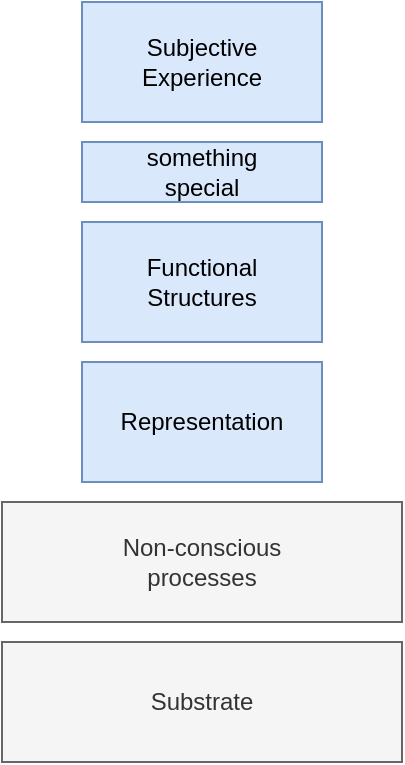 <mxfile version="20.8.16" type="device" pages="12"><diagram id="-leFpk2p_AsYXmsPlOPE" name="theory-layers"><mxGraphModel dx="1418" dy="820" grid="1" gridSize="10" guides="1" tooltips="1" connect="1" arrows="1" fold="1" page="1" pageScale="1" pageWidth="827" pageHeight="1169" math="0" shadow="0"><root><mxCell id="0"/><mxCell id="1" parent="0"/><mxCell id="WoMKJ_YwUR395-WUnTwt-1" value="Subjective Experience" style="rounded=0;whiteSpace=wrap;html=1;fillColor=#dae8fc;strokeColor=#6c8ebf;" parent="1" vertex="1"><mxGeometry x="50" y="10" width="120" height="60" as="geometry"/></mxCell><mxCell id="WoMKJ_YwUR395-WUnTwt-2" value="something&lt;br&gt;special" style="rounded=0;whiteSpace=wrap;html=1;fillColor=#dae8fc;strokeColor=#6c8ebf;" parent="1" vertex="1"><mxGeometry x="50" y="80" width="120" height="30" as="geometry"/></mxCell><mxCell id="WoMKJ_YwUR395-WUnTwt-4" value="Functional&lt;br&gt;Structures" style="rounded=0;whiteSpace=wrap;html=1;fillColor=#dae8fc;strokeColor=#6c8ebf;" parent="1" vertex="1"><mxGeometry x="50" y="120" width="120" height="60" as="geometry"/></mxCell><mxCell id="WoMKJ_YwUR395-WUnTwt-5" value="Representation" style="rounded=0;whiteSpace=wrap;html=1;fillColor=#dae8fc;strokeColor=#6c8ebf;" parent="1" vertex="1"><mxGeometry x="50" y="190" width="120" height="60" as="geometry"/></mxCell><mxCell id="WoMKJ_YwUR395-WUnTwt-6" value="Non-conscious&lt;br&gt;processes" style="rounded=0;whiteSpace=wrap;html=1;fillColor=#f5f5f5;fontColor=#333333;strokeColor=#666666;" parent="1" vertex="1"><mxGeometry x="10" y="260" width="200" height="60" as="geometry"/></mxCell><mxCell id="WoMKJ_YwUR395-WUnTwt-7" value="Substrate" style="rounded=0;whiteSpace=wrap;html=1;fillColor=#f5f5f5;fontColor=#333333;strokeColor=#666666;" parent="1" vertex="1"><mxGeometry x="10" y="330" width="200" height="60" as="geometry"/></mxCell></root></mxGraphModel></diagram><diagram id="koANSof2XpL-DhJaxxJg" name="ext-control-algs"><mxGraphModel dx="1182" dy="683" grid="1" gridSize="10" guides="1" tooltips="1" connect="1" arrows="1" fold="1" page="1" pageScale="1" pageWidth="827" pageHeight="1169" math="0" shadow="0"><root><mxCell id="0"/><mxCell id="1" parent="0"/><mxCell id="8OpnKDT0uNfJ0AB-WPph-70" value="" style="rounded=1;whiteSpace=wrap;html=1;dashed=1;" parent="1" vertex="1"><mxGeometry x="370" y="150" width="255" height="70" as="geometry"/></mxCell><mxCell id="8OpnKDT0uNfJ0AB-WPph-69" value="" style="rounded=1;whiteSpace=wrap;html=1;dashed=1;" parent="1" vertex="1"><mxGeometry x="5" y="150" width="255" height="70" as="geometry"/></mxCell><mxCell id="n0osmgvdG2VhB9B2hM1d-2" value="" style="edgeStyle=orthogonalEdgeStyle;rounded=0;orthogonalLoop=1;jettySize=auto;html=1;strokeWidth=2;fillColor=#d5e8d4;strokeColor=#82b366;" parent="1" source="n0osmgvdG2VhB9B2hM1d-3" target="n0osmgvdG2VhB9B2hM1d-4" edge="1"><mxGeometry relative="1" as="geometry"><mxPoint x="336" y="85" as="targetPoint"/></mxGeometry></mxCell><mxCell id="n0osmgvdG2VhB9B2hM1d-3" value="policy" style="rounded=1;whiteSpace=wrap;html=1;fillColor=#d5e8d4;strokeColor=#82b366;" parent="1" vertex="1"><mxGeometry x="100" y="40" width="64" height="50" as="geometry"/></mxCell><mxCell id="n0osmgvdG2VhB9B2hM1d-4" value="a" style="ellipse;whiteSpace=wrap;html=1;fillColor=#d5e8d4;strokeColor=#82b366;" parent="1" vertex="1"><mxGeometry x="210" y="50" width="30" height="30" as="geometry"/></mxCell><mxCell id="n0osmgvdG2VhB9B2hM1d-5" value="s&lt;sub&gt;env&lt;/sub&gt;" style="ellipse;whiteSpace=wrap;html=1;fillColor=#d5e8d4;strokeColor=#82b366;" parent="1" vertex="1"><mxGeometry x="20" y="50" width="30" height="30" as="geometry"/></mxCell><mxCell id="n0osmgvdG2VhB9B2hM1d-6" value="parameter optimisation" style="edgeStyle=orthogonalEdgeStyle;rounded=0;orthogonalLoop=1;jettySize=auto;html=1;strokeWidth=2;fillColor=#f8cecc;strokeColor=#b85450;shape=flexArrow;width=2.4;endSize=2.67;endWidth=15.6;entryX=0.5;entryY=1;entryDx=0;entryDy=0;" parent="1" source="n0osmgvdG2VhB9B2hM1d-7" target="n0osmgvdG2VhB9B2hM1d-3" edge="1"><mxGeometry x="-0.143" relative="1" as="geometry"><Array as="points"><mxPoint x="132" y="165"/></Array><mxPoint x="100" y="200" as="targetPoint"/><mxPoint as="offset"/></mxGeometry></mxCell><mxCell id="n0osmgvdG2VhB9B2hM1d-7" value="training&lt;br&gt;algorithm" style="ellipse;whiteSpace=wrap;html=1;fillColor=#f8cecc;strokeColor=#b85450;" parent="1" vertex="1"><mxGeometry x="97" y="160" width="70" height="50" as="geometry"/></mxCell><mxCell id="n0osmgvdG2VhB9B2hM1d-8" value="" style="edgeStyle=orthogonalEdgeStyle;rounded=0;orthogonalLoop=1;jettySize=auto;html=1;strokeWidth=2;fillColor=#d5e8d4;strokeColor=#82b366;endArrow=classic;entryX=0;entryY=0.5;entryDx=0;entryDy=0;endFill=1;" parent="1" source="n0osmgvdG2VhB9B2hM1d-5" target="n0osmgvdG2VhB9B2hM1d-3" edge="1"><mxGeometry relative="1" as="geometry"><mxPoint x="46" y="85.0" as="sourcePoint"/><mxPoint x="66" y="85" as="targetPoint"/></mxGeometry></mxCell><mxCell id="n0osmgvdG2VhB9B2hM1d-11" value="&lt;b&gt;A) Stateless Reactive Control&lt;/b&gt;" style="text;html=1;strokeColor=none;fillColor=none;align=left;verticalAlign=middle;whiteSpace=wrap;rounded=0;" parent="1" vertex="1"><mxGeometry x="5" width="255" height="30" as="geometry"/></mxCell><mxCell id="n0osmgvdG2VhB9B2hM1d-15" style="edgeStyle=none;rounded=0;orthogonalLoop=1;jettySize=auto;html=1;endArrow=classic;endFill=1;fillColor=#f8cecc;strokeColor=#b85450;strokeWidth=2;" parent="1" source="n0osmgvdG2VhB9B2hM1d-12" target="n0osmgvdG2VhB9B2hM1d-7" edge="1"><mxGeometry relative="1" as="geometry"/></mxCell><mxCell id="n0osmgvdG2VhB9B2hM1d-12" value="s'" style="ellipse;whiteSpace=wrap;html=1;fillColor=#f8cecc;strokeColor=#b85450;" parent="1" vertex="1"><mxGeometry x="210" y="170" width="30" height="30" as="geometry"/></mxCell><mxCell id="n0osmgvdG2VhB9B2hM1d-14" value="" style="rounded=0;orthogonalLoop=1;jettySize=auto;html=1;strokeWidth=2;fillColor=#f8cecc;strokeColor=#b85450;" parent="1" source="n0osmgvdG2VhB9B2hM1d-4" target="n0osmgvdG2VhB9B2hM1d-12" edge="1"><mxGeometry relative="1" as="geometry"><mxPoint x="275" y="90" as="targetPoint"/><mxPoint x="174" y="75" as="sourcePoint"/></mxGeometry></mxCell><mxCell id="n0osmgvdG2VhB9B2hM1d-19" value="" style="edgeStyle=orthogonalEdgeStyle;rounded=0;orthogonalLoop=1;jettySize=auto;html=1;strokeWidth=2;fillColor=#d5e8d4;strokeColor=#82b366;" parent="1" source="n0osmgvdG2VhB9B2hM1d-20" target="n0osmgvdG2VhB9B2hM1d-21" edge="1"><mxGeometry relative="1" as="geometry"><mxPoint x="706" y="85" as="targetPoint"/></mxGeometry></mxCell><mxCell id="n0osmgvdG2VhB9B2hM1d-20" value="policy" style="rounded=1;whiteSpace=wrap;html=1;fillColor=#d5e8d4;strokeColor=#82b366;" parent="1" vertex="1"><mxGeometry x="470" y="40" width="64" height="50" as="geometry"/></mxCell><mxCell id="n0osmgvdG2VhB9B2hM1d-21" value="a" style="ellipse;whiteSpace=wrap;html=1;fillColor=#d5e8d4;strokeColor=#82b366;" parent="1" vertex="1"><mxGeometry x="580" y="50" width="30" height="30" as="geometry"/></mxCell><mxCell id="n0osmgvdG2VhB9B2hM1d-22" value="s&lt;sub&gt;agt&lt;/sub&gt;" style="ellipse;whiteSpace=wrap;html=1;fillColor=#d5e8d4;strokeColor=#82b366;" parent="1" vertex="1"><mxGeometry x="390" y="40" width="30" height="30" as="geometry"/></mxCell><mxCell id="n0osmgvdG2VhB9B2hM1d-23" value="parameter optimisation" style="edgeStyle=orthogonalEdgeStyle;rounded=0;orthogonalLoop=1;jettySize=auto;html=1;strokeWidth=2;fillColor=#f8cecc;strokeColor=#b85450;shape=flexArrow;width=2.4;endSize=2.67;endWidth=15.6;" parent="1" source="n0osmgvdG2VhB9B2hM1d-24" target="n0osmgvdG2VhB9B2hM1d-20" edge="1"><mxGeometry x="-0.143" y="2" relative="1" as="geometry"><Array as="points"/><mxPoint x="502" y="120.0" as="targetPoint"/><mxPoint as="offset"/></mxGeometry></mxCell><mxCell id="n0osmgvdG2VhB9B2hM1d-24" value="training&lt;br&gt;algorithm" style="ellipse;whiteSpace=wrap;html=1;fillColor=#f8cecc;strokeColor=#b85450;" parent="1" vertex="1"><mxGeometry x="467" y="160" width="70" height="50" as="geometry"/></mxCell><mxCell id="n0osmgvdG2VhB9B2hM1d-25" value="" style="rounded=0;orthogonalLoop=1;jettySize=auto;html=1;strokeWidth=2;fillColor=#d5e8d4;strokeColor=#82b366;endArrow=classic;endFill=1;" parent="1" source="n0osmgvdG2VhB9B2hM1d-22" target="n0osmgvdG2VhB9B2hM1d-20" edge="1"><mxGeometry relative="1" as="geometry"><mxPoint x="416" y="85.0" as="sourcePoint"/><mxPoint x="436" y="85" as="targetPoint"/></mxGeometry></mxCell><mxCell id="n0osmgvdG2VhB9B2hM1d-26" value="&lt;b&gt;B) Stateful Reactive Control&lt;/b&gt;" style="text;html=1;strokeColor=none;fillColor=none;align=left;verticalAlign=middle;whiteSpace=wrap;rounded=0;" parent="1" vertex="1"><mxGeometry x="360" width="260" height="30" as="geometry"/></mxCell><mxCell id="n0osmgvdG2VhB9B2hM1d-27" style="edgeStyle=none;rounded=0;orthogonalLoop=1;jettySize=auto;html=1;endArrow=classic;endFill=1;fillColor=#f8cecc;strokeColor=#b85450;strokeWidth=2;" parent="1" source="n0osmgvdG2VhB9B2hM1d-28" target="n0osmgvdG2VhB9B2hM1d-24" edge="1"><mxGeometry relative="1" as="geometry"/></mxCell><mxCell id="n0osmgvdG2VhB9B2hM1d-28" value="s'" style="ellipse;whiteSpace=wrap;html=1;fillColor=#f8cecc;strokeColor=#b85450;" parent="1" vertex="1"><mxGeometry x="580" y="170" width="30" height="30" as="geometry"/></mxCell><mxCell id="n0osmgvdG2VhB9B2hM1d-29" value="" style="rounded=0;orthogonalLoop=1;jettySize=auto;html=1;strokeWidth=2;fillColor=#f8cecc;strokeColor=#b85450;exitX=0.5;exitY=1;exitDx=0;exitDy=0;" parent="1" source="n0osmgvdG2VhB9B2hM1d-21" target="n0osmgvdG2VhB9B2hM1d-28" edge="1"><mxGeometry relative="1" as="geometry"><mxPoint x="645" y="120" as="targetPoint"/><mxPoint x="595" y="110.0" as="sourcePoint"/></mxGeometry></mxCell><mxCell id="n0osmgvdG2VhB9B2hM1d-32" style="edgeStyle=none;rounded=0;orthogonalLoop=1;jettySize=auto;html=1;strokeWidth=2;endArrow=classic;endFill=1;fillColor=#d5e8d4;strokeColor=#82b366;" parent="1" source="n0osmgvdG2VhB9B2hM1d-31" target="n0osmgvdG2VhB9B2hM1d-20" edge="1"><mxGeometry relative="1" as="geometry"/></mxCell><mxCell id="n0osmgvdG2VhB9B2hM1d-31" value="s&lt;span style=&quot;font-size: 10px;&quot;&gt;&lt;sub&gt;env&lt;/sub&gt;&lt;/span&gt;" style="ellipse;whiteSpace=wrap;html=1;fillColor=#d5e8d4;strokeColor=#82b366;" parent="1" vertex="1"><mxGeometry x="390" y="70" width="30" height="30" as="geometry"/></mxCell><mxCell id="n0osmgvdG2VhB9B2hM1d-33" value="" style="endArrow=none;html=1;rounded=0;strokeWidth=1;" parent="1" edge="1"><mxGeometry width="50" height="50" relative="1" as="geometry"><mxPoint x="350" y="670" as="sourcePoint"/><mxPoint x="350" as="targetPoint"/></mxGeometry></mxCell><mxCell id="8OpnKDT0uNfJ0AB-WPph-15" style="edgeStyle=none;rounded=0;orthogonalLoop=1;jettySize=auto;html=1;strokeWidth=2;endArrow=classic;endFill=1;fillColor=#d5e8d4;strokeColor=#82b366;" parent="1" source="8OpnKDT0uNfJ0AB-WPph-3" target="8OpnKDT0uNfJ0AB-WPph-4" edge="1"><mxGeometry relative="1" as="geometry"/></mxCell><mxCell id="8OpnKDT0uNfJ0AB-WPph-41" style="edgeStyle=none;rounded=0;orthogonalLoop=1;jettySize=auto;html=1;entryX=0.377;entryY=-0.001;entryDx=0;entryDy=0;entryPerimeter=0;strokeWidth=1;endArrow=classic;endFill=1;startArrow=classic;startFill=1;fillColor=#f5f5f5;strokeColor=#666666;" parent="1" source="8OpnKDT0uNfJ0AB-WPph-3" target="8OpnKDT0uNfJ0AB-WPph-27" edge="1"><mxGeometry relative="1" as="geometry"/></mxCell><mxCell id="8OpnKDT0uNfJ0AB-WPph-3" value="planner" style="rounded=1;whiteSpace=wrap;html=1;fillColor=#d5e8d4;strokeColor=#82b366;" parent="1" vertex="1"><mxGeometry x="110" y="380" width="64" height="50" as="geometry"/></mxCell><mxCell id="8OpnKDT0uNfJ0AB-WPph-4" value="a" style="ellipse;whiteSpace=wrap;html=1;fillColor=#d5e8d4;strokeColor=#82b366;" parent="1" vertex="1"><mxGeometry x="220" y="390" width="30" height="30" as="geometry"/></mxCell><mxCell id="8OpnKDT0uNfJ0AB-WPph-5" value="s" style="ellipse;whiteSpace=wrap;html=1;fillColor=#d5e8d4;strokeColor=#82b366;" parent="1" vertex="1"><mxGeometry x="30" y="360" width="30" height="30" as="geometry"/></mxCell><mxCell id="8OpnKDT0uNfJ0AB-WPph-8" value="" style="rounded=0;orthogonalLoop=1;jettySize=auto;html=1;strokeWidth=2;fillColor=#d5e8d4;strokeColor=#82b366;endArrow=classic;entryX=0;entryY=0.5;entryDx=0;entryDy=0;endFill=1;" parent="1" source="8OpnKDT0uNfJ0AB-WPph-5" target="8OpnKDT0uNfJ0AB-WPph-3" edge="1"><mxGeometry relative="1" as="geometry"><mxPoint x="56" y="425.0" as="sourcePoint"/><mxPoint x="76" y="425" as="targetPoint"/></mxGeometry></mxCell><mxCell id="8OpnKDT0uNfJ0AB-WPph-9" value="&lt;b&gt;C) Planning Control&lt;/b&gt;" style="text;html=1;strokeColor=none;fillColor=none;align=left;verticalAlign=middle;whiteSpace=wrap;rounded=0;" parent="1" vertex="1"><mxGeometry x="5" y="250" width="235" height="20" as="geometry"/></mxCell><mxCell id="8OpnKDT0uNfJ0AB-WPph-14" value="" style="endArrow=none;html=1;rounded=0;strokeWidth=1;" parent="1" edge="1"><mxGeometry width="50" height="50" relative="1" as="geometry"><mxPoint y="240" as="sourcePoint"/><mxPoint x="700" y="240" as="targetPoint"/></mxGeometry></mxCell><mxCell id="8OpnKDT0uNfJ0AB-WPph-29" style="edgeStyle=none;rounded=0;orthogonalLoop=1;jettySize=auto;html=1;entryX=0.5;entryY=0;entryDx=0;entryDy=0;strokeWidth=2;endArrow=classic;endFill=1;fillColor=#dae8fc;strokeColor=#6c8ebf;" parent="1" source="8OpnKDT0uNfJ0AB-WPph-18" target="8OpnKDT0uNfJ0AB-WPph-3" edge="1"><mxGeometry relative="1" as="geometry"/></mxCell><mxCell id="8OpnKDT0uNfJ0AB-WPph-18" value="model&lt;br&gt;P(s'|s,a)" style="rounded=1;whiteSpace=wrap;html=1;fillColor=#dae8fc;strokeColor=#6c8ebf;" parent="1" vertex="1"><mxGeometry x="110" y="290" width="64" height="50" as="geometry"/></mxCell><mxCell id="8OpnKDT0uNfJ0AB-WPph-19" value="s'" style="ellipse;whiteSpace=wrap;html=1;fillColor=#f8cecc;strokeColor=#b85450;" parent="1" vertex="1"><mxGeometry x="300" y="390" width="30" height="30" as="geometry"/></mxCell><mxCell id="8OpnKDT0uNfJ0AB-WPph-20" value="" style="rounded=0;orthogonalLoop=1;jettySize=auto;html=1;strokeWidth=2;fillColor=#f8cecc;strokeColor=#b85450;exitX=1;exitY=0.5;exitDx=0;exitDy=0;" parent="1" source="8OpnKDT0uNfJ0AB-WPph-4" target="8OpnKDT0uNfJ0AB-WPph-19" edge="1"><mxGeometry relative="1" as="geometry"><mxPoint x="285" y="430" as="targetPoint"/><mxPoint x="235" y="420" as="sourcePoint"/></mxGeometry></mxCell><mxCell id="8OpnKDT0uNfJ0AB-WPph-22" value="parameter&lt;br&gt;optimisation" style="edgeStyle=orthogonalEdgeStyle;rounded=0;orthogonalLoop=1;jettySize=auto;html=1;strokeWidth=2;fillColor=#f8cecc;strokeColor=#b85450;shape=flexArrow;width=2.4;endSize=2.67;endWidth=15.6;entryX=1;entryY=0.5;entryDx=0;entryDy=0;" parent="1" target="8OpnKDT0uNfJ0AB-WPph-18" edge="1"><mxGeometry x="-0.876" y="-5" relative="1" as="geometry"><Array as="points"><mxPoint x="250" y="315"/></Array><mxPoint x="250" y="320" as="sourcePoint"/><mxPoint x="152" y="150" as="targetPoint"/><mxPoint as="offset"/></mxGeometry></mxCell><mxCell id="8OpnKDT0uNfJ0AB-WPph-24" style="edgeStyle=none;rounded=0;orthogonalLoop=1;jettySize=auto;html=1;strokeWidth=2;endArrow=classic;endFill=1;fillColor=#f8cecc;strokeColor=#b85450;" parent="1" source="8OpnKDT0uNfJ0AB-WPph-23" target="n0osmgvdG2VhB9B2hM1d-7" edge="1"><mxGeometry relative="1" as="geometry"/></mxCell><mxCell id="8OpnKDT0uNfJ0AB-WPph-23" value="g" style="ellipse;whiteSpace=wrap;html=1;fillColor=#f8cecc;strokeColor=#b85450;" parent="1" vertex="1"><mxGeometry x="20" y="170" width="30" height="30" as="geometry"/></mxCell><mxCell id="8OpnKDT0uNfJ0AB-WPph-25" style="edgeStyle=none;rounded=0;orthogonalLoop=1;jettySize=auto;html=1;strokeWidth=2;endArrow=classic;endFill=1;fillColor=#f8cecc;strokeColor=#b85450;entryX=0;entryY=0.5;entryDx=0;entryDy=0;" parent="1" source="8OpnKDT0uNfJ0AB-WPph-26" target="n0osmgvdG2VhB9B2hM1d-24" edge="1"><mxGeometry relative="1" as="geometry"><mxPoint x="467.0" y="185" as="targetPoint"/></mxGeometry></mxCell><mxCell id="8OpnKDT0uNfJ0AB-WPph-26" value="g" style="ellipse;whiteSpace=wrap;html=1;fillColor=#f8cecc;strokeColor=#b85450;" parent="1" vertex="1"><mxGeometry x="390" y="170" width="30" height="30" as="geometry"/></mxCell><mxCell id="8OpnKDT0uNfJ0AB-WPph-27" value="" style="rounded=1;whiteSpace=wrap;html=1;dashed=1;" parent="1" vertex="1"><mxGeometry x="40" y="470" width="270" height="180" as="geometry"/></mxCell><mxCell id="8OpnKDT0uNfJ0AB-WPph-34" style="edgeStyle=none;rounded=0;orthogonalLoop=1;jettySize=auto;html=1;entryX=0;entryY=0.5;entryDx=0;entryDy=0;strokeWidth=1;endArrow=classic;endFill=1;fillColor=#f5f5f5;strokeColor=#666666;" parent="1" source="8OpnKDT0uNfJ0AB-WPph-28" target="8OpnKDT0uNfJ0AB-WPph-30" edge="1"><mxGeometry relative="1" as="geometry"/></mxCell><mxCell id="8OpnKDT0uNfJ0AB-WPph-28" value="s" style="ellipse;whiteSpace=wrap;html=1;fillColor=#d5e8d4;strokeColor=#82b366;" parent="1" vertex="1"><mxGeometry x="50" y="490" width="30" height="30" as="geometry"/></mxCell><mxCell id="8OpnKDT0uNfJ0AB-WPph-35" style="edgeStyle=none;rounded=0;orthogonalLoop=1;jettySize=auto;html=1;strokeWidth=1;endArrow=classic;endFill=1;fillColor=#f5f5f5;strokeColor=#666666;" parent="1" source="8OpnKDT0uNfJ0AB-WPph-30" target="8OpnKDT0uNfJ0AB-WPph-31" edge="1"><mxGeometry relative="1" as="geometry"/></mxCell><mxCell id="8OpnKDT0uNfJ0AB-WPph-30" value="a" style="ellipse;whiteSpace=wrap;html=1;fillColor=#f5f5f5;strokeColor=#666666;fontColor=#333333;" parent="1" vertex="1"><mxGeometry x="100" y="490" width="30" height="30" as="geometry"/></mxCell><mxCell id="8OpnKDT0uNfJ0AB-WPph-36" style="edgeStyle=none;rounded=0;orthogonalLoop=1;jettySize=auto;html=1;strokeWidth=1;endArrow=classic;endFill=1;fillColor=#f5f5f5;strokeColor=#666666;" parent="1" source="8OpnKDT0uNfJ0AB-WPph-31" target="8OpnKDT0uNfJ0AB-WPph-32" edge="1"><mxGeometry relative="1" as="geometry"/></mxCell><mxCell id="8OpnKDT0uNfJ0AB-WPph-31" value="s'" style="ellipse;whiteSpace=wrap;html=1;fillColor=#f5f5f5;strokeColor=#666666;fontColor=#333333;" parent="1" vertex="1"><mxGeometry x="150" y="490" width="30" height="30" as="geometry"/></mxCell><mxCell id="8OpnKDT0uNfJ0AB-WPph-37" style="edgeStyle=none;rounded=0;orthogonalLoop=1;jettySize=auto;html=1;strokeWidth=1;endArrow=classic;endFill=1;fillColor=#f5f5f5;strokeColor=#666666;" parent="1" source="8OpnKDT0uNfJ0AB-WPph-32" target="8OpnKDT0uNfJ0AB-WPph-33" edge="1"><mxGeometry relative="1" as="geometry"/></mxCell><mxCell id="8OpnKDT0uNfJ0AB-WPph-32" value="a'" style="ellipse;whiteSpace=wrap;html=1;fillColor=#f5f5f5;strokeColor=#666666;fontColor=#333333;" parent="1" vertex="1"><mxGeometry x="200" y="490" width="30" height="30" as="geometry"/></mxCell><mxCell id="8OpnKDT0uNfJ0AB-WPph-33" value="s''" style="ellipse;whiteSpace=wrap;html=1;fillColor=#f5f5f5;strokeColor=#666666;fontColor=#333333;" parent="1" vertex="1"><mxGeometry x="250" y="490" width="30" height="30" as="geometry"/></mxCell><mxCell id="8OpnKDT0uNfJ0AB-WPph-43" style="edgeStyle=none;rounded=0;orthogonalLoop=1;jettySize=auto;html=1;entryX=0;entryY=0.5;entryDx=0;entryDy=0;strokeWidth=1;endArrow=classic;endFill=1;fillColor=#f5f5f5;strokeColor=#666666;" parent="1" source="8OpnKDT0uNfJ0AB-WPph-44" target="8OpnKDT0uNfJ0AB-WPph-46" edge="1"><mxGeometry relative="1" as="geometry"/></mxCell><mxCell id="8OpnKDT0uNfJ0AB-WPph-44" value="s" style="ellipse;whiteSpace=wrap;html=1;fillColor=#d5e8d4;strokeColor=#82b366;" parent="1" vertex="1"><mxGeometry x="50" y="530" width="30" height="30" as="geometry"/></mxCell><mxCell id="8OpnKDT0uNfJ0AB-WPph-45" style="edgeStyle=none;rounded=0;orthogonalLoop=1;jettySize=auto;html=1;strokeWidth=1;endArrow=classic;endFill=1;fillColor=#f5f5f5;strokeColor=#666666;" parent="1" source="8OpnKDT0uNfJ0AB-WPph-46" target="8OpnKDT0uNfJ0AB-WPph-48" edge="1"><mxGeometry relative="1" as="geometry"/></mxCell><mxCell id="8OpnKDT0uNfJ0AB-WPph-46" value="a" style="ellipse;whiteSpace=wrap;html=1;fillColor=#f5f5f5;strokeColor=#666666;fontColor=#333333;" parent="1" vertex="1"><mxGeometry x="100" y="530" width="30" height="30" as="geometry"/></mxCell><mxCell id="8OpnKDT0uNfJ0AB-WPph-47" style="edgeStyle=none;rounded=0;orthogonalLoop=1;jettySize=auto;html=1;strokeWidth=1;endArrow=classic;endFill=1;fillColor=#f5f5f5;strokeColor=#666666;" parent="1" source="8OpnKDT0uNfJ0AB-WPph-48" target="8OpnKDT0uNfJ0AB-WPph-50" edge="1"><mxGeometry relative="1" as="geometry"/></mxCell><mxCell id="8OpnKDT0uNfJ0AB-WPph-48" value="s'" style="ellipse;whiteSpace=wrap;html=1;fillColor=#f5f5f5;strokeColor=#666666;fontColor=#333333;" parent="1" vertex="1"><mxGeometry x="150" y="530" width="30" height="30" as="geometry"/></mxCell><mxCell id="8OpnKDT0uNfJ0AB-WPph-49" style="edgeStyle=none;rounded=0;orthogonalLoop=1;jettySize=auto;html=1;strokeWidth=1;endArrow=classic;endFill=1;fillColor=#f5f5f5;strokeColor=#666666;" parent="1" source="8OpnKDT0uNfJ0AB-WPph-50" target="8OpnKDT0uNfJ0AB-WPph-51" edge="1"><mxGeometry relative="1" as="geometry"/></mxCell><mxCell id="8OpnKDT0uNfJ0AB-WPph-50" value="a'" style="ellipse;whiteSpace=wrap;html=1;fillColor=#f5f5f5;strokeColor=#666666;fontColor=#333333;" parent="1" vertex="1"><mxGeometry x="200" y="530" width="30" height="30" as="geometry"/></mxCell><mxCell id="8OpnKDT0uNfJ0AB-WPph-51" value="s''" style="ellipse;whiteSpace=wrap;html=1;fillColor=#f5f5f5;strokeColor=#666666;fontColor=#333333;" parent="1" vertex="1"><mxGeometry x="250" y="530" width="30" height="30" as="geometry"/></mxCell><mxCell id="8OpnKDT0uNfJ0AB-WPph-52" style="edgeStyle=none;rounded=0;orthogonalLoop=1;jettySize=auto;html=1;entryX=0;entryY=0.5;entryDx=0;entryDy=0;strokeWidth=1;endArrow=classic;endFill=1;fillColor=#f5f5f5;strokeColor=#666666;" parent="1" source="8OpnKDT0uNfJ0AB-WPph-53" target="8OpnKDT0uNfJ0AB-WPph-55" edge="1"><mxGeometry relative="1" as="geometry"/></mxCell><mxCell id="8OpnKDT0uNfJ0AB-WPph-53" value="s" style="ellipse;whiteSpace=wrap;html=1;fillColor=#d5e8d4;strokeColor=#82b366;" parent="1" vertex="1"><mxGeometry x="50" y="600" width="30" height="30" as="geometry"/></mxCell><mxCell id="8OpnKDT0uNfJ0AB-WPph-54" style="edgeStyle=none;rounded=0;orthogonalLoop=1;jettySize=auto;html=1;strokeWidth=1;endArrow=classic;endFill=1;fillColor=#f5f5f5;strokeColor=#666666;" parent="1" source="8OpnKDT0uNfJ0AB-WPph-55" target="8OpnKDT0uNfJ0AB-WPph-57" edge="1"><mxGeometry relative="1" as="geometry"/></mxCell><mxCell id="8OpnKDT0uNfJ0AB-WPph-55" value="a" style="ellipse;whiteSpace=wrap;html=1;fillColor=#f5f5f5;strokeColor=#666666;fontColor=#333333;" parent="1" vertex="1"><mxGeometry x="100" y="600" width="30" height="30" as="geometry"/></mxCell><mxCell id="8OpnKDT0uNfJ0AB-WPph-56" style="edgeStyle=none;rounded=0;orthogonalLoop=1;jettySize=auto;html=1;strokeWidth=1;endArrow=classic;endFill=1;fillColor=#f5f5f5;strokeColor=#666666;" parent="1" source="8OpnKDT0uNfJ0AB-WPph-57" target="8OpnKDT0uNfJ0AB-WPph-59" edge="1"><mxGeometry relative="1" as="geometry"/></mxCell><mxCell id="8OpnKDT0uNfJ0AB-WPph-57" value="s'" style="ellipse;whiteSpace=wrap;html=1;fillColor=#f5f5f5;strokeColor=#666666;fontColor=#333333;" parent="1" vertex="1"><mxGeometry x="150" y="600" width="30" height="30" as="geometry"/></mxCell><mxCell id="8OpnKDT0uNfJ0AB-WPph-58" style="edgeStyle=none;rounded=0;orthogonalLoop=1;jettySize=auto;html=1;strokeWidth=1;endArrow=classic;endFill=1;fillColor=#f5f5f5;strokeColor=#666666;" parent="1" source="8OpnKDT0uNfJ0AB-WPph-59" target="8OpnKDT0uNfJ0AB-WPph-60" edge="1"><mxGeometry relative="1" as="geometry"/></mxCell><mxCell id="8OpnKDT0uNfJ0AB-WPph-59" value="a'" style="ellipse;whiteSpace=wrap;html=1;fillColor=#f5f5f5;strokeColor=#666666;fontColor=#333333;" parent="1" vertex="1"><mxGeometry x="200" y="600" width="30" height="30" as="geometry"/></mxCell><mxCell id="8OpnKDT0uNfJ0AB-WPph-60" value="s''" style="ellipse;whiteSpace=wrap;html=1;fillColor=#f5f5f5;strokeColor=#666666;fontColor=#333333;" parent="1" vertex="1"><mxGeometry x="250" y="600" width="30" height="30" as="geometry"/></mxCell><mxCell id="8OpnKDT0uNfJ0AB-WPph-63" value="" style="endArrow=none;dashed=1;html=1;dashPattern=1 3;strokeWidth=2;rounded=0;" parent="1" edge="1"><mxGeometry width="50" height="50" relative="1" as="geometry"><mxPoint x="145" y="580" as="sourcePoint"/><mxPoint x="185" y="580" as="targetPoint"/></mxGeometry></mxCell><mxCell id="8OpnKDT0uNfJ0AB-WPph-65" style="edgeStyle=none;rounded=0;orthogonalLoop=1;jettySize=auto;html=1;strokeWidth=1;endArrow=classic;endFill=1;fillColor=#f5f5f5;strokeColor=#666666;" parent="1" edge="1"><mxGeometry relative="1" as="geometry"><mxPoint x="280" y="504.86" as="sourcePoint"/><mxPoint x="300" y="504.86" as="targetPoint"/></mxGeometry></mxCell><mxCell id="8OpnKDT0uNfJ0AB-WPph-66" style="edgeStyle=none;rounded=0;orthogonalLoop=1;jettySize=auto;html=1;strokeWidth=1;endArrow=classic;endFill=1;fillColor=#f5f5f5;strokeColor=#666666;" parent="1" edge="1"><mxGeometry relative="1" as="geometry"><mxPoint x="280" y="544.86" as="sourcePoint"/><mxPoint x="300" y="544.86" as="targetPoint"/></mxGeometry></mxCell><mxCell id="8OpnKDT0uNfJ0AB-WPph-67" style="edgeStyle=none;rounded=0;orthogonalLoop=1;jettySize=auto;html=1;strokeWidth=1;endArrow=classic;endFill=1;fillColor=#f5f5f5;strokeColor=#666666;" parent="1" edge="1"><mxGeometry relative="1" as="geometry"><mxPoint x="280" y="614.86" as="sourcePoint"/><mxPoint x="300" y="614.86" as="targetPoint"/></mxGeometry></mxCell><mxCell id="8OpnKDT0uNfJ0AB-WPph-68" value="predicted trajectories" style="text;html=1;strokeColor=none;fillColor=none;align=center;verticalAlign=middle;whiteSpace=wrap;rounded=0;horizontal=0;" parent="1" vertex="1"><mxGeometry x="310" y="490" width="20" height="140" as="geometry"/></mxCell><mxCell id="8OpnKDT0uNfJ0AB-WPph-71" value="may be&lt;br&gt;hidden&lt;br&gt;from&lt;br&gt;agent" style="text;html=1;strokeColor=none;fillColor=none;align=center;verticalAlign=middle;whiteSpace=wrap;rounded=0;" parent="1" vertex="1"><mxGeometry x="260" y="150" width="60" height="70" as="geometry"/></mxCell><mxCell id="8OpnKDT0uNfJ0AB-WPph-72" value="may be&lt;br&gt;hidden&lt;br&gt;from&lt;br&gt;agent" style="text;html=1;strokeColor=none;fillColor=none;align=center;verticalAlign=middle;whiteSpace=wrap;rounded=0;" parent="1" vertex="1"><mxGeometry x="625" y="150" width="60" height="70" as="geometry"/></mxCell><mxCell id="8OpnKDT0uNfJ0AB-WPph-73" value="&lt;b&gt;D) Observing Control&lt;/b&gt;" style="text;html=1;strokeColor=none;fillColor=none;align=left;verticalAlign=middle;whiteSpace=wrap;rounded=0;" parent="1" vertex="1"><mxGeometry x="360" y="250" width="130" height="20" as="geometry"/></mxCell><mxCell id="gXya9GUYLXCmvyN60u4B-1" style="edgeStyle=none;rounded=0;orthogonalLoop=1;jettySize=auto;html=1;strokeWidth=2;endArrow=classic;endFill=1;fillColor=#d5e8d4;strokeColor=#82b366;" parent="1" source="gXya9GUYLXCmvyN60u4B-2" target="gXya9GUYLXCmvyN60u4B-3" edge="1"><mxGeometry relative="1" as="geometry"/></mxCell><mxCell id="gXya9GUYLXCmvyN60u4B-11" style="edgeStyle=none;orthogonalLoop=1;jettySize=auto;html=1;entryX=1;entryY=0;entryDx=0;entryDy=0;strokeWidth=2;startArrow=none;startFill=0;endArrow=classic;endFill=1;exitX=1;exitY=1;exitDx=0;exitDy=0;fillColor=#d5e8d4;strokeColor=#82b366;curved=1;" parent="1" source="gXya9GUYLXCmvyN60u4B-2" target="gXya9GUYLXCmvyN60u4B-7" edge="1"><mxGeometry relative="1" as="geometry"><Array as="points"><mxPoint x="547" y="430"/></Array></mxGeometry></mxCell><mxCell id="gXya9GUYLXCmvyN60u4B-15" value="trajectories" style="edgeLabel;html=1;align=center;verticalAlign=middle;resizable=0;points=[];" parent="gXya9GUYLXCmvyN60u4B-11" vertex="1" connectable="0"><mxGeometry x="-0.152" y="-5" relative="1" as="geometry"><mxPoint x="7" y="3" as="offset"/></mxGeometry></mxCell><mxCell id="gXya9GUYLXCmvyN60u4B-2" value="policy" style="rounded=1;whiteSpace=wrap;html=1;fillColor=#d5e8d4;strokeColor=#82b366;" parent="1" vertex="1"><mxGeometry x="470" y="350" width="64" height="50" as="geometry"/></mxCell><mxCell id="gXya9GUYLXCmvyN60u4B-14" style="edgeStyle=orthogonalEdgeStyle;orthogonalLoop=1;jettySize=auto;html=1;strokeWidth=2;startArrow=none;startFill=0;endArrow=classic;endFill=1;fillColor=#f8cecc;strokeColor=#b85450;rounded=0;" parent="1" source="gXya9GUYLXCmvyN60u4B-3" target="gXya9GUYLXCmvyN60u4B-13" edge="1"><mxGeometry relative="1" as="geometry"><Array as="points"><mxPoint x="672" y="375"/></Array></mxGeometry></mxCell><mxCell id="gXya9GUYLXCmvyN60u4B-3" value="a" style="ellipse;whiteSpace=wrap;html=1;fillColor=#d5e8d4;strokeColor=#82b366;" parent="1" vertex="1"><mxGeometry x="580" y="360" width="30" height="30" as="geometry"/></mxCell><mxCell id="gXya9GUYLXCmvyN60u4B-17" style="edgeStyle=orthogonalEdgeStyle;orthogonalLoop=1;jettySize=auto;html=1;entryX=0;entryY=0.5;entryDx=0;entryDy=0;strokeWidth=2;startArrow=none;startFill=0;endArrow=classic;endFill=1;fillColor=#d5e8d4;strokeColor=#82b366;rounded=0;exitX=0.5;exitY=1;exitDx=0;exitDy=0;" parent="1" source="gXya9GUYLXCmvyN60u4B-4" target="gXya9GUYLXCmvyN60u4B-7" edge="1"><mxGeometry relative="1" as="geometry"><mxPoint x="390" y="460.0" as="sourcePoint"/><Array as="points"><mxPoint x="390" y="495"/></Array></mxGeometry></mxCell><mxCell id="gXya9GUYLXCmvyN60u4B-4" value="s" style="ellipse;whiteSpace=wrap;html=1;fillColor=#d5e8d4;strokeColor=#82b366;" parent="1" vertex="1"><mxGeometry x="375" y="420" width="30" height="30" as="geometry"/></mxCell><mxCell id="gXya9GUYLXCmvyN60u4B-5" value="" style="rounded=0;orthogonalLoop=1;jettySize=auto;html=1;strokeWidth=2;fillColor=#d5e8d4;strokeColor=#82b366;endArrow=classic;entryX=0;entryY=0.5;entryDx=0;entryDy=0;endFill=1;edgeStyle=orthogonalEdgeStyle;" parent="1" source="gXya9GUYLXCmvyN60u4B-4" target="gXya9GUYLXCmvyN60u4B-2" edge="1"><mxGeometry relative="1" as="geometry"><mxPoint x="416" y="395.0" as="sourcePoint"/><mxPoint x="436" y="395" as="targetPoint"/><Array as="points"><mxPoint x="390" y="375"/></Array></mxGeometry></mxCell><mxCell id="gXya9GUYLXCmvyN60u4B-6" style="edgeStyle=none;rounded=0;orthogonalLoop=1;jettySize=auto;html=1;strokeWidth=2;endArrow=classic;endFill=1;fillColor=#d5e8d4;strokeColor=#82b366;" parent="1" source="gXya9GUYLXCmvyN60u4B-7" target="gXya9GUYLXCmvyN60u4B-8" edge="1"><mxGeometry relative="1" as="geometry"/></mxCell><mxCell id="gXya9GUYLXCmvyN60u4B-12" style="edgeStyle=none;curved=1;orthogonalLoop=1;jettySize=auto;html=1;entryX=0;entryY=1;entryDx=0;entryDy=0;strokeWidth=2;startArrow=none;startFill=0;endArrow=classic;endFill=1;exitX=0;exitY=0;exitDx=0;exitDy=0;fillColor=#d5e8d4;strokeColor=#82b366;" parent="1" source="gXya9GUYLXCmvyN60u4B-7" target="gXya9GUYLXCmvyN60u4B-2" edge="1"><mxGeometry relative="1" as="geometry"><Array as="points"><mxPoint x="457" y="430"/></Array></mxGeometry></mxCell><mxCell id="gXya9GUYLXCmvyN60u4B-16" value="control" style="edgeLabel;html=1;align=center;verticalAlign=middle;resizable=0;points=[];" parent="gXya9GUYLXCmvyN60u4B-12" vertex="1" connectable="0"><mxGeometry x="-0.268" y="-1" relative="1" as="geometry"><mxPoint x="5" y="-9" as="offset"/></mxGeometry></mxCell><mxCell id="gXya9GUYLXCmvyN60u4B-7" value="predicting&lt;br&gt;observer" style="rounded=1;whiteSpace=wrap;html=1;fillColor=#d5e8d4;strokeColor=#82b366;" parent="1" vertex="1"><mxGeometry x="470" y="470" width="64" height="50" as="geometry"/></mxCell><mxCell id="gXya9GUYLXCmvyN60u4B-18" value="prediction&lt;br&gt;error" style="rounded=0;orthogonalLoop=1;jettySize=auto;html=1;strokeWidth=2;startArrow=classic;startFill=1;endArrow=none;endFill=0;edgeStyle=orthogonalEdgeStyle;fillColor=#f8cecc;strokeColor=#b85450;" parent="1" source="gXya9GUYLXCmvyN60u4B-8" target="gXya9GUYLXCmvyN60u4B-13" edge="1"><mxGeometry x="-0.122" y="-25" relative="1" as="geometry"><mxPoint x="672" y="460.0" as="targetPoint"/><Array as="points"><mxPoint x="672" y="495"/></Array><mxPoint as="offset"/></mxGeometry></mxCell><mxCell id="gXya9GUYLXCmvyN60u4B-8" value="p(s')" style="ellipse;whiteSpace=wrap;html=1;fillColor=#d5e8d4;strokeColor=#82b366;" parent="1" vertex="1"><mxGeometry x="580" y="480" width="30" height="30" as="geometry"/></mxCell><mxCell id="gXya9GUYLXCmvyN60u4B-13" value="s'" style="ellipse;whiteSpace=wrap;html=1;fillColor=#f8cecc;strokeColor=#b85450;" parent="1" vertex="1"><mxGeometry x="657" y="420" width="30" height="30" as="geometry"/></mxCell><mxCell id="z2uaM1C_1POFClzLiiTv-3" style="edgeStyle=orthogonalEdgeStyle;rounded=0;orthogonalLoop=1;jettySize=auto;html=1;strokeWidth=2;startArrow=none;startFill=0;endArrow=classic;endFill=1;fillColor=#dae8fc;strokeColor=#6c8ebf;" parent="1" source="z2uaM1C_1POFClzLiiTv-2" target="gXya9GUYLXCmvyN60u4B-7" edge="1"><mxGeometry relative="1" as="geometry"/></mxCell><mxCell id="z2uaM1C_1POFClzLiiTv-2" value="model(s)" style="rounded=1;whiteSpace=wrap;html=1;fillColor=#dae8fc;strokeColor=#6c8ebf;" parent="1" vertex="1"><mxGeometry x="470" y="560" width="64" height="50" as="geometry"/></mxCell><mxCell id="z2uaM1C_1POFClzLiiTv-4" value="parameter&lt;br&gt;optimisation" style="edgeStyle=orthogonalEdgeStyle;rounded=0;orthogonalLoop=1;jettySize=auto;html=1;strokeWidth=2;fillColor=#f8cecc;strokeColor=#b85450;shape=flexArrow;width=2.4;endSize=2.67;endWidth=15.6;entryX=0.5;entryY=0;entryDx=0;entryDy=0;" parent="1" target="gXya9GUYLXCmvyN60u4B-2" edge="1"><mxGeometry x="-1" relative="1" as="geometry"><Array as="points"><mxPoint x="502" y="320"/></Array><mxPoint x="575" y="320" as="sourcePoint"/><mxPoint x="505" y="325" as="targetPoint"/><mxPoint as="offset"/></mxGeometry></mxCell><mxCell id="z2uaM1C_1POFClzLiiTv-5" value="parameter&lt;br&gt;optimisation" style="edgeStyle=orthogonalEdgeStyle;rounded=0;orthogonalLoop=1;jettySize=auto;html=1;strokeWidth=2;fillColor=#f8cecc;strokeColor=#b85450;shape=flexArrow;width=2.4;endSize=2.67;endWidth=15.6;entryX=1;entryY=0.5;entryDx=0;entryDy=0;" parent="1" target="z2uaM1C_1POFClzLiiTv-2" edge="1"><mxGeometry x="-0.884" relative="1" as="geometry"><Array as="points"><mxPoint x="615" y="585"/></Array><mxPoint x="615" y="590" as="sourcePoint"/><mxPoint x="575" y="610.0" as="targetPoint"/><mxPoint as="offset"/></mxGeometry></mxCell><mxCell id="gWoexiOUGMj0uOO5xFgN-2" style="rounded=0;orthogonalLoop=1;jettySize=auto;html=1;strokeWidth=2;fillColor=#d5e8d4;strokeColor=#82b366;" edge="1" parent="1" source="gWoexiOUGMj0uOO5xFgN-1" target="8OpnKDT0uNfJ0AB-WPph-3"><mxGeometry relative="1" as="geometry"/></mxCell><mxCell id="gWoexiOUGMj0uOO5xFgN-1" value="g" style="ellipse;whiteSpace=wrap;html=1;fillColor=#d5e8d4;strokeColor=#82b366;" vertex="1" parent="1"><mxGeometry x="30" y="420" width="30" height="30" as="geometry"/></mxCell></root></mxGraphModel></diagram><diagram id="Mxj5bCvzY75APgQl2_4j" name="cp-control-algs"><mxGraphModel dx="1493" dy="863" grid="1" gridSize="10" guides="1" tooltips="1" connect="1" arrows="1" fold="1" page="1" pageScale="1" pageWidth="827" pageHeight="1169" math="0" shadow="0"><root><mxCell id="0"/><mxCell id="1" parent="0"/><mxCell id="9OcF2zZ7JJyozJxex9EJ-17" value="" style="rounded=1;whiteSpace=wrap;html=1;dashed=1;fontSize=12;" parent="1" vertex="1"><mxGeometry x="55" y="40" width="250" height="200" as="geometry"/></mxCell><mxCell id="DwkOK7SZbAJ1r82f5i-H-35" value="" style="endArrow=none;html=1;rounded=0;strokeWidth=1;" parent="1" edge="1"><mxGeometry width="50" height="50" relative="1" as="geometry"><mxPoint y="290" as="sourcePoint"/><mxPoint x="930" y="290" as="targetPoint"/></mxGeometry></mxCell><mxCell id="DwkOK7SZbAJ1r82f5i-H-106" value="" style="edgeStyle=orthogonalEdgeStyle;rounded=0;orthogonalLoop=1;jettySize=auto;html=1;strokeWidth=2;fillColor=#d5e8d4;strokeColor=#82b366;" parent="1" source="DwkOK7SZbAJ1r82f5i-H-107" target="DwkOK7SZbAJ1r82f5i-H-108" edge="1"><mxGeometry relative="1" as="geometry"><mxPoint x="382" y="150" as="targetPoint"/></mxGeometry></mxCell><mxCell id="DwkOK7SZbAJ1r82f5i-H-107" value="policy" style="rounded=1;whiteSpace=wrap;html=1;fillColor=#d5e8d4;strokeColor=#82b366;" parent="1" vertex="1"><mxGeometry x="146.0" y="105" width="64" height="50" as="geometry"/></mxCell><mxCell id="DwkOK7SZbAJ1r82f5i-H-143" style="edgeStyle=none;rounded=0;orthogonalLoop=1;jettySize=auto;html=1;strokeWidth=2;fontSize=12;startArrow=none;startFill=0;endArrow=classic;endFill=1;fillColor=#d5e8d4;strokeColor=#82b366;" parent="1" source="DwkOK7SZbAJ1r82f5i-H-108" target="DwkOK7SZbAJ1r82f5i-H-141" edge="1"><mxGeometry relative="1" as="geometry"/></mxCell><mxCell id="DwkOK7SZbAJ1r82f5i-H-144" style="edgeStyle=none;rounded=0;orthogonalLoop=1;jettySize=auto;html=1;strokeWidth=2;fontSize=12;startArrow=none;startFill=0;endArrow=classic;endFill=1;fillColor=#d5e8d4;strokeColor=#82b366;" parent="1" source="DwkOK7SZbAJ1r82f5i-H-108" target="DwkOK7SZbAJ1r82f5i-H-142" edge="1"><mxGeometry relative="1" as="geometry"/></mxCell><mxCell id="DwkOK7SZbAJ1r82f5i-H-108" value="a&lt;sub&gt;cp&lt;/sub&gt;" style="ellipse;whiteSpace=wrap;html=1;fillColor=#d5e8d4;strokeColor=#82b366;" parent="1" vertex="1"><mxGeometry x="256.0" y="115" width="30" height="30" as="geometry"/></mxCell><mxCell id="DwkOK7SZbAJ1r82f5i-H-109" value="s&lt;sub&gt;bdy&lt;/sub&gt;" style="ellipse;whiteSpace=wrap;html=1;fillColor=#d5e8d4;strokeColor=#82b366;" parent="1" vertex="1"><mxGeometry x="5" y="72.5" width="30" height="30" as="geometry"/></mxCell><mxCell id="DwkOK7SZbAJ1r82f5i-H-112" value="" style="rounded=0;orthogonalLoop=1;jettySize=auto;html=1;strokeWidth=2;fillColor=#d5e8d4;strokeColor=#82b366;endArrow=classic;endFill=1;" parent="1" source="DwkOK7SZbAJ1r82f5i-H-109" target="DwkOK7SZbAJ1r82f5i-H-107" edge="1"><mxGeometry relative="1" as="geometry"><mxPoint x="92.0" y="150.0" as="sourcePoint"/><mxPoint x="112.0" y="150" as="targetPoint"/></mxGeometry></mxCell><mxCell id="DwkOK7SZbAJ1r82f5i-H-113" value="&lt;b&gt;A) Stateless reactive management of CP state (not realistic)&lt;/b&gt;" style="text;html=1;strokeColor=none;fillColor=none;align=left;verticalAlign=middle;whiteSpace=wrap;rounded=0;" parent="1" vertex="1"><mxGeometry x="5" width="355" height="30" as="geometry"/></mxCell><mxCell id="DwkOK7SZbAJ1r82f5i-H-128" value="&lt;b&gt;B) Stateful reactive management of CP state&lt;/b&gt;" style="text;html=1;strokeColor=none;fillColor=none;align=left;verticalAlign=middle;whiteSpace=wrap;rounded=0;" parent="1" vertex="1"><mxGeometry x="474.98" width="295.02" height="30" as="geometry"/></mxCell><mxCell id="9OcF2zZ7JJyozJxex9EJ-6" style="edgeStyle=none;rounded=0;orthogonalLoop=1;jettySize=auto;html=1;strokeWidth=2;fontSize=12;startArrow=none;startFill=0;endArrow=classic;endFill=1;fillColor=#d5e8d4;strokeColor=#82b366;" parent="1" source="DwkOK7SZbAJ1r82f5i-H-141" target="9OcF2zZ7JJyozJxex9EJ-5" edge="1"><mxGeometry relative="1" as="geometry"/></mxCell><mxCell id="9OcF2zZ7JJyozJxex9EJ-8" style="edgeStyle=none;rounded=0;orthogonalLoop=1;jettySize=auto;html=1;strokeWidth=2;fontSize=12;startArrow=none;startFill=0;endArrow=classic;endFill=1;fillColor=#d5e8d4;strokeColor=#82b366;" parent="1" source="DwkOK7SZbAJ1r82f5i-H-141" target="9OcF2zZ7JJyozJxex9EJ-7" edge="1"><mxGeometry relative="1" as="geometry"/></mxCell><mxCell id="DwkOK7SZbAJ1r82f5i-H-141" value="a&lt;sub&gt;bdy&lt;/sub&gt;" style="ellipse;whiteSpace=wrap;html=1;fillColor=#d5e8d4;strokeColor=#82b366;" parent="1" vertex="1"><mxGeometry x="325" y="115" width="30" height="30" as="geometry"/></mxCell><mxCell id="DwkOK7SZbAJ1r82f5i-H-142" value="s'&lt;sub&gt;cp&lt;/sub&gt;" style="ellipse;whiteSpace=wrap;html=1;fillColor=#d5e8d4;strokeColor=#82b366;" parent="1" vertex="1"><mxGeometry x="256.0" y="60.0" width="30" height="30" as="geometry"/></mxCell><mxCell id="yRdAP05et2XbQlp0zDJ4-10" value="" style="endArrow=none;html=1;rounded=0;strokeWidth=1;" parent="1" edge="1"><mxGeometry width="50" height="50" relative="1" as="geometry"><mxPoint x="469.97" as="sourcePoint"/><mxPoint x="470" y="1030" as="targetPoint"/></mxGeometry></mxCell><mxCell id="yRdAP05et2XbQlp0zDJ4-16" value="&lt;b&gt;C) Planning-based management of CP state&lt;/b&gt;" style="text;html=1;strokeColor=none;fillColor=none;align=left;verticalAlign=middle;whiteSpace=wrap;rounded=0;" parent="1" vertex="1"><mxGeometry x="5" y="300" width="385" height="20" as="geometry"/></mxCell><mxCell id="yRdAP05et2XbQlp0zDJ4-51" value="&lt;b&gt;D) Observation-based management of CP state&lt;/b&gt;" style="text;html=1;strokeColor=none;fillColor=none;align=left;verticalAlign=middle;whiteSpace=wrap;rounded=0;" parent="1" vertex="1"><mxGeometry x="474.98" y="300" width="319.97" height="20" as="geometry"/></mxCell><mxCell id="yRdAP05et2XbQlp0zDJ4-52" style="edgeStyle=none;rounded=0;orthogonalLoop=1;jettySize=auto;html=1;strokeWidth=2;endArrow=classic;endFill=1;fillColor=#d5e8d4;strokeColor=#82b366;" parent="1" source="yRdAP05et2XbQlp0zDJ4-54" target="yRdAP05et2XbQlp0zDJ4-55" edge="1"><mxGeometry relative="1" as="geometry"/></mxCell><mxCell id="yRdAP05et2XbQlp0zDJ4-54" value="policy" style="rounded=1;whiteSpace=wrap;html=1;fillColor=#d5e8d4;strokeColor=#82b366;" parent="1" vertex="1"><mxGeometry x="597.54" y="399.67" width="64" height="50" as="geometry"/></mxCell><mxCell id="ucrRfm4c6r1RjFOKB4ZN-7" style="edgeStyle=none;rounded=0;orthogonalLoop=1;jettySize=auto;html=1;entryX=0;entryY=0.5;entryDx=0;entryDy=0;strokeWidth=2;fontSize=12;startArrow=none;startFill=0;endArrow=classic;endFill=1;fillColor=#d5e8d4;strokeColor=#82b366;" parent="1" source="yRdAP05et2XbQlp0zDJ4-55" target="ucrRfm4c6r1RjFOKB4ZN-4" edge="1"><mxGeometry relative="1" as="geometry"/></mxCell><mxCell id="_8YihguCPPb0_gjSlMOt-4" style="rounded=0;orthogonalLoop=1;jettySize=auto;html=1;strokeWidth=2;fillColor=#d5e8d4;strokeColor=#82b366;" edge="1" parent="1" source="yRdAP05et2XbQlp0zDJ4-55" target="_8YihguCPPb0_gjSlMOt-3"><mxGeometry relative="1" as="geometry"/></mxCell><mxCell id="yRdAP05et2XbQlp0zDJ4-55" value="a&lt;sub&gt;cp&lt;/sub&gt;" style="ellipse;whiteSpace=wrap;html=1;fillColor=#d5e8d4;strokeColor=#82b366;" parent="1" vertex="1"><mxGeometry x="707.54" y="409.67" width="30" height="30" as="geometry"/></mxCell><mxCell id="yRdAP05et2XbQlp0zDJ4-56" style="edgeStyle=orthogonalEdgeStyle;rounded=0;orthogonalLoop=1;jettySize=auto;html=1;entryX=0;entryY=0.5;entryDx=0;entryDy=0;strokeWidth=2;fontSize=12;startArrow=none;startFill=0;endArrow=classic;endFill=1;fillColor=#d5e8d4;strokeColor=#82b366;" parent="1" source="yRdAP05et2XbQlp0zDJ4-58" target="yRdAP05et2XbQlp0zDJ4-54" edge="1"><mxGeometry relative="1" as="geometry"/></mxCell><mxCell id="yRdAP05et2XbQlp0zDJ4-57" style="edgeStyle=orthogonalEdgeStyle;rounded=0;orthogonalLoop=1;jettySize=auto;html=1;entryX=0;entryY=0.5;entryDx=0;entryDy=0;strokeWidth=2;fontSize=12;startArrow=none;startFill=0;endArrow=classic;endFill=1;fillColor=#d5e8d4;strokeColor=#82b366;" parent="1" source="yRdAP05et2XbQlp0zDJ4-58" target="yRdAP05et2XbQlp0zDJ4-61" edge="1"><mxGeometry relative="1" as="geometry"/></mxCell><mxCell id="yRdAP05et2XbQlp0zDJ4-58" value="s&lt;sub&gt;cp&lt;/sub&gt;" style="ellipse;whiteSpace=wrap;html=1;fillColor=#d5e8d4;strokeColor=#82b366;" parent="1" vertex="1"><mxGeometry x="492.54" y="399.67" width="30" height="30" as="geometry"/></mxCell><mxCell id="yRdAP05et2XbQlp0zDJ4-59" style="edgeStyle=none;rounded=0;orthogonalLoop=1;jettySize=auto;html=1;strokeWidth=2;endArrow=classic;endFill=1;fillColor=#d5e8d4;strokeColor=#82b366;" parent="1" source="yRdAP05et2XbQlp0zDJ4-61" target="yRdAP05et2XbQlp0zDJ4-62" edge="1"><mxGeometry relative="1" as="geometry"/></mxCell><mxCell id="P3fLC7Osro9Y2S-2_zr7-2" style="rounded=0;orthogonalLoop=1;jettySize=auto;html=1;strokeWidth=2;fontSize=12;startArrow=none;startFill=0;endArrow=classic;endFill=1;fillColor=#d5e8d4;strokeColor=#82b366;" parent="1" source="yRdAP05et2XbQlp0zDJ4-61" target="P3fLC7Osro9Y2S-2_zr7-1" edge="1"><mxGeometry relative="1" as="geometry"/></mxCell><mxCell id="yRdAP05et2XbQlp0zDJ4-61" value="predicting&lt;br&gt;observer" style="rounded=1;whiteSpace=wrap;html=1;fillColor=#d5e8d4;strokeColor=#82b366;" parent="1" vertex="1"><mxGeometry x="597.54" y="519.67" width="64" height="50" as="geometry"/></mxCell><mxCell id="yRdAP05et2XbQlp0zDJ4-62" value="p(s'&lt;sub&gt;cp&lt;/sub&gt;)" style="ellipse;whiteSpace=wrap;html=1;fillColor=#d5e8d4;strokeColor=#82b366;labelPosition=right;verticalLabelPosition=middle;align=left;verticalAlign=middle;" parent="1" vertex="1"><mxGeometry x="707.54" y="504.67" width="30" height="30" as="geometry"/></mxCell><mxCell id="yRdAP05et2XbQlp0zDJ4-63" style="edgeStyle=orthogonalEdgeStyle;rounded=0;orthogonalLoop=1;jettySize=auto;html=1;strokeWidth=2;startArrow=none;startFill=0;endArrow=classic;endFill=1;fillColor=#dae8fc;strokeColor=#6c8ebf;" parent="1" source="yRdAP05et2XbQlp0zDJ4-64" target="yRdAP05et2XbQlp0zDJ4-61" edge="1"><mxGeometry relative="1" as="geometry"/></mxCell><mxCell id="yRdAP05et2XbQlp0zDJ4-64" value="model(s)" style="rounded=1;whiteSpace=wrap;html=1;fillColor=#dae8fc;strokeColor=#6c8ebf;" parent="1" vertex="1"><mxGeometry x="597.54" y="609.67" width="64" height="50" as="geometry"/></mxCell><mxCell id="yRdAP05et2XbQlp0zDJ4-65" style="edgeStyle=orthogonalEdgeStyle;rounded=0;orthogonalLoop=1;jettySize=auto;html=1;entryX=0;entryY=0.5;entryDx=0;entryDy=0;strokeWidth=2;fontSize=12;startArrow=none;startFill=0;endArrow=classic;endFill=1;fillColor=#d5e8d4;strokeColor=#82b366;" parent="1" source="yRdAP05et2XbQlp0zDJ4-67" target="yRdAP05et2XbQlp0zDJ4-54" edge="1"><mxGeometry relative="1" as="geometry"/></mxCell><mxCell id="yRdAP05et2XbQlp0zDJ4-66" style="edgeStyle=orthogonalEdgeStyle;rounded=0;orthogonalLoop=1;jettySize=auto;html=1;entryX=0;entryY=0.5;entryDx=0;entryDy=0;strokeWidth=2;fontSize=12;startArrow=none;startFill=0;endArrow=classic;endFill=1;fillColor=#d5e8d4;strokeColor=#82b366;" parent="1" source="yRdAP05et2XbQlp0zDJ4-67" target="yRdAP05et2XbQlp0zDJ4-61" edge="1"><mxGeometry relative="1" as="geometry"/></mxCell><mxCell id="yRdAP05et2XbQlp0zDJ4-67" value="s&lt;sub&gt;env&lt;/sub&gt;" style="ellipse;whiteSpace=wrap;html=1;fillColor=#d5e8d4;strokeColor=#82b366;" parent="1" vertex="1"><mxGeometry x="492.54" y="469.34" width="30" height="30" as="geometry"/></mxCell><mxCell id="P3fLC7Osro9Y2S-2_zr7-1" value="p(s'&lt;sub&gt;bdy&lt;/sub&gt;)" style="ellipse;whiteSpace=wrap;html=1;fillColor=#d5e8d4;strokeColor=#82b366;labelPosition=right;verticalLabelPosition=middle;align=left;verticalAlign=middle;" parent="1" vertex="1"><mxGeometry x="707.54" y="549.67" width="30" height="30" as="geometry"/></mxCell><mxCell id="q9dbYprvKteSURWtW--h-1" value="parameter&lt;br&gt;optimisation" style="edgeStyle=orthogonalEdgeStyle;rounded=0;orthogonalLoop=1;jettySize=auto;html=1;strokeWidth=2;fillColor=#f8cecc;strokeColor=#b85450;shape=flexArrow;width=2.4;endSize=2.67;endWidth=15.6;entryX=0.5;entryY=1;entryDx=0;entryDy=0;" parent="1" target="DwkOK7SZbAJ1r82f5i-H-107" edge="1"><mxGeometry x="-0.692" y="-2" relative="1" as="geometry"><Array as="points"><mxPoint x="178" y="216"/><mxPoint x="178" y="216"/></Array><mxPoint x="178" y="220" as="sourcePoint"/><mxPoint x="151.0" y="215.33" as="targetPoint"/><mxPoint as="offset"/></mxGeometry></mxCell><mxCell id="jQom3wDfnzzsiiIt9yml-3" style="rounded=0;orthogonalLoop=1;jettySize=auto;html=1;strokeWidth=2;fontSize=12;startArrow=none;startFill=0;endArrow=classic;endFill=1;fillColor=#d5e8d4;strokeColor=#82b366;" parent="1" source="jQom3wDfnzzsiiIt9yml-2" target="DwkOK7SZbAJ1r82f5i-H-107" edge="1"><mxGeometry relative="1" as="geometry"/></mxCell><mxCell id="jQom3wDfnzzsiiIt9yml-2" value="g&lt;sub&gt;bdy&lt;/sub&gt;" style="ellipse;whiteSpace=wrap;html=1;fillColor=#d5e8d4;strokeColor=#82b366;" parent="1" vertex="1"><mxGeometry x="5" y="147.5" width="30" height="30" as="geometry"/></mxCell><mxCell id="9OcF2zZ7JJyozJxex9EJ-2" style="edgeStyle=none;rounded=0;orthogonalLoop=1;jettySize=auto;html=1;strokeWidth=2;fontSize=12;startArrow=none;startFill=0;endArrow=classic;endFill=1;fillColor=#d5e8d4;strokeColor=#82b366;" parent="1" source="9OcF2zZ7JJyozJxex9EJ-1" target="DwkOK7SZbAJ1r82f5i-H-107" edge="1"><mxGeometry relative="1" as="geometry"/></mxCell><mxCell id="9OcF2zZ7JJyozJxex9EJ-1" value="s&lt;sub&gt;env&lt;/sub&gt;" style="ellipse;whiteSpace=wrap;html=1;fillColor=#d5e8d4;strokeColor=#82b366;" parent="1" vertex="1"><mxGeometry x="5" y="107.83" width="30" height="30" as="geometry"/></mxCell><mxCell id="9OcF2zZ7JJyozJxex9EJ-5" value="s'&lt;sub&gt;bdy&lt;/sub&gt;" style="ellipse;whiteSpace=wrap;html=1;fillColor=#d5e8d4;strokeColor=#82b366;" parent="1" vertex="1"><mxGeometry x="390" y="90" width="30" height="30" as="geometry"/></mxCell><mxCell id="9OcF2zZ7JJyozJxex9EJ-7" value="s'&lt;sub&gt;env&lt;/sub&gt;" style="ellipse;whiteSpace=wrap;html=1;fillColor=#d5e8d4;strokeColor=#82b366;" parent="1" vertex="1"><mxGeometry x="390" y="140" width="30" height="30" as="geometry"/></mxCell><mxCell id="9OcF2zZ7JJyozJxex9EJ-10" style="edgeStyle=none;rounded=0;orthogonalLoop=1;jettySize=auto;html=1;strokeWidth=2;fontSize=12;startArrow=none;startFill=0;endArrow=classic;endFill=1;fillColor=#d5e8d4;strokeColor=#82b366;" parent="1" source="9OcF2zZ7JJyozJxex9EJ-9" target="DwkOK7SZbAJ1r82f5i-H-107" edge="1"><mxGeometry relative="1" as="geometry"/></mxCell><mxCell id="9OcF2zZ7JJyozJxex9EJ-9" value="g&lt;sub&gt;env&lt;/sub&gt;" style="ellipse;whiteSpace=wrap;html=1;fillColor=#d5e8d4;strokeColor=#82b366;" parent="1" vertex="1"><mxGeometry x="5" y="188.16" width="30" height="30" as="geometry"/></mxCell><mxCell id="9OcF2zZ7JJyozJxex9EJ-18" value="NN-based planning control process" style="text;html=1;strokeColor=none;fillColor=none;align=center;verticalAlign=middle;whiteSpace=wrap;rounded=0;fontSize=12;" parent="1" vertex="1"><mxGeometry x="82.0" y="240" width="198" height="30" as="geometry"/></mxCell><mxCell id="ouFVdHBydF5A7jeS8iDM-1" value="" style="rounded=1;whiteSpace=wrap;html=1;dashed=1;fontSize=12;" parent="1" vertex="1"><mxGeometry x="530" y="40" width="250" height="200" as="geometry"/></mxCell><mxCell id="ouFVdHBydF5A7jeS8iDM-2" value="" style="edgeStyle=orthogonalEdgeStyle;rounded=0;orthogonalLoop=1;jettySize=auto;html=1;strokeWidth=2;fillColor=#d5e8d4;strokeColor=#82b366;" parent="1" source="ouFVdHBydF5A7jeS8iDM-3" target="ouFVdHBydF5A7jeS8iDM-6" edge="1"><mxGeometry relative="1" as="geometry"><mxPoint x="857" y="150.0" as="targetPoint"/></mxGeometry></mxCell><mxCell id="ouFVdHBydF5A7jeS8iDM-3" value="policy" style="rounded=1;whiteSpace=wrap;html=1;fillColor=#d5e8d4;strokeColor=#82b366;" parent="1" vertex="1"><mxGeometry x="621" y="105" width="64" height="50" as="geometry"/></mxCell><mxCell id="ouFVdHBydF5A7jeS8iDM-4" style="edgeStyle=none;rounded=0;orthogonalLoop=1;jettySize=auto;html=1;strokeWidth=2;fontSize=12;startArrow=none;startFill=0;endArrow=classic;endFill=1;fillColor=#d5e8d4;strokeColor=#82b366;" parent="1" source="ouFVdHBydF5A7jeS8iDM-6" target="ouFVdHBydF5A7jeS8iDM-11" edge="1"><mxGeometry relative="1" as="geometry"/></mxCell><mxCell id="ouFVdHBydF5A7jeS8iDM-5" style="edgeStyle=none;rounded=0;orthogonalLoop=1;jettySize=auto;html=1;strokeWidth=2;fontSize=12;startArrow=none;startFill=0;endArrow=classic;endFill=1;fillColor=#d5e8d4;strokeColor=#82b366;" parent="1" source="ouFVdHBydF5A7jeS8iDM-6" target="ouFVdHBydF5A7jeS8iDM-13" edge="1"><mxGeometry relative="1" as="geometry"/></mxCell><mxCell id="ouFVdHBydF5A7jeS8iDM-6" value="a&lt;sub&gt;cp&lt;/sub&gt;" style="ellipse;whiteSpace=wrap;html=1;fillColor=#d5e8d4;strokeColor=#82b366;" parent="1" vertex="1"><mxGeometry x="731" y="115" width="30" height="30" as="geometry"/></mxCell><mxCell id="ouFVdHBydF5A7jeS8iDM-7" value="s&lt;sub&gt;bdy&lt;/sub&gt;" style="ellipse;whiteSpace=wrap;html=1;fillColor=#d5e8d4;strokeColor=#82b366;" parent="1" vertex="1"><mxGeometry x="480" y="72.5" width="30" height="30" as="geometry"/></mxCell><mxCell id="ouFVdHBydF5A7jeS8iDM-8" value="" style="rounded=0;orthogonalLoop=1;jettySize=auto;html=1;strokeWidth=2;fillColor=#d5e8d4;strokeColor=#82b366;endArrow=classic;endFill=1;" parent="1" source="ouFVdHBydF5A7jeS8iDM-7" target="ouFVdHBydF5A7jeS8iDM-3" edge="1"><mxGeometry relative="1" as="geometry"><mxPoint x="567" y="150.0" as="sourcePoint"/><mxPoint x="587" y="150.0" as="targetPoint"/></mxGeometry></mxCell><mxCell id="ouFVdHBydF5A7jeS8iDM-9" style="edgeStyle=none;rounded=0;orthogonalLoop=1;jettySize=auto;html=1;strokeWidth=2;fontSize=12;startArrow=none;startFill=0;endArrow=classic;endFill=1;fillColor=#d5e8d4;strokeColor=#82b366;" parent="1" source="ouFVdHBydF5A7jeS8iDM-11" target="ouFVdHBydF5A7jeS8iDM-21" edge="1"><mxGeometry relative="1" as="geometry"/></mxCell><mxCell id="ouFVdHBydF5A7jeS8iDM-10" style="edgeStyle=none;rounded=0;orthogonalLoop=1;jettySize=auto;html=1;strokeWidth=2;fontSize=12;startArrow=none;startFill=0;endArrow=classic;endFill=1;fillColor=#d5e8d4;strokeColor=#82b366;" parent="1" source="ouFVdHBydF5A7jeS8iDM-11" target="ouFVdHBydF5A7jeS8iDM-23" edge="1"><mxGeometry relative="1" as="geometry"/></mxCell><mxCell id="ouFVdHBydF5A7jeS8iDM-11" value="a&lt;sub&gt;bdy&lt;/sub&gt;" style="ellipse;whiteSpace=wrap;html=1;fillColor=#d5e8d4;strokeColor=#82b366;" parent="1" vertex="1"><mxGeometry x="800" y="115" width="30" height="30" as="geometry"/></mxCell><mxCell id="ouFVdHBydF5A7jeS8iDM-13" value="s'&lt;sub&gt;cp&lt;/sub&gt;" style="ellipse;whiteSpace=wrap;html=1;fillColor=#d5e8d4;strokeColor=#82b366;" parent="1" vertex="1"><mxGeometry x="731" y="60.0" width="30" height="30" as="geometry"/></mxCell><mxCell id="ouFVdHBydF5A7jeS8iDM-16" style="rounded=0;orthogonalLoop=1;jettySize=auto;html=1;strokeWidth=2;fontSize=12;startArrow=none;startFill=0;endArrow=classic;endFill=1;fillColor=#d5e8d4;strokeColor=#82b366;" parent="1" source="ouFVdHBydF5A7jeS8iDM-17" target="ouFVdHBydF5A7jeS8iDM-3" edge="1"><mxGeometry relative="1" as="geometry"/></mxCell><mxCell id="ouFVdHBydF5A7jeS8iDM-17" value="g&lt;sub&gt;bdy&lt;/sub&gt;" style="ellipse;whiteSpace=wrap;html=1;fillColor=#d5e8d4;strokeColor=#82b366;" parent="1" vertex="1"><mxGeometry x="480" y="147.5" width="30" height="30" as="geometry"/></mxCell><mxCell id="ouFVdHBydF5A7jeS8iDM-18" style="edgeStyle=none;rounded=0;orthogonalLoop=1;jettySize=auto;html=1;strokeWidth=2;fontSize=12;startArrow=none;startFill=0;endArrow=classic;endFill=1;fillColor=#d5e8d4;strokeColor=#82b366;" parent="1" source="ouFVdHBydF5A7jeS8iDM-19" target="ouFVdHBydF5A7jeS8iDM-3" edge="1"><mxGeometry relative="1" as="geometry"/></mxCell><mxCell id="ouFVdHBydF5A7jeS8iDM-19" value="s&lt;sub&gt;env&lt;/sub&gt;" style="ellipse;whiteSpace=wrap;html=1;fillColor=#d5e8d4;strokeColor=#82b366;" parent="1" vertex="1"><mxGeometry x="480" y="107.83" width="30" height="30" as="geometry"/></mxCell><mxCell id="ouFVdHBydF5A7jeS8iDM-21" value="s'&lt;sub&gt;bdy&lt;/sub&gt;" style="ellipse;whiteSpace=wrap;html=1;fillColor=#d5e8d4;strokeColor=#82b366;" parent="1" vertex="1"><mxGeometry x="865" y="90" width="30" height="30" as="geometry"/></mxCell><mxCell id="ouFVdHBydF5A7jeS8iDM-23" value="s'&lt;sub&gt;env&lt;/sub&gt;" style="ellipse;whiteSpace=wrap;html=1;fillColor=#d5e8d4;strokeColor=#82b366;" parent="1" vertex="1"><mxGeometry x="865" y="140" width="30" height="30" as="geometry"/></mxCell><mxCell id="ouFVdHBydF5A7jeS8iDM-24" style="edgeStyle=none;rounded=0;orthogonalLoop=1;jettySize=auto;html=1;strokeWidth=2;fontSize=12;startArrow=none;startFill=0;endArrow=classic;endFill=1;fillColor=#d5e8d4;strokeColor=#82b366;" parent="1" source="ouFVdHBydF5A7jeS8iDM-25" target="ouFVdHBydF5A7jeS8iDM-3" edge="1"><mxGeometry relative="1" as="geometry"/></mxCell><mxCell id="ouFVdHBydF5A7jeS8iDM-25" value="g&lt;sub&gt;env&lt;/sub&gt;" style="ellipse;whiteSpace=wrap;html=1;fillColor=#d5e8d4;strokeColor=#82b366;" parent="1" vertex="1"><mxGeometry x="480" y="188.16" width="30" height="30" as="geometry"/></mxCell><mxCell id="ouFVdHBydF5A7jeS8iDM-26" value="NN-based planning control process" style="text;html=1;strokeColor=none;fillColor=none;align=center;verticalAlign=middle;whiteSpace=wrap;rounded=0;fontSize=12;" parent="1" vertex="1"><mxGeometry x="552" y="240" width="198" height="30" as="geometry"/></mxCell><mxCell id="ouFVdHBydF5A7jeS8iDM-30" style="edgeStyle=none;rounded=0;orthogonalLoop=1;jettySize=auto;html=1;strokeWidth=2;fontSize=12;startArrow=none;startFill=0;endArrow=classic;endFill=1;fillColor=#d5e8d4;strokeColor=#82b366;" parent="1" source="ouFVdHBydF5A7jeS8iDM-29" target="ouFVdHBydF5A7jeS8iDM-3" edge="1"><mxGeometry relative="1" as="geometry"/></mxCell><mxCell id="ouFVdHBydF5A7jeS8iDM-29" value="s&lt;sub&gt;cp&lt;/sub&gt;" style="ellipse;whiteSpace=wrap;html=1;fillColor=#d5e8d4;strokeColor=#82b366;" parent="1" vertex="1"><mxGeometry x="552" y="60" width="30" height="30" as="geometry"/></mxCell><mxCell id="ucrRfm4c6r1RjFOKB4ZN-2" style="edgeStyle=none;rounded=0;orthogonalLoop=1;jettySize=auto;html=1;strokeWidth=2;fontSize=12;startArrow=none;startFill=0;endArrow=classic;endFill=1;fillColor=#d5e8d4;strokeColor=#82b366;" parent="1" source="ucrRfm4c6r1RjFOKB4ZN-4" target="ucrRfm4c6r1RjFOKB4ZN-5" edge="1"><mxGeometry relative="1" as="geometry"/></mxCell><mxCell id="ucrRfm4c6r1RjFOKB4ZN-3" style="edgeStyle=none;rounded=0;orthogonalLoop=1;jettySize=auto;html=1;strokeWidth=2;fontSize=12;startArrow=none;startFill=0;endArrow=classic;endFill=1;fillColor=#d5e8d4;strokeColor=#82b366;" parent="1" source="ucrRfm4c6r1RjFOKB4ZN-4" target="ucrRfm4c6r1RjFOKB4ZN-6" edge="1"><mxGeometry relative="1" as="geometry"/></mxCell><mxCell id="ucrRfm4c6r1RjFOKB4ZN-4" value="a&lt;sub&gt;bdy&lt;/sub&gt;" style="ellipse;whiteSpace=wrap;html=1;fillColor=#d5e8d4;strokeColor=#82b366;" parent="1" vertex="1"><mxGeometry x="772.51" y="409.67" width="30" height="30" as="geometry"/></mxCell><mxCell id="ucrRfm4c6r1RjFOKB4ZN-5" value="s'&lt;sub&gt;bdy&lt;/sub&gt;" style="ellipse;whiteSpace=wrap;html=1;fillColor=#d5e8d4;strokeColor=#82b366;" parent="1" vertex="1"><mxGeometry x="837.51" y="384.67" width="30" height="30" as="geometry"/></mxCell><mxCell id="ucrRfm4c6r1RjFOKB4ZN-6" value="s'&lt;sub&gt;env&lt;/sub&gt;" style="ellipse;whiteSpace=wrap;html=1;fillColor=#d5e8d4;strokeColor=#82b366;" parent="1" vertex="1"><mxGeometry x="837.51" y="434.67" width="30" height="30" as="geometry"/></mxCell><mxCell id="VEFmA4bfMGGWaGdVjjAo-2" value="" style="edgeStyle=orthogonalEdgeStyle;rounded=0;orthogonalLoop=1;jettySize=auto;html=1;strokeWidth=2;fillColor=#d5e8d4;strokeColor=#82b366;" edge="1" parent="1" source="VEFmA4bfMGGWaGdVjjAo-3" target="VEFmA4bfMGGWaGdVjjAo-6"><mxGeometry relative="1" as="geometry"><mxPoint x="382" y="469.34" as="targetPoint"/></mxGeometry></mxCell><mxCell id="VEFmA4bfMGGWaGdVjjAo-3" value="planner" style="rounded=1;whiteSpace=wrap;html=1;fillColor=#d5e8d4;strokeColor=#82b366;" vertex="1" parent="1"><mxGeometry x="146.0" y="424.34" width="64" height="50" as="geometry"/></mxCell><mxCell id="VEFmA4bfMGGWaGdVjjAo-4" style="edgeStyle=none;rounded=0;orthogonalLoop=1;jettySize=auto;html=1;strokeWidth=2;fontSize=12;startArrow=none;startFill=0;endArrow=classic;endFill=1;fillColor=#f8cecc;strokeColor=#b85450;" edge="1" parent="1" source="VEFmA4bfMGGWaGdVjjAo-6" target="VEFmA4bfMGGWaGdVjjAo-11"><mxGeometry relative="1" as="geometry"/></mxCell><mxCell id="VEFmA4bfMGGWaGdVjjAo-32" style="rounded=0;orthogonalLoop=1;jettySize=auto;html=1;fillColor=#f8cecc;strokeColor=#b85450;strokeWidth=2;" edge="1" parent="1" source="VEFmA4bfMGGWaGdVjjAo-6" target="VEFmA4bfMGGWaGdVjjAo-31"><mxGeometry relative="1" as="geometry"/></mxCell><mxCell id="VEFmA4bfMGGWaGdVjjAo-6" value="a&lt;sub&gt;cp&lt;/sub&gt;" style="ellipse;whiteSpace=wrap;html=1;fillColor=#d5e8d4;strokeColor=#82b366;" vertex="1" parent="1"><mxGeometry x="256" y="434.34" width="30" height="30" as="geometry"/></mxCell><mxCell id="VEFmA4bfMGGWaGdVjjAo-7" value="s&lt;sub&gt;bdy&lt;/sub&gt;" style="ellipse;whiteSpace=wrap;html=1;fillColor=#d5e8d4;strokeColor=#82b366;" vertex="1" parent="1"><mxGeometry x="5" y="414.34" width="30" height="30" as="geometry"/></mxCell><mxCell id="VEFmA4bfMGGWaGdVjjAo-8" value="" style="rounded=0;orthogonalLoop=1;jettySize=auto;html=1;strokeWidth=2;fillColor=#d5e8d4;strokeColor=#82b366;endArrow=classic;endFill=1;" edge="1" parent="1" source="VEFmA4bfMGGWaGdVjjAo-7" target="VEFmA4bfMGGWaGdVjjAo-3"><mxGeometry relative="1" as="geometry"><mxPoint x="92.0" y="469.34" as="sourcePoint"/><mxPoint x="112.0" y="469.34" as="targetPoint"/></mxGeometry></mxCell><mxCell id="VEFmA4bfMGGWaGdVjjAo-9" style="edgeStyle=none;rounded=0;orthogonalLoop=1;jettySize=auto;html=1;strokeWidth=2;fontSize=12;startArrow=none;startFill=0;endArrow=classic;endFill=1;fillColor=#f8cecc;strokeColor=#b85450;" edge="1" parent="1" source="VEFmA4bfMGGWaGdVjjAo-11" target="VEFmA4bfMGGWaGdVjjAo-21"><mxGeometry relative="1" as="geometry"/></mxCell><mxCell id="VEFmA4bfMGGWaGdVjjAo-10" style="edgeStyle=none;rounded=0;orthogonalLoop=1;jettySize=auto;html=1;strokeWidth=2;fontSize=12;startArrow=none;startFill=0;endArrow=classic;endFill=1;fillColor=#f8cecc;strokeColor=#b85450;" edge="1" parent="1" source="VEFmA4bfMGGWaGdVjjAo-11" target="VEFmA4bfMGGWaGdVjjAo-23"><mxGeometry relative="1" as="geometry"/></mxCell><mxCell id="VEFmA4bfMGGWaGdVjjAo-11" value="a&lt;sub&gt;bdy&lt;/sub&gt;" style="ellipse;whiteSpace=wrap;html=1;fillColor=#f8cecc;strokeColor=#b85450;" vertex="1" parent="1"><mxGeometry x="325" y="434.34" width="30" height="30" as="geometry"/></mxCell><mxCell id="VEFmA4bfMGGWaGdVjjAo-16" style="rounded=0;orthogonalLoop=1;jettySize=auto;html=1;strokeWidth=2;fontSize=12;startArrow=none;startFill=0;endArrow=classic;endFill=1;fillColor=#d5e8d4;strokeColor=#82b366;entryX=0;entryY=0.75;entryDx=0;entryDy=0;" edge="1" parent="1" source="VEFmA4bfMGGWaGdVjjAo-17" target="VEFmA4bfMGGWaGdVjjAo-3"><mxGeometry relative="1" as="geometry"/></mxCell><mxCell id="VEFmA4bfMGGWaGdVjjAo-17" value="g&lt;sub&gt;bdy&lt;/sub&gt;" style="ellipse;whiteSpace=wrap;html=1;fillColor=#d5e8d4;strokeColor=#82b366;" vertex="1" parent="1"><mxGeometry x="5" y="489.34" width="30" height="30" as="geometry"/></mxCell><mxCell id="VEFmA4bfMGGWaGdVjjAo-18" style="edgeStyle=none;rounded=0;orthogonalLoop=1;jettySize=auto;html=1;strokeWidth=2;fontSize=12;startArrow=none;startFill=0;endArrow=classic;endFill=1;fillColor=#d5e8d4;strokeColor=#82b366;" edge="1" parent="1" source="VEFmA4bfMGGWaGdVjjAo-19" target="VEFmA4bfMGGWaGdVjjAo-3"><mxGeometry relative="1" as="geometry"/></mxCell><mxCell id="VEFmA4bfMGGWaGdVjjAo-19" value="s&lt;sub&gt;env&lt;/sub&gt;" style="ellipse;whiteSpace=wrap;html=1;fillColor=#d5e8d4;strokeColor=#82b366;" vertex="1" parent="1"><mxGeometry x="5" y="449.67" width="30" height="30" as="geometry"/></mxCell><mxCell id="VEFmA4bfMGGWaGdVjjAo-21" value="s'&lt;sub&gt;bdy&lt;/sub&gt;" style="ellipse;whiteSpace=wrap;html=1;fillColor=#f8cecc;strokeColor=#b85450;" vertex="1" parent="1"><mxGeometry x="390" y="409.34" width="30" height="30" as="geometry"/></mxCell><mxCell id="VEFmA4bfMGGWaGdVjjAo-23" value="s'&lt;sub&gt;env&lt;/sub&gt;" style="ellipse;whiteSpace=wrap;html=1;fillColor=#f8cecc;strokeColor=#b85450;" vertex="1" parent="1"><mxGeometry x="390" y="459.34" width="30" height="30" as="geometry"/></mxCell><mxCell id="VEFmA4bfMGGWaGdVjjAo-24" style="edgeStyle=none;rounded=0;orthogonalLoop=1;jettySize=auto;html=1;strokeWidth=2;fontSize=12;startArrow=none;startFill=0;endArrow=classic;endFill=1;fillColor=#d5e8d4;strokeColor=#82b366;" edge="1" parent="1" source="VEFmA4bfMGGWaGdVjjAo-25" target="VEFmA4bfMGGWaGdVjjAo-3"><mxGeometry relative="1" as="geometry"/></mxCell><mxCell id="VEFmA4bfMGGWaGdVjjAo-25" value="g&lt;sub&gt;env&lt;/sub&gt;" style="ellipse;whiteSpace=wrap;html=1;fillColor=#d5e8d4;strokeColor=#82b366;" vertex="1" parent="1"><mxGeometry x="5" y="530.0" width="30" height="30" as="geometry"/></mxCell><mxCell id="VEFmA4bfMGGWaGdVjjAo-31" value="s'&lt;sub&gt;cp&lt;/sub&gt;" style="ellipse;whiteSpace=wrap;html=1;fillColor=#f8cecc;strokeColor=#b85450;" vertex="1" parent="1"><mxGeometry x="325" y="489.67" width="30" height="30" as="geometry"/></mxCell><mxCell id="VEFmA4bfMGGWaGdVjjAo-34" style="rounded=0;orthogonalLoop=1;jettySize=auto;html=1;fillColor=#d5e8d4;strokeColor=#82b366;strokeWidth=2;" edge="1" parent="1" source="VEFmA4bfMGGWaGdVjjAo-33" target="VEFmA4bfMGGWaGdVjjAo-3"><mxGeometry relative="1" as="geometry"/></mxCell><mxCell id="VEFmA4bfMGGWaGdVjjAo-33" value="s&lt;sub&gt;cp&lt;/sub&gt;" style="ellipse;whiteSpace=wrap;html=1;fillColor=#d5e8d4;strokeColor=#82b366;" vertex="1" parent="1"><mxGeometry x="5" y="374.34" width="30" height="30" as="geometry"/></mxCell><mxCell id="AxMt12UGVlpOHzLbAn05-6" style="edgeStyle=orthogonalEdgeStyle;rounded=0;orthogonalLoop=1;jettySize=auto;html=1;strokeWidth=2;entryX=0;entryY=0.5;entryDx=0;entryDy=0;fillColor=#d5e8d4;strokeColor=#82b366;" edge="1" parent="1" source="AxMt12UGVlpOHzLbAn05-1" target="yRdAP05et2XbQlp0zDJ4-61"><mxGeometry relative="1" as="geometry"/></mxCell><mxCell id="AxMt12UGVlpOHzLbAn05-1" value="s&lt;sub&gt;bdy&lt;/sub&gt;" style="ellipse;whiteSpace=wrap;html=1;fillColor=#d5e8d4;strokeColor=#82b366;" vertex="1" parent="1"><mxGeometry x="492.54" y="434.34" width="30" height="30" as="geometry"/></mxCell><mxCell id="AxMt12UGVlpOHzLbAn05-7" style="edgeStyle=orthogonalEdgeStyle;rounded=0;orthogonalLoop=1;jettySize=auto;html=1;entryX=0;entryY=0.5;entryDx=0;entryDy=0;strokeWidth=2;fillColor=#d5e8d4;strokeColor=#82b366;" edge="1" parent="1" source="AxMt12UGVlpOHzLbAn05-2" target="yRdAP05et2XbQlp0zDJ4-61"><mxGeometry relative="1" as="geometry"/></mxCell><mxCell id="AxMt12UGVlpOHzLbAn05-2" value="g&lt;sub&gt;bdy&lt;/sub&gt;" style="ellipse;whiteSpace=wrap;html=1;fillColor=#d5e8d4;strokeColor=#82b366;" vertex="1" parent="1"><mxGeometry x="492.54" y="504.34" width="30" height="30" as="geometry"/></mxCell><mxCell id="AxMt12UGVlpOHzLbAn05-4" style="edgeStyle=orthogonalEdgeStyle;rounded=0;orthogonalLoop=1;jettySize=auto;html=1;strokeWidth=2;fillColor=#d5e8d4;strokeColor=#82b366;" edge="1" parent="1" source="AxMt12UGVlpOHzLbAn05-3" target="yRdAP05et2XbQlp0zDJ4-61"><mxGeometry relative="1" as="geometry"/></mxCell><mxCell id="AxMt12UGVlpOHzLbAn05-3" value="g&lt;sub&gt;env&lt;/sub&gt;" style="ellipse;whiteSpace=wrap;html=1;fillColor=#d5e8d4;strokeColor=#82b366;" vertex="1" parent="1"><mxGeometry x="492.54" y="539.67" width="30" height="30" as="geometry"/></mxCell><mxCell id="_8YihguCPPb0_gjSlMOt-1" style="edgeStyle=none;orthogonalLoop=1;jettySize=auto;html=1;entryX=1;entryY=0;entryDx=0;entryDy=0;strokeWidth=2;startArrow=none;startFill=0;endArrow=classic;endFill=1;exitX=1;exitY=1;exitDx=0;exitDy=0;fillColor=#d5e8d4;strokeColor=#82b366;curved=1;" edge="1" parent="1" source="yRdAP05et2XbQlp0zDJ4-54" target="yRdAP05et2XbQlp0zDJ4-61"><mxGeometry relative="1" as="geometry"><Array as="points"><mxPoint x="682.51" y="479.67"/></Array><mxPoint x="536.51" y="429.67" as="sourcePoint"/><mxPoint x="536.51" y="499.67" as="targetPoint"/></mxGeometry></mxCell><mxCell id="_8YihguCPPb0_gjSlMOt-2" value="trajectories" style="edgeLabel;html=1;align=center;verticalAlign=middle;resizable=0;points=[];" vertex="1" connectable="0" parent="_8YihguCPPb0_gjSlMOt-1"><mxGeometry x="-0.152" y="-5" relative="1" as="geometry"><mxPoint x="-15" y="3" as="offset"/></mxGeometry></mxCell><mxCell id="_8YihguCPPb0_gjSlMOt-3" value="s'&lt;sub&gt;cp&lt;/sub&gt;" style="ellipse;whiteSpace=wrap;html=1;fillColor=#d5e8d4;strokeColor=#82b366;" vertex="1" parent="1"><mxGeometry x="707.54" y="349.67" width="30" height="30" as="geometry"/></mxCell><mxCell id="V17Za_fhUO9B6U4rnJoT-1" style="edgeStyle=none;orthogonalLoop=1;jettySize=auto;html=1;entryX=0;entryY=1;entryDx=0;entryDy=0;strokeWidth=2;startArrow=none;startFill=0;endArrow=classic;endFill=1;exitX=0;exitY=0;exitDx=0;exitDy=0;fillColor=#d5e8d4;strokeColor=#82b366;curved=1;" edge="1" parent="1" source="yRdAP05et2XbQlp0zDJ4-61" target="yRdAP05et2XbQlp0zDJ4-54"><mxGeometry relative="1" as="geometry"><Array as="points"><mxPoint x="582.51" y="489.67"/></Array><mxPoint x="671.54" y="529.67" as="sourcePoint"/><mxPoint x="671.54" y="459.67" as="targetPoint"/></mxGeometry></mxCell><mxCell id="V17Za_fhUO9B6U4rnJoT-2" value="control" style="edgeLabel;html=1;align=center;verticalAlign=middle;resizable=0;points=[];" vertex="1" connectable="0" parent="V17Za_fhUO9B6U4rnJoT-1"><mxGeometry x="-0.152" y="-5" relative="1" as="geometry"><mxPoint x="10" y="-4" as="offset"/></mxGeometry></mxCell><mxCell id="rijUBQ8dueQdYjABF4jS-1" value="" style="endArrow=none;html=1;rounded=0;strokeWidth=1;" edge="1" parent="1"><mxGeometry width="50" height="50" relative="1" as="geometry"><mxPoint x="-2.274e-13" y="700.0" as="sourcePoint"/><mxPoint x="930" y="700.0" as="targetPoint"/></mxGeometry></mxCell><mxCell id="rijUBQ8dueQdYjABF4jS-31" style="edgeStyle=none;rounded=0;orthogonalLoop=1;jettySize=auto;html=1;strokeWidth=2;exitX=0.25;exitY=0;exitDx=0;exitDy=0;entryX=0.25;entryY=1;entryDx=0;entryDy=0;fillColor=#d5e8d4;strokeColor=#82b366;" edge="1" parent="1" source="rijUBQ8dueQdYjABF4jS-2" target="rijUBQ8dueQdYjABF4jS-3"><mxGeometry relative="1" as="geometry"/></mxCell><mxCell id="rijUBQ8dueQdYjABF4jS-2" value="" style="rounded=1;whiteSpace=wrap;html=1;fillColor=#d5e8d4;strokeColor=#82b366;" vertex="1" parent="1"><mxGeometry x="621" y="910" width="120" height="40" as="geometry"/></mxCell><mxCell id="rijUBQ8dueQdYjABF4jS-15" style="edgeStyle=none;rounded=0;orthogonalLoop=1;jettySize=auto;html=1;strokeWidth=2;fillColor=#d5e8d4;strokeColor=#82b366;" edge="1" parent="1" source="rijUBQ8dueQdYjABF4jS-3" target="rijUBQ8dueQdYjABF4jS-4"><mxGeometry relative="1" as="geometry"/></mxCell><mxCell id="rijUBQ8dueQdYjABF4jS-32" style="edgeStyle=none;rounded=0;orthogonalLoop=1;jettySize=auto;html=1;entryX=0.25;entryY=1;entryDx=0;entryDy=0;strokeWidth=2;exitX=0.25;exitY=0;exitDx=0;exitDy=0;fillColor=#d5e8d4;strokeColor=#82b366;" edge="1" parent="1" source="rijUBQ8dueQdYjABF4jS-3" target="rijUBQ8dueQdYjABF4jS-20"><mxGeometry relative="1" as="geometry"/></mxCell><mxCell id="rijUBQ8dueQdYjABF4jS-34" style="edgeStyle=none;rounded=0;orthogonalLoop=1;jettySize=auto;html=1;entryX=0.75;entryY=0;entryDx=0;entryDy=0;strokeWidth=2;exitX=0.75;exitY=1;exitDx=0;exitDy=0;fillColor=#d5e8d4;strokeColor=#82b366;" edge="1" parent="1" source="rijUBQ8dueQdYjABF4jS-3" target="rijUBQ8dueQdYjABF4jS-2"><mxGeometry relative="1" as="geometry"/></mxCell><mxCell id="rijUBQ8dueQdYjABF4jS-3" value="" style="rounded=1;whiteSpace=wrap;html=1;fillColor=#d5e8d4;strokeColor=#82b366;" vertex="1" parent="1"><mxGeometry x="621" y="830" width="120" height="40" as="geometry"/></mxCell><mxCell id="rijUBQ8dueQdYjABF4jS-4" value="a&lt;sub&gt;bdy&lt;/sub&gt;" style="ellipse;whiteSpace=wrap;html=1;fillColor=#d5e8d4;strokeColor=#82b366;" vertex="1" parent="1"><mxGeometry x="780" y="835" width="30" height="30" as="geometry"/></mxCell><mxCell id="rijUBQ8dueQdYjABF4jS-10" style="edgeStyle=none;rounded=0;orthogonalLoop=1;jettySize=auto;html=1;strokeWidth=2;fillColor=#d5e8d4;strokeColor=#82b366;" edge="1" parent="1" source="rijUBQ8dueQdYjABF4jS-7" target="rijUBQ8dueQdYjABF4jS-2"><mxGeometry relative="1" as="geometry"/></mxCell><mxCell id="rijUBQ8dueQdYjABF4jS-7" value="s&lt;sub&gt;env&lt;/sub&gt;" style="ellipse;whiteSpace=wrap;html=1;fillColor=#d5e8d4;strokeColor=#82b366;" vertex="1" parent="1"><mxGeometry x="545" y="915" width="30" height="30" as="geometry"/></mxCell><mxCell id="rijUBQ8dueQdYjABF4jS-22" style="edgeStyle=none;rounded=0;orthogonalLoop=1;jettySize=auto;html=1;strokeWidth=2;fillColor=#d5e8d4;strokeColor=#82b366;" edge="1" parent="1" source="rijUBQ8dueQdYjABF4jS-20" target="rijUBQ8dueQdYjABF4jS-21"><mxGeometry relative="1" as="geometry"/></mxCell><mxCell id="rijUBQ8dueQdYjABF4jS-33" style="edgeStyle=none;rounded=0;orthogonalLoop=1;jettySize=auto;html=1;entryX=0.75;entryY=0;entryDx=0;entryDy=0;strokeWidth=2;exitX=0.75;exitY=1;exitDx=0;exitDy=0;fillColor=#d5e8d4;strokeColor=#82b366;" edge="1" parent="1" source="rijUBQ8dueQdYjABF4jS-20" target="rijUBQ8dueQdYjABF4jS-3"><mxGeometry relative="1" as="geometry"/></mxCell><mxCell id="rijUBQ8dueQdYjABF4jS-20" value="" style="rounded=1;whiteSpace=wrap;html=1;fillColor=#d5e8d4;strokeColor=#82b366;" vertex="1" parent="1"><mxGeometry x="621" y="750" width="120" height="40" as="geometry"/></mxCell><mxCell id="rijUBQ8dueQdYjABF4jS-21" value="a&lt;sub&gt;cp&lt;/sub&gt;" style="ellipse;whiteSpace=wrap;html=1;fillColor=#d5e8d4;strokeColor=#82b366;" vertex="1" parent="1"><mxGeometry x="780" y="755" width="30" height="30" as="geometry"/></mxCell><mxCell id="rijUBQ8dueQdYjABF4jS-25" style="edgeStyle=none;rounded=0;orthogonalLoop=1;jettySize=auto;html=1;strokeWidth=2;entryX=0;entryY=0.5;entryDx=0;entryDy=0;fillColor=#d5e8d4;strokeColor=#82b366;" edge="1" parent="1" source="rijUBQ8dueQdYjABF4jS-26" target="rijUBQ8dueQdYjABF4jS-3"><mxGeometry relative="1" as="geometry"><mxPoint x="621" y="850" as="targetPoint"/></mxGeometry></mxCell><mxCell id="rijUBQ8dueQdYjABF4jS-26" value="s&lt;sub&gt;bdy&lt;/sub&gt;" style="ellipse;whiteSpace=wrap;html=1;fillColor=#d5e8d4;strokeColor=#82b366;" vertex="1" parent="1"><mxGeometry x="545" y="835" width="30" height="30" as="geometry"/></mxCell><mxCell id="rijUBQ8dueQdYjABF4jS-29" style="edgeStyle=none;rounded=0;orthogonalLoop=1;jettySize=auto;html=1;strokeWidth=2;entryX=0;entryY=0.5;entryDx=0;entryDy=0;fillColor=#d5e8d4;strokeColor=#82b366;" edge="1" parent="1" source="rijUBQ8dueQdYjABF4jS-30" target="rijUBQ8dueQdYjABF4jS-20"><mxGeometry relative="1" as="geometry"><mxPoint x="621" y="770" as="targetPoint"/></mxGeometry></mxCell><mxCell id="rijUBQ8dueQdYjABF4jS-30" value="s&lt;sub&gt;cp&lt;/sub&gt;" style="ellipse;whiteSpace=wrap;html=1;fillColor=#d5e8d4;strokeColor=#82b366;" vertex="1" parent="1"><mxGeometry x="545" y="755" width="30" height="30" as="geometry"/></mxCell><mxCell id="rijUBQ8dueQdYjABF4jS-35" value="&lt;b&gt;E) Hierchical control layers&lt;/b&gt;" style="text;html=1;strokeColor=none;fillColor=none;align=left;verticalAlign=middle;whiteSpace=wrap;rounded=0;" vertex="1" parent="1"><mxGeometry x="480" y="710" width="385" height="20" as="geometry"/></mxCell><mxCell id="HYelDOvKqEYWM-if43Rj-1" value="&lt;b&gt;[DISCOUNTED] Planning-based management of CP state&lt;br&gt;on top of NN-based CP&lt;/b&gt;" style="text;html=1;strokeColor=none;fillColor=none;align=left;verticalAlign=middle;whiteSpace=wrap;rounded=0;" vertex="1" parent="1"><mxGeometry x="5" y="710" width="385" height="20" as="geometry"/></mxCell><mxCell id="HYelDOvKqEYWM-if43Rj-2" value="" style="rounded=1;whiteSpace=wrap;html=1;dashed=1;fontSize=12;" vertex="1" parent="1"><mxGeometry x="55" y="770" width="250" height="180" as="geometry"/></mxCell><mxCell id="HYelDOvKqEYWM-if43Rj-3" value="" style="edgeStyle=orthogonalEdgeStyle;rounded=0;orthogonalLoop=1;jettySize=auto;html=1;strokeWidth=2;fillColor=#d5e8d4;strokeColor=#82b366;" edge="1" parent="1" source="HYelDOvKqEYWM-if43Rj-4" target="HYelDOvKqEYWM-if43Rj-7"><mxGeometry relative="1" as="geometry"><mxPoint x="382" y="869.67" as="targetPoint"/></mxGeometry></mxCell><mxCell id="HYelDOvKqEYWM-if43Rj-4" value="policy" style="rounded=1;whiteSpace=wrap;html=1;fillColor=#d5e8d4;strokeColor=#82b366;" vertex="1" parent="1"><mxGeometry x="146.0" y="824.67" width="64" height="50" as="geometry"/></mxCell><mxCell id="HYelDOvKqEYWM-if43Rj-5" style="edgeStyle=none;rounded=0;orthogonalLoop=1;jettySize=auto;html=1;strokeWidth=2;fontSize=12;startArrow=none;startFill=0;endArrow=classic;endFill=1;fillColor=#f8cecc;strokeColor=#b85450;" edge="1" parent="1" source="HYelDOvKqEYWM-if43Rj-7" target="HYelDOvKqEYWM-if43Rj-12"><mxGeometry relative="1" as="geometry"/></mxCell><mxCell id="HYelDOvKqEYWM-if43Rj-6" style="edgeStyle=orthogonalEdgeStyle;rounded=0;orthogonalLoop=1;jettySize=auto;html=1;fillColor=#f8cecc;strokeColor=#b85450;strokeWidth=2;" edge="1" parent="1" source="HYelDOvKqEYWM-if43Rj-7" target="HYelDOvKqEYWM-if43Rj-23"><mxGeometry relative="1" as="geometry"/></mxCell><mxCell id="HYelDOvKqEYWM-if43Rj-7" value="a&lt;sub&gt;cp&lt;/sub&gt;" style="ellipse;whiteSpace=wrap;html=1;fillColor=#d5e8d4;strokeColor=#82b366;" vertex="1" parent="1"><mxGeometry x="256" y="834.67" width="30" height="30" as="geometry"/></mxCell><mxCell id="HYelDOvKqEYWM-if43Rj-8" value="s&lt;sub&gt;bdy&lt;/sub&gt;" style="ellipse;whiteSpace=wrap;html=1;fillColor=#d5e8d4;strokeColor=#82b366;" vertex="1" parent="1"><mxGeometry x="5" y="814.67" width="30" height="30" as="geometry"/></mxCell><mxCell id="HYelDOvKqEYWM-if43Rj-9" value="" style="rounded=0;orthogonalLoop=1;jettySize=auto;html=1;strokeWidth=2;fillColor=#d5e8d4;strokeColor=#82b366;endArrow=classic;endFill=1;" edge="1" parent="1" source="HYelDOvKqEYWM-if43Rj-8" target="HYelDOvKqEYWM-if43Rj-4"><mxGeometry relative="1" as="geometry"><mxPoint x="92.0" y="869.67" as="sourcePoint"/><mxPoint x="112.0" y="869.67" as="targetPoint"/></mxGeometry></mxCell><mxCell id="HYelDOvKqEYWM-if43Rj-10" style="edgeStyle=none;rounded=0;orthogonalLoop=1;jettySize=auto;html=1;strokeWidth=2;fontSize=12;startArrow=none;startFill=0;endArrow=classic;endFill=1;fillColor=#f8cecc;strokeColor=#b85450;" edge="1" parent="1" source="HYelDOvKqEYWM-if43Rj-12" target="HYelDOvKqEYWM-if43Rj-17"><mxGeometry relative="1" as="geometry"/></mxCell><mxCell id="HYelDOvKqEYWM-if43Rj-11" style="edgeStyle=none;rounded=0;orthogonalLoop=1;jettySize=auto;html=1;strokeWidth=2;fontSize=12;startArrow=none;startFill=0;endArrow=classic;endFill=1;fillColor=#f8cecc;strokeColor=#b85450;" edge="1" parent="1" source="HYelDOvKqEYWM-if43Rj-12" target="HYelDOvKqEYWM-if43Rj-18"><mxGeometry relative="1" as="geometry"/></mxCell><mxCell id="HYelDOvKqEYWM-if43Rj-12" value="a&lt;sub&gt;bdy&lt;/sub&gt;" style="ellipse;whiteSpace=wrap;html=1;fillColor=#f8cecc;strokeColor=#b85450;" vertex="1" parent="1"><mxGeometry x="325" y="834.67" width="30" height="30" as="geometry"/></mxCell><mxCell id="HYelDOvKqEYWM-if43Rj-13" style="rounded=0;orthogonalLoop=1;jettySize=auto;html=1;strokeWidth=2;fontSize=12;startArrow=none;startFill=0;endArrow=classic;endFill=1;fillColor=#d5e8d4;strokeColor=#82b366;entryX=0;entryY=0.75;entryDx=0;entryDy=0;" edge="1" parent="1" source="HYelDOvKqEYWM-if43Rj-14" target="HYelDOvKqEYWM-if43Rj-4"><mxGeometry relative="1" as="geometry"/></mxCell><mxCell id="HYelDOvKqEYWM-if43Rj-14" value="g&lt;sub&gt;bdy&lt;/sub&gt;" style="ellipse;whiteSpace=wrap;html=1;fillColor=#d5e8d4;strokeColor=#82b366;" vertex="1" parent="1"><mxGeometry x="5" y="889.67" width="30" height="30" as="geometry"/></mxCell><mxCell id="HYelDOvKqEYWM-if43Rj-15" style="edgeStyle=none;rounded=0;orthogonalLoop=1;jettySize=auto;html=1;strokeWidth=2;fontSize=12;startArrow=none;startFill=0;endArrow=classic;endFill=1;fillColor=#d5e8d4;strokeColor=#82b366;" edge="1" parent="1" source="HYelDOvKqEYWM-if43Rj-16" target="HYelDOvKqEYWM-if43Rj-4"><mxGeometry relative="1" as="geometry"/></mxCell><mxCell id="HYelDOvKqEYWM-if43Rj-16" value="s&lt;sub&gt;env&lt;/sub&gt;" style="ellipse;whiteSpace=wrap;html=1;fillColor=#d5e8d4;strokeColor=#82b366;" vertex="1" parent="1"><mxGeometry x="5" y="850" width="30" height="30" as="geometry"/></mxCell><mxCell id="HYelDOvKqEYWM-if43Rj-17" value="s'&lt;sub&gt;bdy&lt;/sub&gt;" style="ellipse;whiteSpace=wrap;html=1;fillColor=#f8cecc;strokeColor=#b85450;" vertex="1" parent="1"><mxGeometry x="390" y="809.67" width="30" height="30" as="geometry"/></mxCell><mxCell id="HYelDOvKqEYWM-if43Rj-18" value="s'&lt;sub&gt;env&lt;/sub&gt;" style="ellipse;whiteSpace=wrap;html=1;fillColor=#f8cecc;strokeColor=#b85450;" vertex="1" parent="1"><mxGeometry x="390" y="859.67" width="30" height="30" as="geometry"/></mxCell><mxCell id="HYelDOvKqEYWM-if43Rj-19" style="edgeStyle=none;rounded=0;orthogonalLoop=1;jettySize=auto;html=1;strokeWidth=2;fontSize=12;startArrow=none;startFill=0;endArrow=classic;endFill=1;fillColor=#d5e8d4;strokeColor=#82b366;" edge="1" parent="1" source="HYelDOvKqEYWM-if43Rj-20" target="HYelDOvKqEYWM-if43Rj-4"><mxGeometry relative="1" as="geometry"/></mxCell><mxCell id="HYelDOvKqEYWM-if43Rj-20" value="g&lt;sub&gt;env&lt;/sub&gt;" style="ellipse;whiteSpace=wrap;html=1;fillColor=#d5e8d4;strokeColor=#82b366;" vertex="1" parent="1"><mxGeometry x="5" y="930.33" width="30" height="30" as="geometry"/></mxCell><mxCell id="HYelDOvKqEYWM-if43Rj-21" style="edgeStyle=none;rounded=0;orthogonalLoop=1;jettySize=auto;html=1;entryX=0;entryY=0.5;entryDx=0;entryDy=0;strokeWidth=2;fillColor=#d5e8d4;strokeColor=#82b366;" edge="1" parent="1" source="HYelDOvKqEYWM-if43Rj-22" target="HYelDOvKqEYWM-if43Rj-30"><mxGeometry relative="1" as="geometry"/></mxCell><mxCell id="HYelDOvKqEYWM-if43Rj-22" value="planner" style="rounded=1;whiteSpace=wrap;html=1;fillColor=#d5e8d4;strokeColor=#82b366;" vertex="1" parent="1"><mxGeometry x="144" y="980" width="64" height="50" as="geometry"/></mxCell><mxCell id="HYelDOvKqEYWM-if43Rj-23" value="s'&lt;sub&gt;cp&lt;/sub&gt;" style="ellipse;whiteSpace=wrap;html=1;fillColor=#f8cecc;strokeColor=#b85450;" vertex="1" parent="1"><mxGeometry x="256" y="900" width="30" height="30" as="geometry"/></mxCell><mxCell id="HYelDOvKqEYWM-if43Rj-24" style="rounded=0;orthogonalLoop=1;jettySize=auto;html=1;fillColor=#d5e8d4;strokeColor=#82b366;strokeWidth=2;" edge="1" parent="1" source="HYelDOvKqEYWM-if43Rj-25" target="HYelDOvKqEYWM-if43Rj-4"><mxGeometry relative="1" as="geometry"/></mxCell><mxCell id="HYelDOvKqEYWM-if43Rj-25" value="s&lt;sub&gt;cp&lt;/sub&gt;" style="ellipse;whiteSpace=wrap;html=1;fillColor=#d5e8d4;strokeColor=#82b366;" vertex="1" parent="1"><mxGeometry x="70" y="790" width="30" height="30" as="geometry"/></mxCell><mxCell id="HYelDOvKqEYWM-if43Rj-26" style="edgeStyle=orthogonalEdgeStyle;rounded=0;orthogonalLoop=1;jettySize=auto;html=1;strokeWidth=2;fillColor=#dae8fc;strokeColor=#6c8ebf;" edge="1" parent="1" source="HYelDOvKqEYWM-if43Rj-27" target="HYelDOvKqEYWM-if43Rj-22"><mxGeometry relative="1" as="geometry"/></mxCell><mxCell id="HYelDOvKqEYWM-if43Rj-27" value="model" style="rounded=1;whiteSpace=wrap;html=1;fillColor=#dae8fc;strokeColor=#6c8ebf;" vertex="1" parent="1"><mxGeometry x="43" y="980" width="64" height="50" as="geometry"/></mxCell><mxCell id="HYelDOvKqEYWM-if43Rj-28" value="Planning control process" style="text;html=1;strokeColor=none;fillColor=none;align=center;verticalAlign=middle;whiteSpace=wrap;rounded=0;fontSize=12;" vertex="1" parent="1"><mxGeometry x="107.0" y="740" width="198" height="30" as="geometry"/></mxCell><mxCell id="HYelDOvKqEYWM-if43Rj-29" style="edgeStyle=none;rounded=0;orthogonalLoop=1;jettySize=auto;html=1;strokeWidth=2;fillColor=#f8cecc;strokeColor=#b85450;" edge="1" parent="1" source="HYelDOvKqEYWM-if43Rj-30" target="HYelDOvKqEYWM-if43Rj-23"><mxGeometry relative="1" as="geometry"/></mxCell><mxCell id="HYelDOvKqEYWM-if43Rj-30" value="a&lt;sub&gt;cp&lt;/sub&gt;" style="ellipse;whiteSpace=wrap;html=1;fillColor=#d5e8d4;strokeColor=#82b366;" vertex="1" parent="1"><mxGeometry x="256" y="990" width="30" height="30" as="geometry"/></mxCell><mxCell id="Y7vfcpJ4HkeHSdWnVlFF-2" style="edgeStyle=none;rounded=0;orthogonalLoop=1;jettySize=auto;html=1;strokeWidth=2;fillColor=#dae8fc;strokeColor=#6c8ebf;" edge="1" parent="1" source="Y7vfcpJ4HkeHSdWnVlFF-1" target="VEFmA4bfMGGWaGdVjjAo-3"><mxGeometry relative="1" as="geometry"/></mxCell><mxCell id="Y7vfcpJ4HkeHSdWnVlFF-1" value="models" style="rounded=1;whiteSpace=wrap;html=1;fillColor=#dae8fc;strokeColor=#6c8ebf;" vertex="1" parent="1"><mxGeometry x="149" y="349.67" width="64" height="50" as="geometry"/></mxCell><mxCell id="Y7vfcpJ4HkeHSdWnVlFF-4" value="models" style="rounded=1;whiteSpace=wrap;html=1;fillColor=#dae8fc;strokeColor=#6c8ebf;" vertex="1" parent="1"><mxGeometry x="146" y="344.67" width="64" height="50" as="geometry"/></mxCell><mxCell id="Y7vfcpJ4HkeHSdWnVlFF-5" value="models" style="rounded=1;whiteSpace=wrap;html=1;fillColor=#dae8fc;strokeColor=#6c8ebf;" vertex="1" parent="1"><mxGeometry x="143" y="339.67" width="64" height="50" as="geometry"/></mxCell><mxCell id="YqmPLx1sFUCE7pViOHnT-1" value="" style="endArrow=none;html=1;rounded=0;strokeWidth=3;fillColor=#f8cecc;strokeColor=#b85450;" edge="1" parent="1"><mxGeometry width="50" height="50" relative="1" as="geometry"><mxPoint x="30" y="290" as="sourcePoint"/><mxPoint x="470" y="630" as="targetPoint"/></mxGeometry></mxCell><mxCell id="YqmPLx1sFUCE7pViOHnT-2" value="" style="endArrow=none;html=1;rounded=0;strokeWidth=3;fillColor=#f8cecc;strokeColor=#b85450;" edge="1" parent="1"><mxGeometry width="50" height="50" relative="1" as="geometry"><mxPoint x="10" y="630" as="sourcePoint"/><mxPoint x="460" y="290" as="targetPoint"/></mxGeometry></mxCell><mxCell id="YqmPLx1sFUCE7pViOHnT-3" value="" style="endArrow=none;html=1;rounded=0;strokeWidth=3;fillColor=#f8cecc;strokeColor=#b85450;" edge="1" parent="1"><mxGeometry width="50" height="50" relative="1" as="geometry"><mxPoint x="20" y="1044.67" as="sourcePoint"/><mxPoint x="470" y="704.67" as="targetPoint"/></mxGeometry></mxCell><mxCell id="YqmPLx1sFUCE7pViOHnT-4" value="" style="endArrow=none;html=1;rounded=0;strokeWidth=3;fillColor=#f8cecc;strokeColor=#b85450;" edge="1" parent="1"><mxGeometry width="50" height="50" relative="1" as="geometry"><mxPoint x="20" y="720.0" as="sourcePoint"/><mxPoint x="460" y="1060" as="targetPoint"/></mxGeometry></mxCell><mxCell id="YqmPLx1sFUCE7pViOHnT-6" style="edgeStyle=none;rounded=0;orthogonalLoop=1;jettySize=auto;html=1;strokeWidth=1;fillColor=#f5f5f5;strokeColor=#666666;dashed=1;" edge="1" parent="1" source="YqmPLx1sFUCE7pViOHnT-5" target="DwkOK7SZbAJ1r82f5i-H-107"><mxGeometry relative="1" as="geometry"/></mxCell><mxCell id="YqmPLx1sFUCE7pViOHnT-5" value="" style="ellipse;whiteSpace=wrap;html=1;fillColor=#f5f5f5;strokeColor=#666666;fontColor=#333333;dashed=1;" vertex="1" parent="1"><mxGeometry x="77" y="60.0" width="30" height="30" as="geometry"/></mxCell><mxCell id="YqmPLx1sFUCE7pViOHnT-7" value="parameter&lt;br&gt;optimisation" style="edgeStyle=orthogonalEdgeStyle;rounded=0;orthogonalLoop=1;jettySize=auto;html=1;strokeWidth=2;fillColor=#f8cecc;strokeColor=#b85450;shape=flexArrow;width=2.4;endSize=2.67;endWidth=15.6;entryX=0.5;entryY=1;entryDx=0;entryDy=0;" edge="1" parent="1" target="ouFVdHBydF5A7jeS8iDM-3"><mxGeometry x="-0.692" y="-2" relative="1" as="geometry"><Array as="points"><mxPoint x="653" y="216"/><mxPoint x="653" y="216"/></Array><mxPoint x="652.71" y="220" as="sourcePoint"/><mxPoint x="652.71" y="155" as="targetPoint"/><mxPoint as="offset"/></mxGeometry></mxCell></root></mxGraphModel></diagram><diagram id="5BZL3HHDiNqOfT_1zxm-" name="cp-trajectory"><mxGraphModel dx="1418" dy="820" grid="1" gridSize="10" guides="1" tooltips="1" connect="1" arrows="1" fold="1" page="1" pageScale="1" pageWidth="827" pageHeight="1169" math="0" shadow="0"><root><mxCell id="0"/><mxCell id="1" parent="0"/><mxCell id="-NvdiixYc8TOnzidN-AK-1" value="s&lt;sub&gt;0,cp&lt;/sub&gt;" style="ellipse;whiteSpace=wrap;html=1;fillColor=#d5e8d4;strokeColor=#82b366;" parent="1" vertex="1"><mxGeometry x="14" y="30" width="30" height="30" as="geometry"/></mxCell><mxCell id="-NvdiixYc8TOnzidN-AK-2" value="" style="rounded=0;orthogonalLoop=1;jettySize=auto;html=1;strokeWidth=2;fillColor=#d5e8d4;strokeColor=#82b366;endArrow=classic;endFill=1;" parent="1" source="-NvdiixYc8TOnzidN-AK-1" target="-NvdiixYc8TOnzidN-AK-5" edge="1"><mxGeometry relative="1" as="geometry"><mxPoint x="40" y="115.0" as="sourcePoint"/><mxPoint x="80" y="75" as="targetPoint"/></mxGeometry></mxCell><mxCell id="-NvdiixYc8TOnzidN-AK-22" style="edgeStyle=none;rounded=0;orthogonalLoop=1;jettySize=auto;html=1;strokeWidth=2;fontSize=12;startArrow=none;startFill=0;endArrow=classic;endFill=1;fillColor=#f5f5f5;strokeColor=#666666;" parent="1" source="-NvdiixYc8TOnzidN-AK-10" target="-NvdiixYc8TOnzidN-AK-21" edge="1"><mxGeometry relative="1" as="geometry"><mxPoint x="350.001" y="83.321" as="sourcePoint"/></mxGeometry></mxCell><mxCell id="-NvdiixYc8TOnzidN-AK-5" value="a&lt;sub&gt;0,cp&lt;/sub&gt;" style="ellipse;whiteSpace=wrap;html=1;fillColor=#d5e8d4;strokeColor=#82b366;" parent="1" vertex="1"><mxGeometry x="80" y="60" width="30" height="30" as="geometry"/></mxCell><mxCell id="-NvdiixYc8TOnzidN-AK-6" value="" style="rounded=0;orthogonalLoop=1;jettySize=auto;html=1;strokeWidth=2;fillColor=#d5e8d4;strokeColor=#82b366;endArrow=classic;endFill=1;" parent="1" source="-NvdiixYc8TOnzidN-AK-5" target="-NvdiixYc8TOnzidN-AK-7" edge="1"><mxGeometry relative="1" as="geometry"><mxPoint x="106" y="115.0" as="sourcePoint"/><mxPoint x="146" y="75" as="targetPoint"/></mxGeometry></mxCell><mxCell id="-NvdiixYc8TOnzidN-AK-14" style="edgeStyle=none;rounded=0;orthogonalLoop=1;jettySize=auto;html=1;strokeWidth=2;fontSize=12;startArrow=none;startFill=0;endArrow=classic;endFill=1;fillColor=#d5e8d4;strokeColor=#82b366;" parent="1" source="-NvdiixYc8TOnzidN-AK-7" target="-NvdiixYc8TOnzidN-AK-8" edge="1"><mxGeometry relative="1" as="geometry"/></mxCell><mxCell id="-NvdiixYc8TOnzidN-AK-7" value="s&lt;sub&gt;1,cp&lt;/sub&gt;" style="ellipse;whiteSpace=wrap;html=1;fillColor=#d5e8d4;strokeColor=#82b366;" parent="1" vertex="1"><mxGeometry x="140" y="30" width="30" height="30" as="geometry"/></mxCell><mxCell id="-NvdiixYc8TOnzidN-AK-15" style="edgeStyle=none;rounded=0;orthogonalLoop=1;jettySize=auto;html=1;strokeWidth=2;fontSize=12;startArrow=none;startFill=0;endArrow=classic;endFill=1;fillColor=#d5e8d4;strokeColor=#82b366;" parent="1" source="-NvdiixYc8TOnzidN-AK-8" target="-NvdiixYc8TOnzidN-AK-9" edge="1"><mxGeometry relative="1" as="geometry"/></mxCell><mxCell id="-NvdiixYc8TOnzidN-AK-8" value="a&lt;sub&gt;1,cp&lt;/sub&gt;" style="ellipse;whiteSpace=wrap;html=1;fillColor=#d5e8d4;strokeColor=#82b366;" parent="1" vertex="1"><mxGeometry x="200" y="60" width="30" height="30" as="geometry"/></mxCell><mxCell id="-NvdiixYc8TOnzidN-AK-16" style="edgeStyle=none;rounded=0;orthogonalLoop=1;jettySize=auto;html=1;strokeWidth=2;fontSize=12;startArrow=none;startFill=0;endArrow=classic;endFill=1;fillColor=#d5e8d4;strokeColor=#82b366;" parent="1" source="-NvdiixYc8TOnzidN-AK-9" target="-NvdiixYc8TOnzidN-AK-10" edge="1"><mxGeometry relative="1" as="geometry"/></mxCell><mxCell id="-NvdiixYc8TOnzidN-AK-9" value="s&lt;sub&gt;2,cp&lt;/sub&gt;" style="ellipse;whiteSpace=wrap;html=1;fillColor=#d5e8d4;strokeColor=#82b366;" parent="1" vertex="1"><mxGeometry x="260" y="30" width="30" height="30" as="geometry"/></mxCell><mxCell id="-NvdiixYc8TOnzidN-AK-17" style="edgeStyle=none;rounded=0;orthogonalLoop=1;jettySize=auto;html=1;strokeWidth=2;fontSize=12;startArrow=none;startFill=0;endArrow=classic;endFill=1;fillColor=#d5e8d4;strokeColor=#82b366;" parent="1" source="-NvdiixYc8TOnzidN-AK-10" target="-NvdiixYc8TOnzidN-AK-11" edge="1"><mxGeometry relative="1" as="geometry"/></mxCell><mxCell id="-NvdiixYc8TOnzidN-AK-10" value="a&lt;sub&gt;2,cp&lt;/sub&gt;" style="ellipse;whiteSpace=wrap;html=1;fillColor=#d5e8d4;strokeColor=#82b366;" parent="1" vertex="1"><mxGeometry x="320" y="60" width="30" height="30" as="geometry"/></mxCell><mxCell id="-NvdiixYc8TOnzidN-AK-18" style="edgeStyle=none;rounded=0;orthogonalLoop=1;jettySize=auto;html=1;strokeWidth=2;fontSize=12;startArrow=none;startFill=0;endArrow=classic;endFill=1;fillColor=#d5e8d4;strokeColor=#82b366;" parent="1" source="-NvdiixYc8TOnzidN-AK-11" target="-NvdiixYc8TOnzidN-AK-12" edge="1"><mxGeometry relative="1" as="geometry"/></mxCell><mxCell id="-NvdiixYc8TOnzidN-AK-11" value="s&lt;sub&gt;3,cp&lt;/sub&gt;" style="ellipse;whiteSpace=wrap;html=1;fillColor=#d5e8d4;strokeColor=#82b366;" parent="1" vertex="1"><mxGeometry x="383.5" y="30" width="30" height="30" as="geometry"/></mxCell><mxCell id="-NvdiixYc8TOnzidN-AK-19" style="edgeStyle=none;rounded=0;orthogonalLoop=1;jettySize=auto;html=1;strokeWidth=2;fontSize=12;startArrow=none;startFill=0;endArrow=classic;endFill=1;fillColor=#d5e8d4;strokeColor=#82b366;" parent="1" source="-NvdiixYc8TOnzidN-AK-12" target="-NvdiixYc8TOnzidN-AK-13" edge="1"><mxGeometry relative="1" as="geometry"/></mxCell><mxCell id="-NvdiixYc8TOnzidN-AK-12" value="a&lt;sub&gt;3,cp&lt;/sub&gt;" style="ellipse;whiteSpace=wrap;html=1;fillColor=#d5e8d4;strokeColor=#82b366;" parent="1" vertex="1"><mxGeometry x="450" y="60" width="30" height="30" as="geometry"/></mxCell><mxCell id="-NvdiixYc8TOnzidN-AK-20" style="edgeStyle=none;rounded=0;orthogonalLoop=1;jettySize=auto;html=1;strokeWidth=2;fontSize=12;startArrow=none;startFill=0;endArrow=classic;endFill=1;fillColor=#d5e8d4;strokeColor=#82b366;" parent="1" source="-NvdiixYc8TOnzidN-AK-13" edge="1"><mxGeometry relative="1" as="geometry"><mxPoint x="580" y="45" as="targetPoint"/></mxGeometry></mxCell><mxCell id="-NvdiixYc8TOnzidN-AK-13" value="s&lt;sub&gt;4,cp&lt;/sub&gt;" style="ellipse;whiteSpace=wrap;html=1;fillColor=#d5e8d4;strokeColor=#82b366;" parent="1" vertex="1"><mxGeometry x="510" y="30" width="30" height="30" as="geometry"/></mxCell><mxCell id="-NvdiixYc8TOnzidN-AK-26" style="edgeStyle=none;rounded=0;orthogonalLoop=1;jettySize=auto;html=1;strokeWidth=2;fontSize=12;startArrow=none;startFill=0;endArrow=classic;endFill=1;fillColor=#f5f5f5;strokeColor=#666666;" parent="1" source="-NvdiixYc8TOnzidN-AK-21" target="-NvdiixYc8TOnzidN-AK-12" edge="1"><mxGeometry relative="1" as="geometry"><mxPoint x="445.039" y="83.321" as="targetPoint"/></mxGeometry></mxCell><mxCell id="-NvdiixYc8TOnzidN-AK-21" value="s&lt;sub&gt;1,bdy&lt;/sub&gt;" style="ellipse;whiteSpace=wrap;html=1;fillColor=#f5f5f5;strokeColor=#666666;fontColor=#333333;labelPosition=center;verticalLabelPosition=bottom;align=center;verticalAlign=top;" parent="1" vertex="1"><mxGeometry x="382.52" y="100" width="30" height="30" as="geometry"/></mxCell><mxCell id="-NvdiixYc8TOnzidN-AK-24" style="edgeStyle=none;rounded=0;orthogonalLoop=1;jettySize=auto;html=1;strokeWidth=2;fontSize=12;startArrow=none;startFill=0;endArrow=classic;endFill=1;fillColor=#f5f5f5;strokeColor=#666666;" parent="1" source="-NvdiixYc8TOnzidN-AK-23" target="-NvdiixYc8TOnzidN-AK-5" edge="1"><mxGeometry relative="1" as="geometry"/></mxCell><mxCell id="-NvdiixYc8TOnzidN-AK-23" value="s&lt;sub&gt;0,bdy&lt;/sub&gt;" style="ellipse;whiteSpace=wrap;html=1;fillColor=#f5f5f5;strokeColor=#666666;fontColor=#333333;labelPosition=center;verticalLabelPosition=bottom;align=center;verticalAlign=top;" parent="1" vertex="1"><mxGeometry x="14" y="100" width="30" height="30" as="geometry"/></mxCell></root></mxGraphModel></diagram><diagram id="3gCuBvL4WtSfdx9HKqa9" name="nn-cp-planner"><mxGraphModel dx="810" dy="1638" grid="1" gridSize="10" guides="1" tooltips="1" connect="1" arrows="1" fold="1" page="1" pageScale="1" pageWidth="827" pageHeight="1169" math="0" shadow="0"><root><mxCell id="0"/><mxCell id="1" parent="0"/><mxCell id="N2Mhfn0v2ehAsJ4u_7jq-1" value="" style="rounded=1;whiteSpace=wrap;html=1;dashed=1;fontSize=12;" vertex="1" parent="1"><mxGeometry x="70" y="-20" width="250" height="290.33" as="geometry"/></mxCell><mxCell id="c8kcg9paCPZ0gDXMD-Ap-3" value="" style="edgeStyle=orthogonalEdgeStyle;rounded=0;orthogonalLoop=1;jettySize=auto;html=1;strokeWidth=2;fillColor=#d5e8d4;strokeColor=#82b366;" edge="1" parent="1" source="c8kcg9paCPZ0gDXMD-Ap-4" target="c8kcg9paCPZ0gDXMD-Ap-7"><mxGeometry relative="1" as="geometry"><mxPoint x="397" y="140.0" as="targetPoint"/></mxGeometry></mxCell><mxCell id="c8kcg9paCPZ0gDXMD-Ap-4" value="policy&lt;br&gt;NN" style="rounded=1;whiteSpace=wrap;html=1;fillColor=#d5e8d4;strokeColor=#82b366;" vertex="1" parent="1"><mxGeometry x="161.0" y="95" width="64" height="50" as="geometry"/></mxCell><mxCell id="c8kcg9paCPZ0gDXMD-Ap-5" style="edgeStyle=none;rounded=0;orthogonalLoop=1;jettySize=auto;html=1;strokeWidth=2;fontSize=12;startArrow=none;startFill=0;endArrow=classic;endFill=1;fillColor=#d5e8d4;strokeColor=#82b366;" edge="1" parent="1" source="c8kcg9paCPZ0gDXMD-Ap-7" target="c8kcg9paCPZ0gDXMD-Ap-12"><mxGeometry relative="1" as="geometry"/></mxCell><mxCell id="c8kcg9paCPZ0gDXMD-Ap-6" style="edgeStyle=none;rounded=0;orthogonalLoop=1;jettySize=auto;html=1;strokeWidth=2;fontSize=12;startArrow=none;startFill=0;endArrow=classic;endFill=1;fillColor=#d5e8d4;strokeColor=#82b366;" edge="1" parent="1" source="c8kcg9paCPZ0gDXMD-Ap-7" target="c8kcg9paCPZ0gDXMD-Ap-14"><mxGeometry relative="1" as="geometry"/></mxCell><mxCell id="c8kcg9paCPZ0gDXMD-Ap-7" value="a&lt;sub&gt;cp&lt;/sub&gt;" style="ellipse;whiteSpace=wrap;html=1;fillColor=#d5e8d4;strokeColor=#82b366;" vertex="1" parent="1"><mxGeometry x="271" y="105" width="30" height="30" as="geometry"/></mxCell><mxCell id="c8kcg9paCPZ0gDXMD-Ap-8" value="s&lt;sub&gt;bdy&lt;/sub&gt;" style="ellipse;whiteSpace=wrap;html=1;fillColor=#d5e8d4;strokeColor=#82b366;" vertex="1" parent="1"><mxGeometry x="20.0" y="49.67" width="30" height="30" as="geometry"/></mxCell><mxCell id="c8kcg9paCPZ0gDXMD-Ap-9" value="" style="rounded=0;orthogonalLoop=1;jettySize=auto;html=1;strokeWidth=2;fillColor=#d5e8d4;strokeColor=#82b366;endArrow=classic;endFill=1;" edge="1" parent="1" source="c8kcg9paCPZ0gDXMD-Ap-8" target="c8kcg9paCPZ0gDXMD-Ap-4"><mxGeometry relative="1" as="geometry"><mxPoint x="107.0" y="140.0" as="sourcePoint"/><mxPoint x="127.0" y="140.0" as="targetPoint"/></mxGeometry></mxCell><mxCell id="c8kcg9paCPZ0gDXMD-Ap-10" style="edgeStyle=none;rounded=0;orthogonalLoop=1;jettySize=auto;html=1;strokeWidth=2;fontSize=12;startArrow=none;startFill=0;endArrow=classic;endFill=1;fillColor=#d5e8d4;strokeColor=#82b366;" edge="1" parent="1" source="c8kcg9paCPZ0gDXMD-Ap-12" target="c8kcg9paCPZ0gDXMD-Ap-22"><mxGeometry relative="1" as="geometry"/></mxCell><mxCell id="c8kcg9paCPZ0gDXMD-Ap-11" style="edgeStyle=none;rounded=0;orthogonalLoop=1;jettySize=auto;html=1;strokeWidth=2;fontSize=12;startArrow=none;startFill=0;endArrow=classic;endFill=1;fillColor=#d5e8d4;strokeColor=#82b366;" edge="1" parent="1" source="c8kcg9paCPZ0gDXMD-Ap-12" target="c8kcg9paCPZ0gDXMD-Ap-24"><mxGeometry relative="1" as="geometry"/></mxCell><mxCell id="c8kcg9paCPZ0gDXMD-Ap-12" value="a&lt;sub&gt;bdy&lt;/sub&gt;" style="ellipse;whiteSpace=wrap;html=1;fillColor=#d5e8d4;strokeColor=#82b366;" vertex="1" parent="1"><mxGeometry x="340" y="105" width="30" height="30" as="geometry"/></mxCell><mxCell id="N2Mhfn0v2ehAsJ4u_7jq-3" style="edgeStyle=orthogonalEdgeStyle;rounded=0;orthogonalLoop=1;jettySize=auto;html=1;entryX=1;entryY=1;entryDx=0;entryDy=0;strokeWidth=2;fillColor=#f8cecc;strokeColor=#b85450;" edge="1" parent="1" source="c8kcg9paCPZ0gDXMD-Ap-14" target="c8kcg9paCPZ0gDXMD-Ap-16"><mxGeometry relative="1" as="geometry"><Array as="points"><mxPoint x="470" y="55"/><mxPoint x="470" y="238"/></Array></mxGeometry></mxCell><mxCell id="c8kcg9paCPZ0gDXMD-Ap-14" value="s'&lt;sub&gt;cp&lt;/sub&gt;" style="ellipse;whiteSpace=wrap;html=1;fillColor=#d5e8d4;strokeColor=#82b366;" vertex="1" parent="1"><mxGeometry x="271" y="40.0" width="30" height="30" as="geometry"/></mxCell><mxCell id="c8kcg9paCPZ0gDXMD-Ap-15" value="parameter optimisation" style="edgeStyle=orthogonalEdgeStyle;rounded=0;orthogonalLoop=1;jettySize=auto;html=1;strokeWidth=2;fillColor=#f8cecc;strokeColor=#b85450;shape=flexArrow;width=2.4;endSize=2.67;endWidth=15.6;entryX=0.5;entryY=1;entryDx=0;entryDy=0;" edge="1" parent="1" source="c8kcg9paCPZ0gDXMD-Ap-16" target="c8kcg9paCPZ0gDXMD-Ap-4"><mxGeometry x="-0.205" y="-3" relative="1" as="geometry"><Array as="points"><mxPoint x="193.0" y="205.33"/></Array><mxPoint x="242.0" y="210.33" as="sourcePoint"/><mxPoint x="166.0" y="205.33" as="targetPoint"/><mxPoint as="offset"/></mxGeometry></mxCell><mxCell id="c8kcg9paCPZ0gDXMD-Ap-16" value="training&lt;br&gt;algorithm" style="ellipse;whiteSpace=wrap;html=1;fillColor=#f8cecc;strokeColor=#b85450;" vertex="1" parent="1"><mxGeometry x="158.0" y="195.33" width="70" height="50" as="geometry"/></mxCell><mxCell id="c8kcg9paCPZ0gDXMD-Ap-17" style="rounded=0;orthogonalLoop=1;jettySize=auto;html=1;strokeWidth=2;fontSize=12;startArrow=none;startFill=0;endArrow=classic;endFill=1;fillColor=#d5e8d4;strokeColor=#82b366;" edge="1" parent="1" source="c8kcg9paCPZ0gDXMD-Ap-18" target="c8kcg9paCPZ0gDXMD-Ap-4"><mxGeometry relative="1" as="geometry"/></mxCell><mxCell id="c8kcg9paCPZ0gDXMD-Ap-18" value="g&lt;sub&gt;bdy&lt;/sub&gt;" style="ellipse;whiteSpace=wrap;html=1;fillColor=#d5e8d4;strokeColor=#82b366;" vertex="1" parent="1"><mxGeometry x="20.0" y="124.67" width="30" height="30" as="geometry"/></mxCell><mxCell id="c8kcg9paCPZ0gDXMD-Ap-19" style="edgeStyle=none;rounded=0;orthogonalLoop=1;jettySize=auto;html=1;strokeWidth=2;fontSize=12;startArrow=none;startFill=0;endArrow=classic;endFill=1;fillColor=#d5e8d4;strokeColor=#82b366;" edge="1" parent="1" source="c8kcg9paCPZ0gDXMD-Ap-20" target="c8kcg9paCPZ0gDXMD-Ap-4"><mxGeometry relative="1" as="geometry"/></mxCell><mxCell id="c8kcg9paCPZ0gDXMD-Ap-20" value="s&lt;sub&gt;env&lt;/sub&gt;" style="ellipse;whiteSpace=wrap;html=1;fillColor=#d5e8d4;strokeColor=#82b366;" vertex="1" parent="1"><mxGeometry x="20.0" y="85.0" width="30" height="30" as="geometry"/></mxCell><mxCell id="c8kcg9paCPZ0gDXMD-Ap-21" style="edgeStyle=orthogonalEdgeStyle;rounded=0;orthogonalLoop=1;jettySize=auto;html=1;entryX=1;entryY=0;entryDx=0;entryDy=0;strokeWidth=2;fontSize=12;startArrow=none;startFill=0;endArrow=classic;endFill=1;fillColor=#f8cecc;strokeColor=#b85450;" edge="1" parent="1" source="c8kcg9paCPZ0gDXMD-Ap-22" target="c8kcg9paCPZ0gDXMD-Ap-16"><mxGeometry relative="1" as="geometry"><Array as="points"><mxPoint x="450" y="95"/><mxPoint x="450" y="203"/></Array></mxGeometry></mxCell><mxCell id="c8kcg9paCPZ0gDXMD-Ap-22" value="s'&lt;sub&gt;bdy&lt;/sub&gt;" style="ellipse;whiteSpace=wrap;html=1;fillColor=#d5e8d4;strokeColor=#82b366;" vertex="1" parent="1"><mxGeometry x="405" y="80" width="30" height="30" as="geometry"/></mxCell><mxCell id="c8kcg9paCPZ0gDXMD-Ap-23" style="edgeStyle=orthogonalEdgeStyle;rounded=0;orthogonalLoop=1;jettySize=auto;html=1;entryX=1;entryY=0;entryDx=0;entryDy=0;strokeWidth=2;fontSize=12;startArrow=none;startFill=0;endArrow=classic;endFill=1;exitX=0.5;exitY=1;exitDx=0;exitDy=0;fillColor=#f8cecc;strokeColor=#b85450;" edge="1" parent="1" source="c8kcg9paCPZ0gDXMD-Ap-24" target="c8kcg9paCPZ0gDXMD-Ap-16"><mxGeometry relative="1" as="geometry"><mxPoint x="386" y="195.33" as="sourcePoint"/><Array as="points"><mxPoint x="420" y="203"/></Array></mxGeometry></mxCell><mxCell id="c8kcg9paCPZ0gDXMD-Ap-24" value="s'&lt;sub&gt;env&lt;/sub&gt;" style="ellipse;whiteSpace=wrap;html=1;fillColor=#d5e8d4;strokeColor=#82b366;" vertex="1" parent="1"><mxGeometry x="405" y="130" width="30" height="30" as="geometry"/></mxCell><mxCell id="c8kcg9paCPZ0gDXMD-Ap-25" style="edgeStyle=none;rounded=0;orthogonalLoop=1;jettySize=auto;html=1;strokeWidth=2;fontSize=12;startArrow=none;startFill=0;endArrow=classic;endFill=1;fillColor=#d5e8d4;strokeColor=#82b366;" edge="1" parent="1" source="c8kcg9paCPZ0gDXMD-Ap-26" target="c8kcg9paCPZ0gDXMD-Ap-4"><mxGeometry relative="1" as="geometry"/></mxCell><mxCell id="c8kcg9paCPZ0gDXMD-Ap-26" value="g&lt;sub&gt;env&lt;/sub&gt;" style="ellipse;whiteSpace=wrap;html=1;fillColor=#d5e8d4;strokeColor=#82b366;" vertex="1" parent="1"><mxGeometry x="20.0" y="165.33" width="30" height="30" as="geometry"/></mxCell><mxCell id="c8kcg9paCPZ0gDXMD-Ap-28" style="rounded=0;orthogonalLoop=1;jettySize=auto;html=1;strokeWidth=2;fontSize=12;startArrow=none;startFill=0;endArrow=classic;endFill=1;fillColor=#f8cecc;strokeColor=#b85450;" edge="1" parent="1" source="c8kcg9paCPZ0gDXMD-Ap-29" target="c8kcg9paCPZ0gDXMD-Ap-16"><mxGeometry relative="1" as="geometry"/></mxCell><mxCell id="c8kcg9paCPZ0gDXMD-Ap-29" value="&lt;span style=&quot;font-size: 12px;&quot;&gt;c&lt;/span&gt;&lt;sub&gt;cp&lt;/sub&gt;" style="ellipse;whiteSpace=wrap;html=1;fillColor=#f8cecc;strokeColor=#b85450;" vertex="1" parent="1"><mxGeometry x="92.0" y="180" width="30" height="30" as="geometry"/></mxCell><mxCell id="c8kcg9paCPZ0gDXMD-Ap-30" style="edgeStyle=none;rounded=0;orthogonalLoop=1;jettySize=auto;html=1;strokeWidth=2;fontSize=12;startArrow=none;startFill=0;endArrow=classic;endFill=1;fillColor=#d5e8d4;strokeColor=#82b366;" edge="1" parent="1" source="c8kcg9paCPZ0gDXMD-Ap-31" target="c8kcg9paCPZ0gDXMD-Ap-4"><mxGeometry relative="1" as="geometry"/></mxCell><mxCell id="c8kcg9paCPZ0gDXMD-Ap-31" value="s&lt;sub&gt;cp&lt;/sub&gt;" style="ellipse;whiteSpace=wrap;html=1;fillColor=#d5e8d4;strokeColor=#82b366;" vertex="1" parent="1"><mxGeometry x="92.0" y="40" width="30" height="30" as="geometry"/></mxCell><mxCell id="c8kcg9paCPZ0gDXMD-Ap-34" style="edgeStyle=none;rounded=0;orthogonalLoop=1;jettySize=auto;html=1;entryX=0.5;entryY=0;entryDx=0;entryDy=0;strokeWidth=1;dashed=1;" edge="1" parent="1" source="c8kcg9paCPZ0gDXMD-Ap-33" target="c8kcg9paCPZ0gDXMD-Ap-4"><mxGeometry relative="1" as="geometry"/></mxCell><mxCell id="c8kcg9paCPZ0gDXMD-Ap-33" value="model(s)" style="rounded=1;whiteSpace=wrap;html=1;fillColor=#f5f5f5;strokeColor=#666666;fontColor=#333333;dashed=1;" vertex="1" parent="1"><mxGeometry x="161.0" width="64" height="50" as="geometry"/></mxCell><mxCell id="pS-6u2MCFCvJFOv1hGAu-2" style="rounded=0;orthogonalLoop=1;jettySize=auto;html=1;strokeWidth=2;fillColor=#f8cecc;strokeColor=#b85450;" edge="1" parent="1" source="pS-6u2MCFCvJFOv1hGAu-1" target="c8kcg9paCPZ0gDXMD-Ap-16"><mxGeometry relative="1" as="geometry"/></mxCell><mxCell id="pS-6u2MCFCvJFOv1hGAu-1" value="&lt;span style=&quot;font-size: 12px;&quot;&gt;c&lt;/span&gt;&lt;sub&gt;bdy&lt;/sub&gt;" style="ellipse;whiteSpace=wrap;html=1;fillColor=#f8cecc;strokeColor=#b85450;" vertex="1" parent="1"><mxGeometry x="92.0" y="220" width="30" height="30" as="geometry"/></mxCell></root></mxGraphModel></diagram><diagram id="01TjAekwZcWqwYATc86F" name="env-body-cp-why"><mxGraphModel dx="1418" dy="820" grid="1" gridSize="10" guides="1" tooltips="1" connect="1" arrows="1" fold="1" page="1" pageScale="1" pageWidth="827" pageHeight="1169" math="0" shadow="0"><root><mxCell id="0"/><mxCell id="1" parent="0"/><mxCell id="otYOkaciCzlkIuXmukc2-11" style="edgeStyle=orthogonalEdgeStyle;curved=1;rounded=0;orthogonalLoop=1;jettySize=auto;html=1;entryX=0;entryY=0;entryDx=0;entryDy=0;dashed=1;strokeWidth=2;fontColor=#000000;exitX=0;exitY=1;exitDx=0;exitDy=0;" parent="1" source="otYOkaciCzlkIuXmukc2-1" target="otYOkaciCzlkIuXmukc2-2" edge="1"><mxGeometry relative="1" as="geometry"/></mxCell><mxCell id="otYOkaciCzlkIuXmukc2-12" value="body actions to serve&lt;br&gt;needs of environment" style="edgeLabel;html=1;align=center;verticalAlign=middle;resizable=0;points=[];fontColor=#000000;" parent="otYOkaciCzlkIuXmukc2-11" vertex="1" connectable="0"><mxGeometry x="-0.417" y="30" relative="1" as="geometry"><mxPoint x="-14" y="-28" as="offset"/></mxGeometry></mxCell><mxCell id="otYOkaciCzlkIuXmukc2-14" style="edgeStyle=orthogonalEdgeStyle;curved=1;rounded=0;orthogonalLoop=1;jettySize=auto;html=1;entryX=1;entryY=0.5;entryDx=0;entryDy=0;dashed=1;strokeWidth=2;fontColor=#000000;" parent="1" source="otYOkaciCzlkIuXmukc2-1" target="otYOkaciCzlkIuXmukc2-3" edge="1"><mxGeometry relative="1" as="geometry"><Array as="points"><mxPoint x="680" y="250"/><mxPoint x="680" y="430"/></Array></mxGeometry></mxCell><mxCell id="otYOkaciCzlkIuXmukc2-15" value="knowledge of body&lt;br&gt;serving needs of&lt;br&gt;CP" style="edgeLabel;html=1;align=center;verticalAlign=middle;resizable=0;points=[];fontColor=#000000;" parent="otYOkaciCzlkIuXmukc2-14" vertex="1" connectable="0"><mxGeometry x="0.123" y="-17" relative="1" as="geometry"><mxPoint x="27" y="-7" as="offset"/></mxGeometry></mxCell><mxCell id="otYOkaciCzlkIuXmukc2-1" value="Body" style="ellipse;whiteSpace=wrap;html=1;fillColor=#d5e8d4;strokeColor=#82b366;" parent="1" vertex="1"><mxGeometry x="360" y="210" width="120" height="80" as="geometry"/></mxCell><mxCell id="otYOkaciCzlkIuXmukc2-2" value="Environment" style="ellipse;whiteSpace=wrap;html=1;fillColor=#d5e8d4;strokeColor=#82b366;fontColor=#000000;" parent="1" vertex="1"><mxGeometry x="230" y="390" width="120" height="80" as="geometry"/></mxCell><mxCell id="otYOkaciCzlkIuXmukc2-3" value="Cognitive&lt;br&gt;Processes (CP)" style="ellipse;whiteSpace=wrap;html=1;fillColor=#d5e8d4;strokeColor=#82b366;" parent="1" vertex="1"><mxGeometry x="500" y="390" width="120" height="80" as="geometry"/></mxCell><mxCell id="otYOkaciCzlkIuXmukc2-4" value="knowledge of environment&lt;br&gt;serving needs of body" style="endArrow=classic;html=1;rounded=0;fontColor=#000000;strokeWidth=2;" parent="1" source="otYOkaciCzlkIuXmukc2-2" target="otYOkaciCzlkIuXmukc2-1" edge="1"><mxGeometry x="-0.166" y="-2" width="50" height="50" relative="1" as="geometry"><mxPoint x="390" y="430" as="sourcePoint"/><mxPoint x="440" y="380" as="targetPoint"/><mxPoint as="offset"/></mxGeometry></mxCell><mxCell id="otYOkaciCzlkIuXmukc2-5" value="" style="endArrow=classic;html=1;rounded=0;strokeWidth=2;fontColor=#000000;" parent="1" source="otYOkaciCzlkIuXmukc2-3" target="otYOkaciCzlkIuXmukc2-1" edge="1"><mxGeometry width="50" height="50" relative="1" as="geometry"><mxPoint x="390" y="430" as="sourcePoint"/><mxPoint x="440" y="380" as="targetPoint"/></mxGeometry></mxCell><mxCell id="otYOkaciCzlkIuXmukc2-6" value="CP actions to serve&lt;br&gt;needs of body" style="edgeLabel;html=1;align=center;verticalAlign=middle;resizable=0;points=[];fontColor=#000000;" parent="otYOkaciCzlkIuXmukc2-5" vertex="1" connectable="0"><mxGeometry x="-0.192" y="-1" relative="1" as="geometry"><mxPoint x="-19" y="20" as="offset"/></mxGeometry></mxCell><mxCell id="otYOkaciCzlkIuXmukc2-7" value="" style="endArrow=classic;html=1;rounded=0;strokeWidth=2;fontColor=#000000;edgeStyle=orthogonalEdgeStyle;curved=1;exitX=0;exitY=0;exitDx=0;exitDy=0;entryX=1;entryY=0;entryDx=0;entryDy=0;" parent="1" source="otYOkaciCzlkIuXmukc2-1" target="otYOkaciCzlkIuXmukc2-1" edge="1"><mxGeometry width="50" height="50" relative="1" as="geometry"><mxPoint x="390" y="420" as="sourcePoint"/><mxPoint x="520" y="180" as="targetPoint"/><Array as="points"><mxPoint x="378" y="140"/><mxPoint x="462" y="140"/></Array></mxGeometry></mxCell><mxCell id="otYOkaciCzlkIuXmukc2-8" value="actions to serve&lt;br&gt;needs of body" style="edgeLabel;html=1;align=center;verticalAlign=middle;resizable=0;points=[];fontColor=#000000;" parent="otYOkaciCzlkIuXmukc2-7" vertex="1" connectable="0"><mxGeometry x="-0.131" y="-2" relative="1" as="geometry"><mxPoint x="-34" y="28" as="offset"/></mxGeometry></mxCell><mxCell id="otYOkaciCzlkIuXmukc2-9" value="" style="endArrow=classic;html=1;rounded=0;strokeWidth=2;fontColor=#000000;curved=1;exitX=1;exitY=1;exitDx=0;exitDy=0;entryX=1;entryY=0;entryDx=0;entryDy=0;edgeStyle=orthogonalEdgeStyle;dashed=1;" parent="1" source="otYOkaciCzlkIuXmukc2-1" target="otYOkaciCzlkIuXmukc2-3" edge="1"><mxGeometry width="50" height="50" relative="1" as="geometry"><mxPoint x="390" y="410" as="sourcePoint"/><mxPoint x="440" y="360" as="targetPoint"/></mxGeometry></mxCell><mxCell id="otYOkaciCzlkIuXmukc2-10" value="body actions to serve&lt;br&gt;needs of CP" style="edgeLabel;html=1;align=center;verticalAlign=middle;resizable=0;points=[];fontColor=#000000;" parent="otYOkaciCzlkIuXmukc2-9" vertex="1" connectable="0"><mxGeometry x="-0.351" y="-32" relative="1" as="geometry"><mxPoint x="2" y="-20" as="offset"/></mxGeometry></mxCell><mxCell id="otYOkaciCzlkIuXmukc2-17" value="body actions against&lt;br&gt;CP to indirectly&lt;br&gt;serve needs of body" style="edgeLabel;html=1;align=center;verticalAlign=middle;resizable=0;points=[];fontColor=#000000;" parent="otYOkaciCzlkIuXmukc2-9" vertex="1" connectable="0"><mxGeometry x="0.569" y="-10" relative="1" as="geometry"><mxPoint x="8" y="-5" as="offset"/></mxGeometry></mxCell><mxCell id="otYOkaciCzlkIuXmukc2-16" value="body actions&lt;br&gt;against environment&lt;br&gt;to indirectly serve&lt;br&gt;needs of body" style="edgeLabel;html=1;align=center;verticalAlign=middle;resizable=0;points=[];fontColor=#000000;" parent="1" vertex="1" connectable="0"><mxGeometry x="209.997" y="340.003" as="geometry"/></mxCell><mxCell id="otYOkaciCzlkIuXmukc2-18" style="edgeStyle=orthogonalEdgeStyle;curved=1;rounded=0;orthogonalLoop=1;jettySize=auto;html=1;entryX=0;entryY=1;entryDx=0;entryDy=0;dashed=1;strokeWidth=2;fontColor=#000000;exitX=1;exitY=1;exitDx=0;exitDy=0;" parent="1" source="otYOkaciCzlkIuXmukc2-3" target="otYOkaciCzlkIuXmukc2-3" edge="1"><mxGeometry relative="1" as="geometry"><Array as="points"><mxPoint x="602" y="540"/><mxPoint x="518" y="540"/></Array></mxGeometry></mxCell><mxCell id="otYOkaciCzlkIuXmukc2-19" value="CP actions to serve&lt;br&gt;needs of CP" style="edgeLabel;html=1;align=center;verticalAlign=middle;resizable=0;points=[];fontColor=#000000;" parent="otYOkaciCzlkIuXmukc2-18" vertex="1" connectable="0"><mxGeometry x="-0.185" y="-13" relative="1" as="geometry"><mxPoint x="17" y="-17" as="offset"/></mxGeometry></mxCell></root></mxGraphModel></diagram><diagram id="g4Q3Eil9tmIIVa3aiCNn" name="env-body-cp"><mxGraphModel dx="1418" dy="820" grid="1" gridSize="10" guides="1" tooltips="1" connect="1" arrows="1" fold="1" page="1" pageScale="1" pageWidth="827" pageHeight="1169" math="0" shadow="0"><root><mxCell id="0"/><mxCell id="1" parent="0"/><mxCell id="Sr_u5LF5CNdbTjOdKp7E-4" value="" style="rounded=1;whiteSpace=wrap;html=1;" parent="1" vertex="1"><mxGeometry x="621" y="550" width="140" height="300" as="geometry"/></mxCell><mxCell id="Sr_u5LF5CNdbTjOdKp7E-3" value="" style="rounded=1;whiteSpace=wrap;html=1;" parent="1" vertex="1"><mxGeometry x="365" y="550" width="140" height="300" as="geometry"/></mxCell><mxCell id="Sr_u5LF5CNdbTjOdKp7E-1" value="" style="rounded=1;whiteSpace=wrap;html=1;" parent="1" vertex="1"><mxGeometry x="110" y="550" width="140" height="300" as="geometry"/></mxCell><mxCell id="sydvTiWO6Aov3mrKjDEB-1" value="Environment" style="text;html=1;strokeColor=none;fillColor=none;align=center;verticalAlign=middle;whiteSpace=wrap;rounded=0;fontStyle=5" parent="1" vertex="1"><mxGeometry x="120" y="200" width="120" height="30" as="geometry"/></mxCell><mxCell id="sydvTiWO6Aov3mrKjDEB-2" value="Body" style="text;html=1;strokeColor=none;fillColor=none;align=center;verticalAlign=middle;whiteSpace=wrap;rounded=0;fontStyle=5" parent="1" vertex="1"><mxGeometry x="380" y="200" width="110" height="30" as="geometry"/></mxCell><mxCell id="sydvTiWO6Aov3mrKjDEB-3" value="Cognitive&lt;br&gt;Processes" style="text;html=1;strokeColor=none;fillColor=none;align=center;verticalAlign=middle;whiteSpace=wrap;rounded=0;fontStyle=5" parent="1" vertex="1"><mxGeometry x="630" y="200" width="120" height="30" as="geometry"/></mxCell><mxCell id="sydvTiWO6Aov3mrKjDEB-5" value="&lt;b&gt;&lt;font color=&quot;#ffffff&quot;&gt;How&lt;/font&gt;&lt;/b&gt;" style="rounded=0;whiteSpace=wrap;html=1;fillColor=#B2C2B1;strokeColor=none;rotation=-90;" parent="1" vertex="1"><mxGeometry x="-30" y="415" width="130" height="40" as="geometry"/></mxCell><mxCell id="sydvTiWO6Aov3mrKjDEB-6" value="&lt;b&gt;&lt;font color=&quot;#ffffff&quot;&gt;How&lt;/font&gt;&lt;/b&gt;" style="rounded=0;whiteSpace=wrap;html=1;fillColor=#B2C2B1;strokeColor=none;rotation=-90;" parent="1" vertex="1"><mxGeometry x="-27.5" y="931.55" width="125" height="40" as="geometry"/></mxCell><mxCell id="_f3BZN_ClPPWazB3SwGk-1" value="Homeostatic&lt;br&gt;needs&lt;br&gt;+ Goals" style="ellipse;whiteSpace=wrap;html=1;" parent="1" vertex="1"><mxGeometry x="376.95" y="260" width="120" height="60" as="geometry"/></mxCell><mxCell id="_f3BZN_ClPPWazB3SwGk-3" value="Homeostatic&lt;br&gt;needs&lt;br&gt;+ Goals" style="ellipse;whiteSpace=wrap;html=1;" parent="1" vertex="1"><mxGeometry x="631" y="260" width="120" height="60" as="geometry"/></mxCell><mxCell id="_f3BZN_ClPPWazB3SwGk-7" value="&lt;b&gt;&lt;font color=&quot;#ffffff&quot;&gt;What&lt;/font&gt;&lt;/b&gt;" style="rounded=0;whiteSpace=wrap;html=1;fillColor=#B2C2B1;strokeColor=none;rotation=-90;" parent="1" vertex="1"><mxGeometry x="-140.35" y="672.93" width="351.33" height="40.62" as="geometry"/></mxCell><mxCell id="_f3BZN_ClPPWazB3SwGk-8" value="&lt;ul&gt;&lt;li&gt;minimal control&lt;/li&gt;&lt;li&gt;effortful&lt;/li&gt;&lt;li&gt;low certainty&lt;/li&gt;&lt;/ul&gt;" style="text;html=1;strokeColor=none;fillColor=none;align=left;verticalAlign=middle;whiteSpace=wrap;rounded=0;spacingLeft=-20;" parent="1" vertex="1"><mxGeometry x="110" y="729.05" width="140" height="50" as="geometry"/></mxCell><mxCell id="_f3BZN_ClPPWazB3SwGk-9" value="&lt;ul&gt;&lt;li&gt;full control&lt;/li&gt;&lt;li&gt;mixed effort&lt;/li&gt;&lt;li&gt;high certainty&lt;/li&gt;&lt;/ul&gt;" style="text;html=1;strokeColor=none;fillColor=none;align=left;verticalAlign=middle;whiteSpace=wrap;rounded=0;spacingLeft=-20;" parent="1" vertex="1"><mxGeometry x="370" y="723.9" width="130" height="50" as="geometry"/></mxCell><mxCell id="_f3BZN_ClPPWazB3SwGk-10" value="&lt;ul&gt;&lt;li&gt;full control&lt;/li&gt;&lt;li&gt;minimal effort&lt;/li&gt;&lt;li&gt;high certainty&lt;/li&gt;&lt;/ul&gt;" style="text;html=1;strokeColor=none;fillColor=none;align=left;verticalAlign=middle;whiteSpace=wrap;rounded=0;spacingLeft=-20;" parent="1" vertex="1"><mxGeometry x="620" y="723.9" width="140" height="50" as="geometry"/></mxCell><mxCell id="_f3BZN_ClPPWazB3SwGk-14" value="Inference&lt;br&gt;of state" style="ellipse;whiteSpace=wrap;html=1;" parent="1" vertex="1"><mxGeometry x="120" y="560" width="120" height="60" as="geometry"/></mxCell><mxCell id="_f3BZN_ClPPWazB3SwGk-15" value="Inference&lt;br&gt;of state" style="ellipse;whiteSpace=wrap;html=1;" parent="1" vertex="1"><mxGeometry x="376.95" y="560" width="120" height="60" as="geometry"/></mxCell><mxCell id="_f3BZN_ClPPWazB3SwGk-16" value="Inference&lt;br&gt;of state" style="ellipse;whiteSpace=wrap;html=1;" parent="1" vertex="1"><mxGeometry x="630" y="560" width="120" height="60" as="geometry"/></mxCell><mxCell id="_f3BZN_ClPPWazB3SwGk-20" style="edgeStyle=none;rounded=0;orthogonalLoop=1;jettySize=auto;html=1;strokeWidth=2;fillColor=#dae8fc;strokeColor=#6c8ebf;" parent="1" source="_f3BZN_ClPPWazB3SwGk-17" target="_f3BZN_ClPPWazB3SwGk-14" edge="1"><mxGeometry relative="1" as="geometry"/></mxCell><mxCell id="_f3BZN_ClPPWazB3SwGk-21" style="edgeStyle=none;rounded=0;orthogonalLoop=1;jettySize=auto;html=1;strokeWidth=2;fillColor=#dae8fc;strokeColor=#6c8ebf;" parent="1" source="_f3BZN_ClPPWazB3SwGk-17" target="_f3BZN_ClPPWazB3SwGk-15" edge="1"><mxGeometry relative="1" as="geometry"/></mxCell><mxCell id="_f3BZN_ClPPWazB3SwGk-68" style="edgeStyle=none;rounded=0;orthogonalLoop=1;jettySize=auto;html=1;strokeWidth=2;fillColor=#dae8fc;strokeColor=#6c8ebf;" parent="1" source="_f3BZN_ClPPWazB3SwGk-17" target="_f3BZN_ClPPWazB3SwGk-1" edge="1"><mxGeometry relative="1" as="geometry"/></mxCell><mxCell id="RGRO-FvlizdXZSS2ueyU-6" value="serves" style="edgeLabel;html=1;align=center;verticalAlign=middle;resizable=0;points=[];" parent="_f3BZN_ClPPWazB3SwGk-68" vertex="1" connectable="0"><mxGeometry x="-0.299" y="2" relative="1" as="geometry"><mxPoint as="offset"/></mxGeometry></mxCell><mxCell id="_f3BZN_ClPPWazB3SwGk-17" value="5 external senses" style="rounded=1;whiteSpace=wrap;html=1;fillColor=#ffe6cc;strokeColor=#d79b00;" parent="1" vertex="1"><mxGeometry x="320" y="420" width="120" height="60" as="geometry"/></mxCell><mxCell id="_f3BZN_ClPPWazB3SwGk-22" style="edgeStyle=none;rounded=0;orthogonalLoop=1;jettySize=auto;html=1;strokeWidth=2;fillColor=#dae8fc;strokeColor=#6c8ebf;" parent="1" source="_f3BZN_ClPPWazB3SwGk-19" target="_f3BZN_ClPPWazB3SwGk-15" edge="1"><mxGeometry relative="1" as="geometry"/></mxCell><mxCell id="_f3BZN_ClPPWazB3SwGk-69" value="serves" style="edgeStyle=none;rounded=0;orthogonalLoop=1;jettySize=auto;html=1;strokeWidth=2;fillColor=#dae8fc;strokeColor=#6c8ebf;" parent="1" source="_f3BZN_ClPPWazB3SwGk-19" target="_f3BZN_ClPPWazB3SwGk-1" edge="1"><mxGeometry relative="1" as="geometry"/></mxCell><mxCell id="_f3BZN_ClPPWazB3SwGk-19" value="proprioceptive&lt;br style=&quot;border-color: var(--border-color);&quot;&gt;senses&lt;br style=&quot;border-color: var(--border-color);&quot;&gt;&lt;br style=&quot;border-color: var(--border-color);&quot;&gt;internal organ senses&lt;br style=&quot;border-color: var(--border-color);&quot;&gt;(eg: hunger)" style="rounded=1;whiteSpace=wrap;html=1;fillColor=#ffe6cc;strokeColor=#d79b00;" parent="1" vertex="1"><mxGeometry x="440" y="405" width="120" height="90" as="geometry"/></mxCell><mxCell id="_f3BZN_ClPPWazB3SwGk-26" style="edgeStyle=none;rounded=0;orthogonalLoop=1;jettySize=auto;html=1;strokeWidth=2;fillColor=#dae8fc;strokeColor=#6c8ebf;" parent="1" source="_f3BZN_ClPPWazB3SwGk-23" target="_f3BZN_ClPPWazB3SwGk-16" edge="1"><mxGeometry relative="1" as="geometry"/></mxCell><mxCell id="_f3BZN_ClPPWazB3SwGk-70" value="serves" style="edgeStyle=none;rounded=0;orthogonalLoop=1;jettySize=auto;html=1;strokeWidth=2;fillColor=#dae8fc;strokeColor=#6c8ebf;" parent="1" source="_f3BZN_ClPPWazB3SwGk-23" target="_f3BZN_ClPPWazB3SwGk-3" edge="1"><mxGeometry relative="1" as="geometry"/></mxCell><mxCell id="_f3BZN_ClPPWazB3SwGk-23" value="cognitive&lt;br&gt;senses" style="rounded=1;whiteSpace=wrap;html=1;fillColor=#ffe6cc;strokeColor=#d79b00;" parent="1" vertex="1"><mxGeometry x="630" y="420" width="120" height="60" as="geometry"/></mxCell><mxCell id="_f3BZN_ClPPWazB3SwGk-54" style="edgeStyle=none;rounded=0;orthogonalLoop=1;jettySize=auto;html=1;dashed=1;strokeWidth=2;fillColor=#dae8fc;strokeColor=#6c8ebf;" parent="1" source="_f3BZN_ClPPWazB3SwGk-42" target="_f3BZN_ClPPWazB3SwGk-43" edge="1"><mxGeometry relative="1" as="geometry"/></mxCell><mxCell id="_f3BZN_ClPPWazB3SwGk-55" value="indirect&lt;br&gt;control" style="edgeLabel;html=1;align=center;verticalAlign=middle;resizable=0;points=[];" parent="_f3BZN_ClPPWazB3SwGk-54" vertex="1" connectable="0"><mxGeometry x="-0.197" y="-1" relative="1" as="geometry"><mxPoint as="offset"/></mxGeometry></mxCell><mxCell id="_f3BZN_ClPPWazB3SwGk-42" value="Control&lt;br&gt;of state" style="ellipse;whiteSpace=wrap;html=1;" parent="1" vertex="1"><mxGeometry x="120" y="779.05" width="120" height="60" as="geometry"/></mxCell><mxCell id="_f3BZN_ClPPWazB3SwGk-53" value="indirect&lt;br&gt;control" style="edgeStyle=none;rounded=0;orthogonalLoop=1;jettySize=auto;html=1;strokeWidth=2;fillColor=#dae8fc;strokeColor=#6c8ebf;dashed=1;" parent="1" source="_f3BZN_ClPPWazB3SwGk-43" target="_f3BZN_ClPPWazB3SwGk-44" edge="1"><mxGeometry relative="1" as="geometry"/></mxCell><mxCell id="_f3BZN_ClPPWazB3SwGk-43" value="Control&lt;br&gt;of state" style="ellipse;whiteSpace=wrap;html=1;" parent="1" vertex="1"><mxGeometry x="376.95" y="779.05" width="120" height="60" as="geometry"/></mxCell><mxCell id="_f3BZN_ClPPWazB3SwGk-44" value="Control&lt;br&gt;of state" style="ellipse;whiteSpace=wrap;html=1;" parent="1" vertex="1"><mxGeometry x="630" y="779.05" width="120" height="60" as="geometry"/></mxCell><mxCell id="_f3BZN_ClPPWazB3SwGk-50" value="high&lt;br&gt;certainty" style="edgeStyle=none;rounded=0;orthogonalLoop=1;jettySize=auto;html=1;strokeWidth=2;fillColor=#dae8fc;strokeColor=#6c8ebf;" parent="1" source="_f3BZN_ClPPWazB3SwGk-45" target="_f3BZN_ClPPWazB3SwGk-43" edge="1"><mxGeometry relative="1" as="geometry"/></mxCell><mxCell id="_f3BZN_ClPPWazB3SwGk-51" value="low&lt;br&gt;certainty" style="edgeStyle=none;rounded=0;orthogonalLoop=1;jettySize=auto;html=1;strokeWidth=2;fillColor=#dae8fc;strokeColor=#6c8ebf;" parent="1" source="_f3BZN_ClPPWazB3SwGk-45" target="_f3BZN_ClPPWazB3SwGk-42" edge="1"><mxGeometry relative="1" as="geometry"/></mxCell><mxCell id="_f3BZN_ClPPWazB3SwGk-45" value="outward&lt;br&gt;actions&lt;br&gt;(eg: limbs, voice)" style="rounded=1;whiteSpace=wrap;html=1;fillColor=#ffe6cc;strokeColor=#d79b00;" parent="1" vertex="1"><mxGeometry x="320" y="919.05" width="120" height="60" as="geometry"/></mxCell><mxCell id="_f3BZN_ClPPWazB3SwGk-48" style="edgeStyle=none;rounded=0;orthogonalLoop=1;jettySize=auto;html=1;strokeWidth=2;fillColor=#dae8fc;strokeColor=#6c8ebf;" parent="1" source="_f3BZN_ClPPWazB3SwGk-46" target="_f3BZN_ClPPWazB3SwGk-43" edge="1"><mxGeometry relative="1" as="geometry"/></mxCell><mxCell id="_f3BZN_ClPPWazB3SwGk-46" value="release&lt;br&gt;hormones" style="rounded=1;whiteSpace=wrap;html=1;fillColor=#ffe6cc;strokeColor=#d79b00;" parent="1" vertex="1"><mxGeometry x="440" y="919.05" width="70" height="60" as="geometry"/></mxCell><mxCell id="_f3BZN_ClPPWazB3SwGk-52" style="edgeStyle=none;rounded=0;orthogonalLoop=1;jettySize=auto;html=1;strokeWidth=2;fillColor=#dae8fc;strokeColor=#6c8ebf;" parent="1" source="_f3BZN_ClPPWazB3SwGk-47" target="_f3BZN_ClPPWazB3SwGk-44" edge="1"><mxGeometry relative="1" as="geometry"/></mxCell><mxCell id="_f3BZN_ClPPWazB3SwGk-47" value="&lt;ul&gt;&lt;li style=&quot;&quot;&gt;produce new state&lt;/li&gt;&lt;li&gt;change attention&lt;/li&gt;&lt;li&gt;recall memory&lt;/li&gt;&lt;li&gt;etc.&lt;/li&gt;&lt;/ul&gt;" style="rounded=1;whiteSpace=wrap;html=1;fillColor=#ffe6cc;strokeColor=#d79b00;align=left;spacingLeft=-19;" parent="1" vertex="1"><mxGeometry x="667" y="909.05" width="133" height="70" as="geometry"/></mxCell><mxCell id="_f3BZN_ClPPWazB3SwGk-59" value="triggers" style="edgeStyle=none;rounded=0;orthogonalLoop=1;jettySize=auto;html=1;strokeWidth=2;fillColor=#dae8fc;strokeColor=#6c8ebf;" parent="1" source="_f3BZN_ClPPWazB3SwGk-57" target="_f3BZN_ClPPWazB3SwGk-45" edge="1"><mxGeometry relative="1" as="geometry"/></mxCell><mxCell id="_f3BZN_ClPPWazB3SwGk-60" value="triggers" style="edgeStyle=none;rounded=0;orthogonalLoop=1;jettySize=auto;html=1;strokeWidth=2;fillColor=#dae8fc;strokeColor=#6c8ebf;" parent="1" source="_f3BZN_ClPPWazB3SwGk-57" target="_f3BZN_ClPPWazB3SwGk-46" edge="1"><mxGeometry relative="1" as="geometry"/></mxCell><mxCell id="_f3BZN_ClPPWazB3SwGk-57" value="Homeostatic&lt;br&gt;needs&lt;br&gt;+ Goals" style="ellipse;whiteSpace=wrap;html=1;" parent="1" vertex="1"><mxGeometry x="370" y="1080" width="120" height="60" as="geometry"/></mxCell><mxCell id="_f3BZN_ClPPWazB3SwGk-61" value="triggers" style="edgeStyle=none;rounded=0;orthogonalLoop=1;jettySize=auto;html=1;strokeWidth=2;fillColor=#dae8fc;strokeColor=#6c8ebf;" parent="1" source="_f3BZN_ClPPWazB3SwGk-58" target="_f3BZN_ClPPWazB3SwGk-47" edge="1"><mxGeometry relative="1" as="geometry"/></mxCell><mxCell id="_f3BZN_ClPPWazB3SwGk-62" style="edgeStyle=orthogonalEdgeStyle;rounded=0;orthogonalLoop=1;jettySize=auto;html=1;entryX=0.133;entryY=1.017;entryDx=0;entryDy=0;entryPerimeter=0;strokeWidth=2;curved=1;exitX=0;exitY=0.5;exitDx=0;exitDy=0;fillColor=#dae8fc;strokeColor=#6c8ebf;" parent="1" source="_f3BZN_ClPPWazB3SwGk-58" target="_f3BZN_ClPPWazB3SwGk-45" edge="1"><mxGeometry relative="1" as="geometry"><Array as="points"><mxPoint x="336" y="1110"/></Array></mxGeometry></mxCell><mxCell id="_f3BZN_ClPPWazB3SwGk-63" value="triggers" style="edgeLabel;html=1;align=center;verticalAlign=middle;resizable=0;points=[];" parent="_f3BZN_ClPPWazB3SwGk-62" vertex="1" connectable="0"><mxGeometry x="-0.379" y="-1" relative="1" as="geometry"><mxPoint x="-158" y="-99" as="offset"/></mxGeometry></mxCell><mxCell id="_f3BZN_ClPPWazB3SwGk-64" value="triggers" style="rounded=0;orthogonalLoop=1;jettySize=auto;html=1;strokeWidth=2;fillColor=#dae8fc;strokeColor=#6c8ebf;" parent="1" source="_f3BZN_ClPPWazB3SwGk-58" target="_f3BZN_ClPPWazB3SwGk-46" edge="1"><mxGeometry relative="1" as="geometry"/></mxCell><mxCell id="RGRO-FvlizdXZSS2ueyU-2" value="triggers" style="rounded=0;orthogonalLoop=1;jettySize=auto;html=1;fillColor=#dae8fc;strokeColor=#6c8ebf;strokeWidth=2;" parent="1" source="_f3BZN_ClPPWazB3SwGk-58" target="RGRO-FvlizdXZSS2ueyU-1" edge="1"><mxGeometry relative="1" as="geometry"/></mxCell><mxCell id="_f3BZN_ClPPWazB3SwGk-58" value="Homeostatic&lt;br&gt;needs&lt;br&gt;+ Goals" style="ellipse;whiteSpace=wrap;html=1;" parent="1" vertex="1"><mxGeometry x="630" y="1080" width="120" height="60" as="geometry"/></mxCell><mxCell id="_f3BZN_ClPPWazB3SwGk-65" value="Environment&lt;br&gt;State" style="ellipse;whiteSpace=wrap;html=1;fillColor=#d5e8d4;strokeColor=#82b366;fontStyle=1" parent="1" vertex="1"><mxGeometry x="120" y="659.05" width="120" height="60" as="geometry"/></mxCell><mxCell id="_f3BZN_ClPPWazB3SwGk-66" value="Body&lt;br&gt;State" style="ellipse;whiteSpace=wrap;html=1;fillColor=#d5e8d4;strokeColor=#82b366;fontStyle=1" parent="1" vertex="1"><mxGeometry x="375" y="659.05" width="120" height="60" as="geometry"/></mxCell><mxCell id="_f3BZN_ClPPWazB3SwGk-67" value="Cognitive&lt;br&gt;State" style="ellipse;whiteSpace=wrap;html=1;fillColor=#d5e8d4;strokeColor=#82b366;fontStyle=1" parent="1" vertex="1"><mxGeometry x="630" y="659.05" width="120" height="60" as="geometry"/></mxCell><mxCell id="RGRO-FvlizdXZSS2ueyU-3" style="edgeStyle=none;rounded=0;orthogonalLoop=1;jettySize=auto;html=1;strokeWidth=2;fillColor=#dae8fc;strokeColor=#6c8ebf;" parent="1" source="RGRO-FvlizdXZSS2ueyU-1" target="_f3BZN_ClPPWazB3SwGk-44" edge="1"><mxGeometry relative="1" as="geometry"/></mxCell><mxCell id="RGRO-FvlizdXZSS2ueyU-4" style="edgeStyle=none;rounded=0;orthogonalLoop=1;jettySize=auto;html=1;strokeWidth=2;fillColor=#dae8fc;strokeColor=#6c8ebf;" parent="1" source="RGRO-FvlizdXZSS2ueyU-1" target="_f3BZN_ClPPWazB3SwGk-43" edge="1"><mxGeometry relative="1" as="geometry"/></mxCell><mxCell id="RGRO-FvlizdXZSS2ueyU-1" value="release&lt;br&gt;hormones" style="rounded=1;whiteSpace=wrap;html=1;fillColor=#ffe6cc;strokeColor=#d79b00;" parent="1" vertex="1"><mxGeometry x="590" y="910" width="77" height="70" as="geometry"/></mxCell><mxCell id="Sr_u5LF5CNdbTjOdKp7E-2" value="&lt;ul&gt;&lt;li&gt;minimal information&lt;/li&gt;&lt;li&gt;low certainty&lt;/li&gt;&lt;/ul&gt;" style="text;html=1;strokeColor=none;fillColor=none;align=left;verticalAlign=middle;whiteSpace=wrap;rounded=0;spacingLeft=-20;" parent="1" vertex="1"><mxGeometry x="110" y="620" width="140" height="40" as="geometry"/></mxCell><mxCell id="Sr_u5LF5CNdbTjOdKp7E-5" value="&lt;ul&gt;&lt;li&gt;moderate information&lt;/li&gt;&lt;li&gt;moderate certainty&lt;/li&gt;&lt;/ul&gt;" style="text;html=1;strokeColor=none;fillColor=none;align=left;verticalAlign=middle;whiteSpace=wrap;rounded=0;spacingLeft=-20;" parent="1" vertex="1"><mxGeometry x="365" y="619.05" width="140" height="40" as="geometry"/></mxCell><mxCell id="Sr_u5LF5CNdbTjOdKp7E-6" value="&lt;ul&gt;&lt;li&gt;moderate information&lt;/li&gt;&lt;li&gt;moderate certainty&lt;/li&gt;&lt;/ul&gt;" style="text;html=1;strokeColor=none;fillColor=none;align=left;verticalAlign=middle;whiteSpace=wrap;rounded=0;spacingLeft=-20;" parent="1" vertex="1"><mxGeometry x="621" y="620" width="140" height="40" as="geometry"/></mxCell><mxCell id="Sr_u5LF5CNdbTjOdKp7E-7" value="&lt;b&gt;&lt;font color=&quot;#ffffff&quot;&gt;Why&lt;/font&gt;&lt;/b&gt;" style="rounded=0;whiteSpace=wrap;html=1;fillColor=#B2C2B1;strokeColor=none;rotation=-90;" parent="1" vertex="1"><mxGeometry x="-19.52" y="280.16" width="109.68" height="40" as="geometry"/></mxCell><mxCell id="Sr_u5LF5CNdbTjOdKp7E-8" value="&lt;b&gt;&lt;font color=&quot;#ffffff&quot;&gt;Why&lt;/font&gt;&lt;/b&gt;" style="rounded=0;whiteSpace=wrap;html=1;fillColor=#B2C2B1;strokeColor=none;rotation=-90;" parent="1" vertex="1"><mxGeometry x="-19.52" y="1070" width="109.68" height="40" as="geometry"/></mxCell></root></mxGraphModel></diagram><diagram id="1mjyPKuXl6Z5fKSseXY3" name="markov-modules"><mxGraphModel dx="1418" dy="820" grid="1" gridSize="10" guides="1" tooltips="1" connect="1" arrows="1" fold="1" page="1" pageScale="1" pageWidth="827" pageHeight="1169" math="0" shadow="0"><root><mxCell id="0"/><mxCell id="1" parent="0"/><mxCell id="12vUae9FjwyopsHBKnfy-90" value="" style="rounded=1;whiteSpace=wrap;html=1;dashed=1;fillColor=#dae8fc;strokeColor=#6c8ebf;strokeWidth=2;" parent="1" vertex="1"><mxGeometry x="680" y="330" width="95.5" height="50" as="geometry"/></mxCell><mxCell id="12vUae9FjwyopsHBKnfy-89" value="" style="rounded=1;whiteSpace=wrap;html=1;dashed=1;fillColor=#dae8fc;strokeColor=#6c8ebf;strokeWidth=2;" parent="1" vertex="1"><mxGeometry x="423.5" y="330" width="166.5" height="50" as="geometry"/></mxCell><mxCell id="12vUae9FjwyopsHBKnfy-88" value="" style="rounded=1;whiteSpace=wrap;html=1;dashed=1;fillColor=#ffe6cc;strokeColor=#d79b00;strokeWidth=2;" parent="1" vertex="1"><mxGeometry x="440" y="250" width="62.75" height="50" as="geometry"/></mxCell><mxCell id="12vUae9FjwyopsHBKnfy-87" value="" style="rounded=1;whiteSpace=wrap;html=1;dashed=1;fillColor=#ffe6cc;strokeColor=#d79b00;strokeWidth=2;" parent="1" vertex="1"><mxGeometry x="690" y="250" width="70" height="50" as="geometry"/></mxCell><mxCell id="12vUae9FjwyopsHBKnfy-86" value="" style="rounded=1;whiteSpace=wrap;html=1;dashed=1;fillColor=#ffe6cc;strokeColor=#d79b00;strokeWidth=2;" parent="1" vertex="1"><mxGeometry x="509.5" y="250" width="111" height="50" as="geometry"/></mxCell><mxCell id="12vUae9FjwyopsHBKnfy-83" value="" style="rounded=1;whiteSpace=wrap;html=1;dashed=1;fillColor=#d5e8d4;strokeColor=#82b366;strokeWidth=2;" parent="1" vertex="1"><mxGeometry x="710" y="170" width="65.5" height="50" as="geometry"/></mxCell><mxCell id="12vUae9FjwyopsHBKnfy-84" value="" style="rounded=1;whiteSpace=wrap;html=1;dashed=1;fillColor=#d5e8d4;strokeColor=#82b366;strokeWidth=2;" parent="1" vertex="1"><mxGeometry x="540" y="170" width="70" height="50" as="geometry"/></mxCell><mxCell id="12vUae9FjwyopsHBKnfy-82" value="" style="rounded=1;whiteSpace=wrap;html=1;dashed=1;fillColor=#d5e8d4;strokeColor=#82b366;strokeWidth=2;" parent="1" vertex="1"><mxGeometry x="419" y="170" width="111" height="50" as="geometry"/></mxCell><mxCell id="12vUae9FjwyopsHBKnfy-1" value="" style="endArrow=none;html=1;rounded=0;" parent="1" edge="1"><mxGeometry width="50" height="50" relative="1" as="geometry"><mxPoint x="40" y="400" as="sourcePoint"/><mxPoint x="790" y="400" as="targetPoint"/></mxGeometry></mxCell><mxCell id="12vUae9FjwyopsHBKnfy-2" value="" style="endArrow=none;html=1;rounded=0;" parent="1" edge="1"><mxGeometry width="50" height="50" relative="1" as="geometry"><mxPoint x="400" y="120" as="sourcePoint"/><mxPoint x="400" y="400" as="targetPoint"/></mxGeometry></mxCell><mxCell id="12vUae9FjwyopsHBKnfy-3" value="&lt;b&gt;A)&lt;/b&gt;" style="text;html=1;strokeColor=none;fillColor=none;align=center;verticalAlign=middle;whiteSpace=wrap;rounded=0;" parent="1" vertex="1"><mxGeometry x="40" y="120" width="30" height="30" as="geometry"/></mxCell><mxCell id="12vUae9FjwyopsHBKnfy-4" value="&lt;b&gt;B)&lt;/b&gt;" style="text;html=1;strokeColor=none;fillColor=none;align=center;verticalAlign=middle;whiteSpace=wrap;rounded=0;" parent="1" vertex="1"><mxGeometry x="414" y="120" width="30" height="30" as="geometry"/></mxCell><mxCell id="12vUae9FjwyopsHBKnfy-5" value="&lt;b&gt;C)&lt;/b&gt;" style="text;html=1;strokeColor=none;fillColor=none;align=center;verticalAlign=middle;whiteSpace=wrap;rounded=0;strokeWidth=0;" parent="1" vertex="1"><mxGeometry x="260" y="420" width="30" height="30" as="geometry"/></mxCell><mxCell id="12vUae9FjwyopsHBKnfy-19" style="rounded=0;orthogonalLoop=1;jettySize=auto;html=1;" parent="1" source="12vUae9FjwyopsHBKnfy-6" target="12vUae9FjwyopsHBKnfy-14" edge="1"><mxGeometry relative="1" as="geometry"/></mxCell><mxCell id="12vUae9FjwyopsHBKnfy-38" style="edgeStyle=none;rounded=0;orthogonalLoop=1;jettySize=auto;html=1;entryX=0;entryY=0;entryDx=0;entryDy=0;endArrow=classic;endFill=1;" parent="1" source="12vUae9FjwyopsHBKnfy-6" target="12vUae9FjwyopsHBKnfy-15" edge="1"><mxGeometry relative="1" as="geometry"/></mxCell><mxCell id="12vUae9FjwyopsHBKnfy-6" value="a&lt;sub&gt;0&lt;/sub&gt;" style="ellipse;whiteSpace=wrap;html=1;aspect=fixed;fillColor=#d5e8d4;strokeColor=#82b366;" parent="1" vertex="1"><mxGeometry x="40" y="180" width="30" height="30" as="geometry"/></mxCell><mxCell id="12vUae9FjwyopsHBKnfy-20" style="edgeStyle=none;rounded=0;orthogonalLoop=1;jettySize=auto;html=1;" parent="1" source="12vUae9FjwyopsHBKnfy-7" target="12vUae9FjwyopsHBKnfy-14" edge="1"><mxGeometry relative="1" as="geometry"/></mxCell><mxCell id="12vUae9FjwyopsHBKnfy-21" style="edgeStyle=none;rounded=0;orthogonalLoop=1;jettySize=auto;html=1;" parent="1" source="12vUae9FjwyopsHBKnfy-7" target="12vUae9FjwyopsHBKnfy-15" edge="1"><mxGeometry relative="1" as="geometry"/></mxCell><mxCell id="12vUae9FjwyopsHBKnfy-40" style="edgeStyle=none;rounded=0;orthogonalLoop=1;jettySize=auto;html=1;endArrow=classic;endFill=1;" parent="1" source="12vUae9FjwyopsHBKnfy-7" target="12vUae9FjwyopsHBKnfy-16" edge="1"><mxGeometry relative="1" as="geometry"/></mxCell><mxCell id="12vUae9FjwyopsHBKnfy-7" value="a&lt;sub&gt;1&lt;/sub&gt;" style="ellipse;whiteSpace=wrap;html=1;aspect=fixed;fillColor=#d5e8d4;strokeColor=#82b366;" parent="1" vertex="1"><mxGeometry x="100" y="180" width="30" height="30" as="geometry"/></mxCell><mxCell id="12vUae9FjwyopsHBKnfy-22" style="edgeStyle=none;rounded=0;orthogonalLoop=1;jettySize=auto;html=1;" parent="1" source="12vUae9FjwyopsHBKnfy-8" target="12vUae9FjwyopsHBKnfy-15" edge="1"><mxGeometry relative="1" as="geometry"/></mxCell><mxCell id="12vUae9FjwyopsHBKnfy-23" style="edgeStyle=none;rounded=0;orthogonalLoop=1;jettySize=auto;html=1;" parent="1" source="12vUae9FjwyopsHBKnfy-8" target="12vUae9FjwyopsHBKnfy-16" edge="1"><mxGeometry relative="1" as="geometry"/></mxCell><mxCell id="12vUae9FjwyopsHBKnfy-39" style="edgeStyle=none;rounded=0;orthogonalLoop=1;jettySize=auto;html=1;endArrow=classic;endFill=1;" parent="1" source="12vUae9FjwyopsHBKnfy-8" target="12vUae9FjwyopsHBKnfy-14" edge="1"><mxGeometry relative="1" as="geometry"/></mxCell><mxCell id="12vUae9FjwyopsHBKnfy-8" value="a&lt;sub&gt;2&lt;/sub&gt;" style="ellipse;whiteSpace=wrap;html=1;aspect=fixed;fillColor=#d5e8d4;strokeColor=#82b366;" parent="1" vertex="1"><mxGeometry x="160" y="180" width="30" height="30" as="geometry"/></mxCell><mxCell id="12vUae9FjwyopsHBKnfy-24" style="edgeStyle=none;rounded=0;orthogonalLoop=1;jettySize=auto;html=1;" parent="1" source="12vUae9FjwyopsHBKnfy-9" target="12vUae9FjwyopsHBKnfy-17" edge="1"><mxGeometry relative="1" as="geometry"/></mxCell><mxCell id="12vUae9FjwyopsHBKnfy-9" value="a&lt;sub&gt;n&lt;/sub&gt;" style="ellipse;whiteSpace=wrap;html=1;aspect=fixed;fillColor=#d5e8d4;strokeColor=#82b366;" parent="1" vertex="1"><mxGeometry x="350" y="180" width="30" height="30" as="geometry"/></mxCell><mxCell id="12vUae9FjwyopsHBKnfy-10" value="o&lt;sub&gt;0&lt;/sub&gt;" style="ellipse;whiteSpace=wrap;html=1;aspect=fixed;fillColor=#dae8fc;strokeColor=#6c8ebf;" parent="1" vertex="1"><mxGeometry x="40" y="340" width="30" height="30" as="geometry"/></mxCell><mxCell id="12vUae9FjwyopsHBKnfy-11" value="o&lt;sub&gt;1&lt;/sub&gt;" style="ellipse;whiteSpace=wrap;html=1;aspect=fixed;fillColor=#dae8fc;strokeColor=#6c8ebf;" parent="1" vertex="1"><mxGeometry x="100" y="340" width="30" height="30" as="geometry"/></mxCell><mxCell id="12vUae9FjwyopsHBKnfy-12" value="o&lt;sub&gt;2&lt;/sub&gt;" style="ellipse;whiteSpace=wrap;html=1;aspect=fixed;fillColor=#dae8fc;strokeColor=#6c8ebf;" parent="1" vertex="1"><mxGeometry x="160" y="340" width="30" height="30" as="geometry"/></mxCell><mxCell id="12vUae9FjwyopsHBKnfy-13" value="o&lt;sub&gt;q&lt;/sub&gt;" style="ellipse;whiteSpace=wrap;html=1;aspect=fixed;fillColor=#dae8fc;strokeColor=#6c8ebf;" parent="1" vertex="1"><mxGeometry x="350" y="340" width="30" height="30" as="geometry"/></mxCell><mxCell id="12vUae9FjwyopsHBKnfy-28" style="edgeStyle=none;rounded=0;orthogonalLoop=1;jettySize=auto;html=1;" parent="1" source="12vUae9FjwyopsHBKnfy-14" target="12vUae9FjwyopsHBKnfy-10" edge="1"><mxGeometry relative="1" as="geometry"/></mxCell><mxCell id="12vUae9FjwyopsHBKnfy-29" style="edgeStyle=none;rounded=0;orthogonalLoop=1;jettySize=auto;html=1;" parent="1" source="12vUae9FjwyopsHBKnfy-14" target="12vUae9FjwyopsHBKnfy-11" edge="1"><mxGeometry relative="1" as="geometry"/></mxCell><mxCell id="12vUae9FjwyopsHBKnfy-41" style="edgeStyle=none;rounded=0;orthogonalLoop=1;jettySize=auto;html=1;endArrow=classic;endFill=1;" parent="1" source="12vUae9FjwyopsHBKnfy-14" target="12vUae9FjwyopsHBKnfy-12" edge="1"><mxGeometry relative="1" as="geometry"/></mxCell><mxCell id="12vUae9FjwyopsHBKnfy-14" value="h&lt;sub&gt;0&lt;/sub&gt;" style="ellipse;whiteSpace=wrap;html=1;aspect=fixed;fillColor=#ffe6cc;strokeColor=#d79b00;" parent="1" vertex="1"><mxGeometry x="74" y="260" width="30" height="30" as="geometry"/></mxCell><mxCell id="12vUae9FjwyopsHBKnfy-30" style="edgeStyle=none;rounded=0;orthogonalLoop=1;jettySize=auto;html=1;" parent="1" source="12vUae9FjwyopsHBKnfy-15" target="12vUae9FjwyopsHBKnfy-11" edge="1"><mxGeometry relative="1" as="geometry"/></mxCell><mxCell id="12vUae9FjwyopsHBKnfy-31" style="edgeStyle=none;rounded=0;orthogonalLoop=1;jettySize=auto;html=1;" parent="1" source="12vUae9FjwyopsHBKnfy-15" target="12vUae9FjwyopsHBKnfy-12" edge="1"><mxGeometry relative="1" as="geometry"/></mxCell><mxCell id="12vUae9FjwyopsHBKnfy-42" style="edgeStyle=none;rounded=0;orthogonalLoop=1;jettySize=auto;html=1;endArrow=classic;endFill=1;" parent="1" source="12vUae9FjwyopsHBKnfy-15" target="12vUae9FjwyopsHBKnfy-10" edge="1"><mxGeometry relative="1" as="geometry"/></mxCell><mxCell id="12vUae9FjwyopsHBKnfy-15" value="h&lt;sub&gt;1&lt;/sub&gt;" style="ellipse;whiteSpace=wrap;html=1;aspect=fixed;fillColor=#ffe6cc;strokeColor=#d79b00;" parent="1" vertex="1"><mxGeometry x="134" y="260" width="30" height="30" as="geometry"/></mxCell><mxCell id="12vUae9FjwyopsHBKnfy-32" style="edgeStyle=none;rounded=0;orthogonalLoop=1;jettySize=auto;html=1;" parent="1" source="12vUae9FjwyopsHBKnfy-16" target="12vUae9FjwyopsHBKnfy-12" edge="1"><mxGeometry relative="1" as="geometry"/></mxCell><mxCell id="12vUae9FjwyopsHBKnfy-34" style="edgeStyle=none;rounded=0;orthogonalLoop=1;jettySize=auto;html=1;endArrow=none;endFill=0;" parent="1" source="12vUae9FjwyopsHBKnfy-16" edge="1"><mxGeometry relative="1" as="geometry"><mxPoint x="230" y="330.0" as="targetPoint"/></mxGeometry></mxCell><mxCell id="12vUae9FjwyopsHBKnfy-35" style="edgeStyle=none;rounded=0;orthogonalLoop=1;jettySize=auto;html=1;" parent="1" target="12vUae9FjwyopsHBKnfy-16" edge="1"><mxGeometry relative="1" as="geometry"><mxPoint x="240" y="220.0" as="sourcePoint"/></mxGeometry></mxCell><mxCell id="12vUae9FjwyopsHBKnfy-43" style="edgeStyle=none;rounded=0;orthogonalLoop=1;jettySize=auto;html=1;endArrow=classic;endFill=1;" parent="1" source="12vUae9FjwyopsHBKnfy-16" target="12vUae9FjwyopsHBKnfy-11" edge="1"><mxGeometry relative="1" as="geometry"/></mxCell><mxCell id="12vUae9FjwyopsHBKnfy-16" value="h&lt;sub&gt;2&lt;/sub&gt;" style="ellipse;whiteSpace=wrap;html=1;aspect=fixed;fillColor=#ffe6cc;strokeColor=#d79b00;" parent="1" vertex="1"><mxGeometry x="194" y="260" width="30" height="30" as="geometry"/></mxCell><mxCell id="12vUae9FjwyopsHBKnfy-33" style="edgeStyle=none;rounded=0;orthogonalLoop=1;jettySize=auto;html=1;" parent="1" source="12vUae9FjwyopsHBKnfy-17" target="12vUae9FjwyopsHBKnfy-13" edge="1"><mxGeometry relative="1" as="geometry"/></mxCell><mxCell id="12vUae9FjwyopsHBKnfy-36" style="edgeStyle=none;rounded=0;orthogonalLoop=1;jettySize=auto;html=1;endArrow=none;endFill=0;" parent="1" source="12vUae9FjwyopsHBKnfy-17" edge="1"><mxGeometry relative="1" as="geometry"><mxPoint x="300" y="330.0" as="targetPoint"/></mxGeometry></mxCell><mxCell id="12vUae9FjwyopsHBKnfy-37" style="edgeStyle=none;rounded=0;orthogonalLoop=1;jettySize=auto;html=1;endArrow=classic;endFill=1;" parent="1" target="12vUae9FjwyopsHBKnfy-17" edge="1"><mxGeometry relative="1" as="geometry"><mxPoint x="290" y="220.0" as="sourcePoint"/></mxGeometry></mxCell><mxCell id="12vUae9FjwyopsHBKnfy-17" value="h&lt;span style=&quot;font-size: 10px;&quot;&gt;&lt;sub&gt;j&lt;/sub&gt;&lt;/span&gt;" style="ellipse;whiteSpace=wrap;html=1;aspect=fixed;fillColor=#ffe6cc;strokeColor=#d79b00;" parent="1" vertex="1"><mxGeometry x="310" y="260" width="30" height="30" as="geometry"/></mxCell><mxCell id="12vUae9FjwyopsHBKnfy-25" value="" style="endArrow=none;dashed=1;html=1;dashPattern=1 3;strokeWidth=2;rounded=0;" parent="1" edge="1"><mxGeometry width="50" height="50" relative="1" as="geometry"><mxPoint x="210" y="190" as="sourcePoint"/><mxPoint x="330" y="190" as="targetPoint"/></mxGeometry></mxCell><mxCell id="12vUae9FjwyopsHBKnfy-26" value="" style="endArrow=none;dashed=1;html=1;dashPattern=1 3;strokeWidth=2;rounded=0;" parent="1" edge="1"><mxGeometry width="50" height="50" relative="1" as="geometry"><mxPoint x="240" y="275" as="sourcePoint"/><mxPoint x="300" y="275" as="targetPoint"/></mxGeometry></mxCell><mxCell id="12vUae9FjwyopsHBKnfy-27" value="" style="endArrow=none;dashed=1;html=1;dashPattern=1 3;strokeWidth=2;rounded=0;" parent="1" edge="1"><mxGeometry width="50" height="50" relative="1" as="geometry"><mxPoint x="210" y="354.66" as="sourcePoint"/><mxPoint x="330" y="354.66" as="targetPoint"/></mxGeometry></mxCell><mxCell id="12vUae9FjwyopsHBKnfy-44" style="rounded=0;orthogonalLoop=1;jettySize=auto;html=1;fillColor=#f5f5f5;strokeColor=#666666;" parent="1" source="12vUae9FjwyopsHBKnfy-46" target="12vUae9FjwyopsHBKnfy-64" edge="1"><mxGeometry relative="1" as="geometry"/></mxCell><mxCell id="12vUae9FjwyopsHBKnfy-45" style="edgeStyle=none;rounded=0;orthogonalLoop=1;jettySize=auto;html=1;entryX=0;entryY=0;entryDx=0;entryDy=0;endArrow=classic;endFill=1;fillColor=#f5f5f5;strokeColor=#666666;" parent="1" source="12vUae9FjwyopsHBKnfy-46" target="12vUae9FjwyopsHBKnfy-68" edge="1"><mxGeometry relative="1" as="geometry"/></mxCell><mxCell id="12vUae9FjwyopsHBKnfy-46" value="" style="ellipse;whiteSpace=wrap;html=1;aspect=fixed;fillColor=none;fontColor=#333333;strokeColor=#666666;" parent="1" vertex="1"><mxGeometry x="430" y="180" width="30" height="30" as="geometry"/></mxCell><mxCell id="12vUae9FjwyopsHBKnfy-47" style="edgeStyle=none;rounded=0;orthogonalLoop=1;jettySize=auto;html=1;fillColor=#f5f5f5;strokeColor=#666666;" parent="1" source="12vUae9FjwyopsHBKnfy-50" target="12vUae9FjwyopsHBKnfy-64" edge="1"><mxGeometry relative="1" as="geometry"/></mxCell><mxCell id="12vUae9FjwyopsHBKnfy-48" style="edgeStyle=none;rounded=0;orthogonalLoop=1;jettySize=auto;html=1;fillColor=#f5f5f5;strokeColor=#666666;" parent="1" source="12vUae9FjwyopsHBKnfy-50" target="12vUae9FjwyopsHBKnfy-68" edge="1"><mxGeometry relative="1" as="geometry"/></mxCell><mxCell id="12vUae9FjwyopsHBKnfy-49" style="edgeStyle=none;rounded=0;orthogonalLoop=1;jettySize=auto;html=1;endArrow=classic;endFill=1;fillColor=#f5f5f5;strokeColor=#666666;" parent="1" source="12vUae9FjwyopsHBKnfy-50" target="12vUae9FjwyopsHBKnfy-73" edge="1"><mxGeometry relative="1" as="geometry"/></mxCell><mxCell id="12vUae9FjwyopsHBKnfy-50" value="" style="ellipse;whiteSpace=wrap;html=1;aspect=fixed;fillColor=none;fontColor=#333333;strokeColor=#666666;" parent="1" vertex="1"><mxGeometry x="490" y="180" width="30" height="30" as="geometry"/></mxCell><mxCell id="12vUae9FjwyopsHBKnfy-51" style="edgeStyle=none;rounded=0;orthogonalLoop=1;jettySize=auto;html=1;fillColor=#f5f5f5;strokeColor=#666666;" parent="1" source="12vUae9FjwyopsHBKnfy-54" target="12vUae9FjwyopsHBKnfy-68" edge="1"><mxGeometry relative="1" as="geometry"/></mxCell><mxCell id="12vUae9FjwyopsHBKnfy-52" style="edgeStyle=none;rounded=0;orthogonalLoop=1;jettySize=auto;html=1;fillColor=#f5f5f5;strokeColor=#666666;" parent="1" source="12vUae9FjwyopsHBKnfy-54" target="12vUae9FjwyopsHBKnfy-73" edge="1"><mxGeometry relative="1" as="geometry"/></mxCell><mxCell id="12vUae9FjwyopsHBKnfy-53" style="edgeStyle=none;rounded=0;orthogonalLoop=1;jettySize=auto;html=1;endArrow=classic;endFill=1;fillColor=#f5f5f5;strokeColor=#666666;" parent="1" source="12vUae9FjwyopsHBKnfy-54" target="12vUae9FjwyopsHBKnfy-64" edge="1"><mxGeometry relative="1" as="geometry"/></mxCell><mxCell id="12vUae9FjwyopsHBKnfy-54" value="" style="ellipse;whiteSpace=wrap;html=1;aspect=fixed;fillColor=none;fontColor=#333333;strokeColor=#666666;" parent="1" vertex="1"><mxGeometry x="550" y="180" width="30" height="30" as="geometry"/></mxCell><mxCell id="12vUae9FjwyopsHBKnfy-55" style="edgeStyle=none;rounded=0;orthogonalLoop=1;jettySize=auto;html=1;fillColor=#f5f5f5;strokeColor=#666666;" parent="1" source="12vUae9FjwyopsHBKnfy-56" target="12vUae9FjwyopsHBKnfy-77" edge="1"><mxGeometry relative="1" as="geometry"/></mxCell><mxCell id="12vUae9FjwyopsHBKnfy-56" value="" style="ellipse;whiteSpace=wrap;html=1;aspect=fixed;fillColor=none;fontColor=#333333;strokeColor=#666666;" parent="1" vertex="1"><mxGeometry x="740" y="180" width="30" height="30" as="geometry"/></mxCell><mxCell id="12vUae9FjwyopsHBKnfy-57" value="" style="ellipse;whiteSpace=wrap;html=1;aspect=fixed;fillColor=none;fontColor=#333333;strokeColor=#666666;" parent="1" vertex="1"><mxGeometry x="430" y="340" width="30" height="30" as="geometry"/></mxCell><mxCell id="12vUae9FjwyopsHBKnfy-58" value="" style="ellipse;whiteSpace=wrap;html=1;aspect=fixed;fillColor=none;fontColor=#333333;strokeColor=#666666;" parent="1" vertex="1"><mxGeometry x="490" y="340" width="30" height="30" as="geometry"/></mxCell><mxCell id="12vUae9FjwyopsHBKnfy-59" value="" style="ellipse;whiteSpace=wrap;html=1;aspect=fixed;fillColor=none;fontColor=#333333;strokeColor=#666666;" parent="1" vertex="1"><mxGeometry x="550" y="340" width="30" height="30" as="geometry"/></mxCell><mxCell id="12vUae9FjwyopsHBKnfy-60" value="" style="ellipse;whiteSpace=wrap;html=1;aspect=fixed;fillColor=none;fontColor=#333333;strokeColor=#666666;" parent="1" vertex="1"><mxGeometry x="740" y="340" width="30" height="30" as="geometry"/></mxCell><mxCell id="12vUae9FjwyopsHBKnfy-61" style="edgeStyle=none;rounded=0;orthogonalLoop=1;jettySize=auto;html=1;fillColor=#f5f5f5;strokeColor=#666666;" parent="1" source="12vUae9FjwyopsHBKnfy-64" target="12vUae9FjwyopsHBKnfy-57" edge="1"><mxGeometry relative="1" as="geometry"/></mxCell><mxCell id="12vUae9FjwyopsHBKnfy-62" style="edgeStyle=none;rounded=0;orthogonalLoop=1;jettySize=auto;html=1;fillColor=#f5f5f5;strokeColor=#666666;" parent="1" source="12vUae9FjwyopsHBKnfy-64" target="12vUae9FjwyopsHBKnfy-58" edge="1"><mxGeometry relative="1" as="geometry"/></mxCell><mxCell id="12vUae9FjwyopsHBKnfy-63" style="edgeStyle=none;rounded=0;orthogonalLoop=1;jettySize=auto;html=1;endArrow=classic;endFill=1;fillColor=#f5f5f5;strokeColor=#666666;" parent="1" source="12vUae9FjwyopsHBKnfy-64" target="12vUae9FjwyopsHBKnfy-59" edge="1"><mxGeometry relative="1" as="geometry"/></mxCell><mxCell id="12vUae9FjwyopsHBKnfy-64" value="" style="ellipse;whiteSpace=wrap;html=1;aspect=fixed;fillColor=none;fontColor=#333333;strokeColor=#666666;" parent="1" vertex="1"><mxGeometry x="464" y="260" width="30" height="30" as="geometry"/></mxCell><mxCell id="12vUae9FjwyopsHBKnfy-65" style="edgeStyle=none;rounded=0;orthogonalLoop=1;jettySize=auto;html=1;fillColor=#f5f5f5;strokeColor=#666666;" parent="1" source="12vUae9FjwyopsHBKnfy-68" target="12vUae9FjwyopsHBKnfy-58" edge="1"><mxGeometry relative="1" as="geometry"/></mxCell><mxCell id="12vUae9FjwyopsHBKnfy-66" style="edgeStyle=none;rounded=0;orthogonalLoop=1;jettySize=auto;html=1;fillColor=#f5f5f5;strokeColor=#666666;" parent="1" source="12vUae9FjwyopsHBKnfy-68" target="12vUae9FjwyopsHBKnfy-59" edge="1"><mxGeometry relative="1" as="geometry"/></mxCell><mxCell id="12vUae9FjwyopsHBKnfy-67" style="edgeStyle=none;rounded=0;orthogonalLoop=1;jettySize=auto;html=1;endArrow=classic;endFill=1;fillColor=#f5f5f5;strokeColor=#666666;" parent="1" source="12vUae9FjwyopsHBKnfy-68" target="12vUae9FjwyopsHBKnfy-57" edge="1"><mxGeometry relative="1" as="geometry"/></mxCell><mxCell id="12vUae9FjwyopsHBKnfy-68" value="" style="ellipse;whiteSpace=wrap;html=1;aspect=fixed;fillColor=none;fontColor=#333333;strokeColor=#666666;" parent="1" vertex="1"><mxGeometry x="524" y="260" width="30" height="30" as="geometry"/></mxCell><mxCell id="12vUae9FjwyopsHBKnfy-69" style="edgeStyle=none;rounded=0;orthogonalLoop=1;jettySize=auto;html=1;fillColor=#f5f5f5;strokeColor=#666666;" parent="1" source="12vUae9FjwyopsHBKnfy-73" target="12vUae9FjwyopsHBKnfy-59" edge="1"><mxGeometry relative="1" as="geometry"/></mxCell><mxCell id="12vUae9FjwyopsHBKnfy-70" style="edgeStyle=none;rounded=0;orthogonalLoop=1;jettySize=auto;html=1;endArrow=none;endFill=0;fillColor=#f5f5f5;strokeColor=#666666;" parent="1" source="12vUae9FjwyopsHBKnfy-73" edge="1"><mxGeometry relative="1" as="geometry"><mxPoint x="620" y="330.0" as="targetPoint"/></mxGeometry></mxCell><mxCell id="12vUae9FjwyopsHBKnfy-71" style="edgeStyle=none;rounded=0;orthogonalLoop=1;jettySize=auto;html=1;fillColor=#f5f5f5;strokeColor=#666666;" parent="1" target="12vUae9FjwyopsHBKnfy-73" edge="1"><mxGeometry relative="1" as="geometry"><mxPoint x="630" y="220.0" as="sourcePoint"/></mxGeometry></mxCell><mxCell id="12vUae9FjwyopsHBKnfy-72" style="edgeStyle=none;rounded=0;orthogonalLoop=1;jettySize=auto;html=1;endArrow=classic;endFill=1;fillColor=#f5f5f5;strokeColor=#666666;" parent="1" source="12vUae9FjwyopsHBKnfy-73" target="12vUae9FjwyopsHBKnfy-58" edge="1"><mxGeometry relative="1" as="geometry"/></mxCell><mxCell id="12vUae9FjwyopsHBKnfy-73" value="" style="ellipse;whiteSpace=wrap;html=1;aspect=fixed;fillColor=none;fontColor=#333333;strokeColor=#666666;" parent="1" vertex="1"><mxGeometry x="584" y="260" width="30" height="30" as="geometry"/></mxCell><mxCell id="12vUae9FjwyopsHBKnfy-74" style="edgeStyle=none;rounded=0;orthogonalLoop=1;jettySize=auto;html=1;fillColor=#f5f5f5;strokeColor=#666666;" parent="1" source="12vUae9FjwyopsHBKnfy-77" target="12vUae9FjwyopsHBKnfy-60" edge="1"><mxGeometry relative="1" as="geometry"/></mxCell><mxCell id="12vUae9FjwyopsHBKnfy-75" style="edgeStyle=none;rounded=0;orthogonalLoop=1;jettySize=auto;html=1;endArrow=none;endFill=0;fillColor=#f5f5f5;strokeColor=#666666;" parent="1" source="12vUae9FjwyopsHBKnfy-77" edge="1"><mxGeometry relative="1" as="geometry"><mxPoint x="690" y="330.0" as="targetPoint"/></mxGeometry></mxCell><mxCell id="12vUae9FjwyopsHBKnfy-76" style="edgeStyle=none;rounded=0;orthogonalLoop=1;jettySize=auto;html=1;endArrow=classic;endFill=1;fillColor=#f5f5f5;strokeColor=#666666;" parent="1" target="12vUae9FjwyopsHBKnfy-77" edge="1"><mxGeometry relative="1" as="geometry"><mxPoint x="680" y="220.0" as="sourcePoint"/></mxGeometry></mxCell><mxCell id="12vUae9FjwyopsHBKnfy-77" value="" style="ellipse;whiteSpace=wrap;html=1;aspect=fixed;fillColor=none;fontColor=#333333;strokeColor=#666666;" parent="1" vertex="1"><mxGeometry x="700" y="260" width="30" height="30" as="geometry"/></mxCell><mxCell id="12vUae9FjwyopsHBKnfy-78" value="" style="endArrow=none;dashed=1;html=1;dashPattern=1 3;strokeWidth=2;rounded=0;fillColor=#f5f5f5;strokeColor=#666666;" parent="1" edge="1"><mxGeometry width="50" height="50" relative="1" as="geometry"><mxPoint x="600" y="190" as="sourcePoint"/><mxPoint x="720" y="190" as="targetPoint"/></mxGeometry></mxCell><mxCell id="12vUae9FjwyopsHBKnfy-79" value="" style="endArrow=none;dashed=1;html=1;dashPattern=1 3;strokeWidth=2;rounded=0;fillColor=#f5f5f5;strokeColor=#666666;" parent="1" edge="1"><mxGeometry width="50" height="50" relative="1" as="geometry"><mxPoint x="630" y="275.0" as="sourcePoint"/><mxPoint x="690" y="275.0" as="targetPoint"/></mxGeometry></mxCell><mxCell id="12vUae9FjwyopsHBKnfy-80" value="" style="endArrow=none;dashed=1;html=1;dashPattern=1 3;strokeWidth=2;rounded=0;fillColor=#f5f5f5;strokeColor=#666666;" parent="1" edge="1"><mxGeometry width="50" height="50" relative="1" as="geometry"><mxPoint x="600" y="354.66" as="sourcePoint"/><mxPoint x="720" y="354.66" as="targetPoint"/></mxGeometry></mxCell><mxCell id="12vUae9FjwyopsHBKnfy-106" style="edgeStyle=none;rounded=0;orthogonalLoop=1;jettySize=auto;html=1;endArrow=classic;endFill=1;" parent="1" source="12vUae9FjwyopsHBKnfy-98" target="12vUae9FjwyopsHBKnfy-101" edge="1"><mxGeometry relative="1" as="geometry"/></mxCell><mxCell id="12vUae9FjwyopsHBKnfy-98" value="A&lt;sub&gt;1&lt;/sub&gt;" style="rounded=1;whiteSpace=wrap;html=1;fillColor=#d5e8d4;strokeColor=#82b366;strokeWidth=1;" parent="1" vertex="1"><mxGeometry x="325.75" y="430" width="46.5" height="30" as="geometry"/></mxCell><mxCell id="12vUae9FjwyopsHBKnfy-107" style="edgeStyle=none;rounded=0;orthogonalLoop=1;jettySize=auto;html=1;endArrow=classic;endFill=1;" parent="1" source="12vUae9FjwyopsHBKnfy-99" target="12vUae9FjwyopsHBKnfy-102" edge="1"><mxGeometry relative="1" as="geometry"/></mxCell><mxCell id="12vUae9FjwyopsHBKnfy-108" style="edgeStyle=none;rounded=0;orthogonalLoop=1;jettySize=auto;html=1;endArrow=classic;endFill=1;" parent="1" source="12vUae9FjwyopsHBKnfy-99" target="12vUae9FjwyopsHBKnfy-101" edge="1"><mxGeometry relative="1" as="geometry"/></mxCell><mxCell id="12vUae9FjwyopsHBKnfy-99" value="A&lt;sub&gt;2&lt;/sub&gt;" style="rounded=1;whiteSpace=wrap;html=1;fillColor=#d5e8d4;strokeColor=#82b366;strokeWidth=1;" parent="1" vertex="1"><mxGeometry x="410" y="430" width="46.5" height="30" as="geometry"/></mxCell><mxCell id="12vUae9FjwyopsHBKnfy-109" style="edgeStyle=none;rounded=0;orthogonalLoop=1;jettySize=auto;html=1;endArrow=classic;endFill=1;" parent="1" source="12vUae9FjwyopsHBKnfy-100" target="12vUae9FjwyopsHBKnfy-103" edge="1"><mxGeometry relative="1" as="geometry"/></mxCell><mxCell id="12vUae9FjwyopsHBKnfy-100" value="A&lt;sub&gt;m&lt;/sub&gt;" style="rounded=1;whiteSpace=wrap;html=1;fillColor=#d5e8d4;strokeColor=#82b366;strokeWidth=1;" parent="1" vertex="1"><mxGeometry x="520" y="430" width="46.5" height="30" as="geometry"/></mxCell><mxCell id="12vUae9FjwyopsHBKnfy-112" style="edgeStyle=none;rounded=0;orthogonalLoop=1;jettySize=auto;html=1;endArrow=classic;endFill=1;" parent="1" source="12vUae9FjwyopsHBKnfy-101" target="12vUae9FjwyopsHBKnfy-104" edge="1"><mxGeometry relative="1" as="geometry"/></mxCell><mxCell id="12vUae9FjwyopsHBKnfy-101" value="H&lt;sub&gt;0&lt;/sub&gt;" style="rounded=1;whiteSpace=wrap;html=1;fillColor=#ffe6cc;strokeColor=#d79b00;strokeWidth=1;" parent="1" vertex="1"><mxGeometry x="351.75" y="510" width="46.5" height="30" as="geometry"/></mxCell><mxCell id="12vUae9FjwyopsHBKnfy-111" style="edgeStyle=none;rounded=0;orthogonalLoop=1;jettySize=auto;html=1;endArrow=classic;endFill=1;" parent="1" source="12vUae9FjwyopsHBKnfy-102" target="12vUae9FjwyopsHBKnfy-104" edge="1"><mxGeometry relative="1" as="geometry"/></mxCell><mxCell id="12vUae9FjwyopsHBKnfy-102" value="H&lt;sub&gt;1&lt;/sub&gt;" style="rounded=1;whiteSpace=wrap;html=1;fillColor=#ffe6cc;strokeColor=#d79b00;strokeWidth=1;" parent="1" vertex="1"><mxGeometry x="410" y="510" width="46.5" height="30" as="geometry"/></mxCell><mxCell id="12vUae9FjwyopsHBKnfy-110" style="edgeStyle=none;rounded=0;orthogonalLoop=1;jettySize=auto;html=1;endArrow=classic;endFill=1;" parent="1" source="12vUae9FjwyopsHBKnfy-103" target="12vUae9FjwyopsHBKnfy-105" edge="1"><mxGeometry relative="1" as="geometry"/></mxCell><mxCell id="12vUae9FjwyopsHBKnfy-103" value="H&lt;sub&gt;k&lt;/sub&gt;" style="rounded=1;whiteSpace=wrap;html=1;fillColor=#ffe6cc;strokeColor=#d79b00;strokeWidth=1;" parent="1" vertex="1"><mxGeometry x="520" y="510" width="46.5" height="30" as="geometry"/></mxCell><mxCell id="12vUae9FjwyopsHBKnfy-104" value="O&lt;sub&gt;0&lt;/sub&gt;" style="rounded=1;whiteSpace=wrap;html=1;fillColor=#dae8fc;strokeColor=#6c8ebf;strokeWidth=1;" parent="1" vertex="1"><mxGeometry x="372.25" y="590" width="44.25" height="30" as="geometry"/></mxCell><mxCell id="12vUae9FjwyopsHBKnfy-105" value="O&lt;sub&gt;p&lt;/sub&gt;" style="rounded=1;whiteSpace=wrap;html=1;fillColor=#dae8fc;strokeColor=#6c8ebf;strokeWidth=1;" parent="1" vertex="1"><mxGeometry x="520" y="590" width="46.5" height="30" as="geometry"/></mxCell><mxCell id="12vUae9FjwyopsHBKnfy-113" value="" style="endArrow=none;dashed=1;html=1;dashPattern=1 3;strokeWidth=2;rounded=0;" parent="1" edge="1"><mxGeometry width="50" height="50" relative="1" as="geometry"><mxPoint x="470" y="444.71" as="sourcePoint"/><mxPoint x="510" y="445" as="targetPoint"/></mxGeometry></mxCell><mxCell id="12vUae9FjwyopsHBKnfy-114" value="" style="endArrow=none;dashed=1;html=1;dashPattern=1 3;strokeWidth=2;rounded=0;" parent="1" edge="1"><mxGeometry width="50" height="50" relative="1" as="geometry"><mxPoint x="470" y="524.71" as="sourcePoint"/><mxPoint x="510" y="525" as="targetPoint"/></mxGeometry></mxCell><mxCell id="12vUae9FjwyopsHBKnfy-115" value="" style="endArrow=none;dashed=1;html=1;dashPattern=1 3;strokeWidth=2;rounded=0;" parent="1" edge="1"><mxGeometry width="50" height="50" relative="1" as="geometry"><mxPoint x="470" y="604.71" as="sourcePoint"/><mxPoint x="510" y="605" as="targetPoint"/></mxGeometry></mxCell></root></mxGraphModel></diagram><diagram id="NjEwZsfZsmV6oV7e6fm2" name="mm-architectures"><mxGraphModel dx="1418" dy="820" grid="1" gridSize="10" guides="1" tooltips="1" connect="1" arrows="1" fold="1" page="1" pageScale="1" pageWidth="827" pageHeight="1169" math="0" shadow="0"><root><mxCell id="0"/><mxCell id="1" parent="0"/><mxCell id="tUk-iBIW_4k3krTKFzFN-2" value="" style="edgeStyle=orthogonalEdgeStyle;rounded=0;orthogonalLoop=1;jettySize=auto;html=1;strokeWidth=2;fillColor=#d5e8d4;strokeColor=#82b366;" parent="1" source="tUk-iBIW_4k3krTKFzFN-7" target="tUk-iBIW_4k3krTKFzFN-1" edge="1"><mxGeometry relative="1" as="geometry"><mxPoint x="40" y="165" as="sourcePoint"/></mxGeometry></mxCell><mxCell id="tUk-iBIW_4k3krTKFzFN-3" value="" style="edgeStyle=orthogonalEdgeStyle;rounded=0;orthogonalLoop=1;jettySize=auto;html=1;strokeWidth=2;fillColor=#d5e8d4;strokeColor=#82b366;" parent="1" source="tUk-iBIW_4k3krTKFzFN-1" target="tUk-iBIW_4k3krTKFzFN-6" edge="1"><mxGeometry relative="1" as="geometry"><mxPoint x="340" y="165" as="targetPoint"/></mxGeometry></mxCell><mxCell id="tUk-iBIW_4k3krTKFzFN-8" style="edgeStyle=orthogonalEdgeStyle;rounded=0;orthogonalLoop=1;jettySize=auto;html=1;entryX=1;entryY=0.75;entryDx=0;entryDy=0;strokeWidth=2;exitX=1;exitY=0.25;exitDx=0;exitDy=0;fillColor=#dae8fc;strokeColor=#6c8ebf;" parent="1" source="tUk-iBIW_4k3krTKFzFN-1" target="tUk-iBIW_4k3krTKFzFN-4" edge="1"><mxGeometry relative="1" as="geometry"><Array as="points"><mxPoint x="290" y="142"/><mxPoint x="290" y="48"/><mxPoint x="250" y="48"/></Array></mxGeometry></mxCell><mxCell id="tUk-iBIW_4k3krTKFzFN-9" value="state&lt;br&gt;+&lt;br&gt;trajectory" style="edgeLabel;html=1;align=center;verticalAlign=middle;resizable=0;points=[];" parent="tUk-iBIW_4k3krTKFzFN-8" vertex="1" connectable="0"><mxGeometry x="-0.291" y="-2" relative="1" as="geometry"><mxPoint y="-26" as="offset"/></mxGeometry></mxCell><mxCell id="tUk-iBIW_4k3krTKFzFN-1" value="Main&lt;br&gt;Control&lt;br&gt;Process" style="rounded=1;whiteSpace=wrap;html=1;fillColor=#d5e8d4;strokeColor=#82b366;" parent="1" vertex="1"><mxGeometry x="130" y="120" width="120" height="90" as="geometry"/></mxCell><mxCell id="tUk-iBIW_4k3krTKFzFN-5" value="tune" style="edgeStyle=orthogonalEdgeStyle;rounded=0;orthogonalLoop=1;jettySize=auto;html=1;entryX=0.75;entryY=0;entryDx=0;entryDy=0;strokeWidth=2;fillColor=#dae8fc;strokeColor=#6c8ebf;dashed=1;dashPattern=1 1;exitX=0.75;exitY=1;exitDx=0;exitDy=0;" parent="1" source="tUk-iBIW_4k3krTKFzFN-4" target="tUk-iBIW_4k3krTKFzFN-1" edge="1"><mxGeometry relative="1" as="geometry"><mxPoint as="offset"/></mxGeometry></mxCell><mxCell id="tUk-iBIW_4k3krTKFzFN-4" value="Meta-management&lt;br&gt;Process" style="rounded=1;whiteSpace=wrap;html=1;fillColor=#dae8fc;strokeColor=#6c8ebf;" parent="1" vertex="1"><mxGeometry x="130" y="10" width="120" height="50" as="geometry"/></mxCell><mxCell id="tUk-iBIW_4k3krTKFzFN-6" value="Action&lt;br&gt;Control&lt;br&gt;Outputs" style="ellipse;whiteSpace=wrap;html=1;fillColor=#d5e8d4;strokeColor=#82b366;" parent="1" vertex="1"><mxGeometry x="308" y="140" width="70" height="50" as="geometry"/></mxCell><mxCell id="tUk-iBIW_4k3krTKFzFN-7" value="Sensory&lt;br&gt;Inputs" style="ellipse;whiteSpace=wrap;html=1;fillColor=#d5e8d4;strokeColor=#82b366;" parent="1" vertex="1"><mxGeometry x="10" y="140" width="70" height="50" as="geometry"/></mxCell><mxCell id="tUk-iBIW_4k3krTKFzFN-11" style="edgeStyle=orthogonalEdgeStyle;rounded=0;orthogonalLoop=1;jettySize=auto;html=1;entryX=1;entryY=0.75;entryDx=0;entryDy=0;strokeWidth=2;fillColor=#f8cecc;strokeColor=#b85450;shape=flexArrow;width=2.4;endSize=1.977;endWidth=9.18;" parent="1" source="tUk-iBIW_4k3krTKFzFN-10" target="tUk-iBIW_4k3krTKFzFN-1" edge="1"><mxGeometry relative="1" as="geometry"><Array as="points"><mxPoint x="279" y="225"/><mxPoint x="279" y="188"/></Array></mxGeometry></mxCell><mxCell id="tUk-iBIW_4k3krTKFzFN-32" style="edgeStyle=orthogonalEdgeStyle;rounded=0;orthogonalLoop=1;jettySize=auto;html=1;entryX=1;entryY=0.25;entryDx=0;entryDy=0;strokeWidth=2;fillColor=#f8cecc;strokeColor=#b85450;endWidth=10.776;" parent="1" source="tUk-iBIW_4k3krTKFzFN-10" target="tUk-iBIW_4k3krTKFzFN-4" edge="1"><mxGeometry relative="1" as="geometry"><Array as="points"><mxPoint x="400" y="225"/><mxPoint x="400" y="22"/></Array></mxGeometry></mxCell><mxCell id="tUk-iBIW_4k3krTKFzFN-10" value="Error&lt;br&gt;Feedback" style="ellipse;whiteSpace=wrap;html=1;fillColor=#f8cecc;strokeColor=#b85450;" parent="1" vertex="1"><mxGeometry x="308" y="200" width="70" height="50" as="geometry"/></mxCell><mxCell id="tUk-iBIW_4k3krTKFzFN-12" value="" style="edgeStyle=orthogonalEdgeStyle;rounded=0;orthogonalLoop=1;jettySize=auto;html=1;strokeWidth=2;fillColor=#d5e8d4;strokeColor=#82b366;startArrow=none;exitX=1;exitY=0.75;exitDx=0;exitDy=0;entryX=-0.001;entryY=0.638;entryDx=0;entryDy=0;entryPerimeter=0;" parent="1" source="tUk-iBIW_4k3krTKFzFN-27" target="tUk-iBIW_4k3krTKFzFN-16" edge="1"><mxGeometry relative="1" as="geometry"><mxPoint x="510" y="165" as="sourcePoint"/></mxGeometry></mxCell><mxCell id="tUk-iBIW_4k3krTKFzFN-13" value="" style="edgeStyle=orthogonalEdgeStyle;rounded=0;orthogonalLoop=1;jettySize=auto;html=1;strokeWidth=2;fillColor=#d5e8d4;strokeColor=#82b366;" parent="1" source="tUk-iBIW_4k3krTKFzFN-16" target="tUk-iBIW_4k3krTKFzFN-19" edge="1"><mxGeometry relative="1" as="geometry"><mxPoint x="810" y="165" as="targetPoint"/></mxGeometry></mxCell><mxCell id="tUk-iBIW_4k3krTKFzFN-14" style="edgeStyle=orthogonalEdgeStyle;rounded=0;orthogonalLoop=1;jettySize=auto;html=1;entryX=1;entryY=0.75;entryDx=0;entryDy=0;strokeWidth=2;exitX=1;exitY=0.25;exitDx=0;exitDy=0;fillColor=#dae8fc;strokeColor=#6c8ebf;" parent="1" source="tUk-iBIW_4k3krTKFzFN-16" target="tUk-iBIW_4k3krTKFzFN-18" edge="1"><mxGeometry relative="1" as="geometry"><Array as="points"><mxPoint x="760" y="142"/><mxPoint x="760" y="48"/><mxPoint x="720" y="48"/></Array></mxGeometry></mxCell><mxCell id="tUk-iBIW_4k3krTKFzFN-15" value="state&lt;br&gt;+&lt;br&gt;trajectory" style="edgeLabel;html=1;align=center;verticalAlign=middle;resizable=0;points=[];" parent="tUk-iBIW_4k3krTKFzFN-14" vertex="1" connectable="0"><mxGeometry x="-0.291" y="-2" relative="1" as="geometry"><mxPoint y="-26" as="offset"/></mxGeometry></mxCell><mxCell id="tUk-iBIW_4k3krTKFzFN-16" value="Main&lt;br&gt;Control&lt;br&gt;Process" style="rounded=1;whiteSpace=wrap;html=1;fillColor=#d5e8d4;strokeColor=#82b366;" parent="1" vertex="1"><mxGeometry x="600" y="120" width="120" height="90" as="geometry"/></mxCell><mxCell id="tUk-iBIW_4k3krTKFzFN-29" value="input&lt;br&gt;manipulation&lt;br&gt;signal" style="edgeStyle=orthogonalEdgeStyle;rounded=0;orthogonalLoop=1;jettySize=auto;html=1;entryX=0.5;entryY=0;entryDx=0;entryDy=0;strokeWidth=2;fillColor=#dae8fc;strokeColor=#6c8ebf;" parent="1" source="tUk-iBIW_4k3krTKFzFN-18" target="tUk-iBIW_4k3krTKFzFN-27" edge="1"><mxGeometry x="0.226" relative="1" as="geometry"><mxPoint as="offset"/></mxGeometry></mxCell><mxCell id="tUk-iBIW_4k3krTKFzFN-18" value="Meta-management&lt;br&gt;Process" style="rounded=1;whiteSpace=wrap;html=1;fillColor=#dae8fc;strokeColor=#6c8ebf;" parent="1" vertex="1"><mxGeometry x="600" y="10" width="120" height="50" as="geometry"/></mxCell><mxCell id="tUk-iBIW_4k3krTKFzFN-19" value="Action&lt;br&gt;Control&lt;br&gt;Outputs" style="ellipse;whiteSpace=wrap;html=1;fillColor=#d5e8d4;strokeColor=#82b366;" parent="1" vertex="1"><mxGeometry x="778" y="140" width="70" height="50" as="geometry"/></mxCell><mxCell id="tUk-iBIW_4k3krTKFzFN-20" value="Sensory&lt;br&gt;Inputs" style="ellipse;whiteSpace=wrap;html=1;fillColor=#d5e8d4;strokeColor=#82b366;" parent="1" vertex="1"><mxGeometry x="450" y="140" width="70" height="50" as="geometry"/></mxCell><mxCell id="tUk-iBIW_4k3krTKFzFN-21" style="edgeStyle=orthogonalEdgeStyle;rounded=0;orthogonalLoop=1;jettySize=auto;html=1;entryX=1;entryY=0.75;entryDx=0;entryDy=0;strokeWidth=2;fillColor=#f8cecc;strokeColor=#b85450;shape=flexArrow;width=2.4;endSize=1.977;endWidth=9.18;" parent="1" source="tUk-iBIW_4k3krTKFzFN-22" target="tUk-iBIW_4k3krTKFzFN-16" edge="1"><mxGeometry relative="1" as="geometry"><Array as="points"><mxPoint x="749" y="225"/><mxPoint x="749" y="188"/></Array></mxGeometry></mxCell><mxCell id="tUk-iBIW_4k3krTKFzFN-22" value="Error&lt;br&gt;Feedback" style="ellipse;whiteSpace=wrap;html=1;fillColor=#f8cecc;strokeColor=#b85450;" parent="1" vertex="1"><mxGeometry x="778" y="200" width="70" height="50" as="geometry"/></mxCell><mxCell id="tUk-iBIW_4k3krTKFzFN-23" value="A) Tuning" style="text;html=1;strokeColor=none;fillColor=none;align=left;verticalAlign=middle;whiteSpace=wrap;rounded=0;fontStyle=1" parent="1" vertex="1"><mxGeometry x="10" y="10" width="100" height="30" as="geometry"/></mxCell><mxCell id="tUk-iBIW_4k3krTKFzFN-24" value="B) Manipulator" style="text;html=1;strokeColor=none;fillColor=none;align=left;verticalAlign=middle;whiteSpace=wrap;rounded=0;fontStyle=1" parent="1" vertex="1"><mxGeometry x="450" y="10" width="100" height="30" as="geometry"/></mxCell><mxCell id="tUk-iBIW_4k3krTKFzFN-25" value="" style="endArrow=none;html=1;rounded=0;strokeWidth=1;" parent="1" edge="1"><mxGeometry width="50" height="50" relative="1" as="geometry"><mxPoint x="440" y="290" as="sourcePoint"/><mxPoint x="440" y="10" as="targetPoint"/></mxGeometry></mxCell><mxCell id="tUk-iBIW_4k3krTKFzFN-28" value="" style="edgeStyle=orthogonalEdgeStyle;rounded=0;orthogonalLoop=1;jettySize=auto;html=1;strokeWidth=2;fillColor=#d5e8d4;strokeColor=#82b366;endArrow=none;" parent="1" source="tUk-iBIW_4k3krTKFzFN-20" target="tUk-iBIW_4k3krTKFzFN-27" edge="1"><mxGeometry relative="1" as="geometry"><mxPoint x="520" y="165.0" as="sourcePoint"/><mxPoint x="600" y="165.0" as="targetPoint"/></mxGeometry></mxCell><mxCell id="tUk-iBIW_4k3krTKFzFN-30" style="edgeStyle=orthogonalEdgeStyle;rounded=0;orthogonalLoop=1;jettySize=auto;html=1;entryX=0.005;entryY=0.37;entryDx=0;entryDy=0;strokeWidth=2;exitX=1;exitY=0.25;exitDx=0;exitDy=0;fillColor=#dae8fc;strokeColor=#6c8ebf;entryPerimeter=0;" parent="1" source="tUk-iBIW_4k3krTKFzFN-27" target="tUk-iBIW_4k3krTKFzFN-16" edge="1"><mxGeometry relative="1" as="geometry"/></mxCell><mxCell id="tUk-iBIW_4k3krTKFzFN-27" value="+/-" style="rounded=0;whiteSpace=wrap;html=1;fillColor=#dae8fc;strokeColor=#6c8ebf;" parent="1" vertex="1"><mxGeometry x="540" y="140" width="20" height="50" as="geometry"/></mxCell><mxCell id="tUk-iBIW_4k3krTKFzFN-33" value="retrain" style="edgeStyle=orthogonalEdgeStyle;rounded=0;orthogonalLoop=1;jettySize=auto;html=1;entryX=0.25;entryY=0;entryDx=0;entryDy=0;strokeWidth=2;fillColor=#f8cecc;strokeColor=#b85450;shape=flexArrow;width=2.4;endSize=1.977;endWidth=9.18;exitX=0.25;exitY=1;exitDx=0;exitDy=0;" parent="1" source="tUk-iBIW_4k3krTKFzFN-4" target="tUk-iBIW_4k3krTKFzFN-1" edge="1"><mxGeometry relative="1" as="geometry"><mxPoint x="228" y="137.5" as="sourcePoint"/><mxPoint x="170" y="100" as="targetPoint"/><Array as="points"><mxPoint x="160" y="90"/><mxPoint x="160" y="90"/></Array></mxGeometry></mxCell><mxCell id="tUk-iBIW_4k3krTKFzFN-34" style="edgeStyle=orthogonalEdgeStyle;rounded=0;orthogonalLoop=1;jettySize=auto;html=1;strokeWidth=2;fillColor=#f8cecc;strokeColor=#b85450;endWidth=10.776;entryX=1;entryY=0.25;entryDx=0;entryDy=0;exitX=1;exitY=0.5;exitDx=0;exitDy=0;" parent="1" source="tUk-iBIW_4k3krTKFzFN-22" target="tUk-iBIW_4k3krTKFzFN-18" edge="1"><mxGeometry relative="1" as="geometry"><mxPoint x="848.0" y="232.554" as="sourcePoint"/><mxPoint x="750" y="10" as="targetPoint"/><Array as="points"><mxPoint x="870" y="225"/><mxPoint x="870" y="23"/></Array></mxGeometry></mxCell><mxCell id="tUk-iBIW_4k3krTKFzFN-35" value="&amp;nbsp; key:" style="rounded=0;whiteSpace=wrap;html=1;align=left;verticalAlign=top;" parent="1" vertex="1"><mxGeometry x="660" y="430" width="210" height="110" as="geometry"/></mxCell><mxCell id="tUk-iBIW_4k3krTKFzFN-36" value="" style="edgeStyle=orthogonalEdgeStyle;rounded=0;orthogonalLoop=1;jettySize=auto;html=1;strokeWidth=2;" parent="1" edge="1"><mxGeometry relative="1" as="geometry"><mxPoint x="710" y="470" as="targetPoint"/><mxPoint x="670" y="470" as="sourcePoint"/></mxGeometry></mxCell><mxCell id="tUk-iBIW_4k3krTKFzFN-37" style="edgeStyle=orthogonalEdgeStyle;rounded=0;orthogonalLoop=1;jettySize=auto;html=1;strokeWidth=2;shape=flexArrow;width=2.4;endSize=1.977;endWidth=9.18;" parent="1" edge="1"><mxGeometry relative="1" as="geometry"><mxPoint x="670" y="519.86" as="sourcePoint"/><mxPoint x="710" y="520" as="targetPoint"/><Array as="points"><mxPoint x="670" y="519.86"/></Array></mxGeometry></mxCell><mxCell id="tUk-iBIW_4k3krTKFzFN-40" value="Primary signal" style="text;html=1;strokeColor=none;fillColor=none;align=left;verticalAlign=middle;whiteSpace=wrap;rounded=0;" parent="1" vertex="1"><mxGeometry x="718" y="460" width="102" height="20" as="geometry"/></mxCell><mxCell id="tUk-iBIW_4k3krTKFzFN-41" value="Training signal" style="text;html=1;strokeColor=none;fillColor=none;align=left;verticalAlign=middle;whiteSpace=wrap;rounded=0;" parent="1" vertex="1"><mxGeometry x="718" y="510" width="142" height="20" as="geometry"/></mxCell><mxCell id="tUk-iBIW_4k3krTKFzFN-42" value="" style="edgeStyle=orthogonalEdgeStyle;rounded=0;orthogonalLoop=1;jettySize=auto;html=1;strokeWidth=2;dashed=1;dashPattern=1 1;" parent="1" edge="1"><mxGeometry relative="1" as="geometry"><mxPoint x="710" y="495" as="targetPoint"/><mxPoint x="670" y="495" as="sourcePoint"/></mxGeometry></mxCell><mxCell id="tUk-iBIW_4k3krTKFzFN-43" value="Biasing signal" style="text;html=1;strokeColor=none;fillColor=none;align=left;verticalAlign=middle;whiteSpace=wrap;rounded=0;" parent="1" vertex="1"><mxGeometry x="718" y="485" width="102" height="20" as="geometry"/></mxCell><mxCell id="tUk-iBIW_4k3krTKFzFN-44" value="" style="endArrow=none;html=1;rounded=0;strokeWidth=1;" parent="1" edge="1"><mxGeometry width="50" height="50" relative="1" as="geometry"><mxPoint x="880" y="290" as="sourcePoint"/><mxPoint x="10" y="290" as="targetPoint"/></mxGeometry></mxCell><mxCell id="tUk-iBIW_4k3krTKFzFN-45" value="" style="edgeStyle=orthogonalEdgeStyle;rounded=0;orthogonalLoop=1;jettySize=auto;html=1;strokeWidth=2;fillColor=#d5e8d4;strokeColor=#82b366;exitX=1;exitY=0.5;exitDx=0;exitDy=0;" parent="1" source="tUk-iBIW_4k3krTKFzFN-53" target="tUk-iBIW_4k3krTKFzFN-49" edge="1"><mxGeometry relative="1" as="geometry"><mxPoint x="40" y="475" as="sourcePoint"/><mxPoint x="130" y="475" as="targetPoint"/></mxGeometry></mxCell><mxCell id="tUk-iBIW_4k3krTKFzFN-46" value="" style="edgeStyle=orthogonalEdgeStyle;rounded=0;orthogonalLoop=1;jettySize=auto;html=1;strokeWidth=2;fillColor=#d5e8d4;strokeColor=#82b366;" parent="1" source="tUk-iBIW_4k3krTKFzFN-49" target="tUk-iBIW_4k3krTKFzFN-52" edge="1"><mxGeometry relative="1" as="geometry"><mxPoint x="340" y="465" as="targetPoint"/></mxGeometry></mxCell><mxCell id="tUk-iBIW_4k3krTKFzFN-47" style="edgeStyle=orthogonalEdgeStyle;rounded=0;orthogonalLoop=1;jettySize=auto;html=1;strokeWidth=2;exitX=1;exitY=0.25;exitDx=0;exitDy=0;fillColor=#dae8fc;strokeColor=#6c8ebf;entryX=1;entryY=0.5;entryDx=0;entryDy=0;" parent="1" source="tUk-iBIW_4k3krTKFzFN-49" target="tUk-iBIW_4k3krTKFzFN-51" edge="1"><mxGeometry relative="1" as="geometry"><Array as="points"><mxPoint x="290" y="442"/><mxPoint x="290" y="335"/></Array><mxPoint x="280" y="310" as="targetPoint"/></mxGeometry></mxCell><mxCell id="tUk-iBIW_4k3krTKFzFN-48" value="state&lt;br&gt;+&lt;br&gt;trajectory" style="edgeLabel;html=1;align=center;verticalAlign=middle;resizable=0;points=[];" parent="tUk-iBIW_4k3krTKFzFN-47" vertex="1" connectable="0"><mxGeometry x="-0.291" y="-2" relative="1" as="geometry"><mxPoint y="-26" as="offset"/></mxGeometry></mxCell><mxCell id="tUk-iBIW_4k3krTKFzFN-49" value="Main&lt;br&gt;Control&lt;br&gt;Process" style="rounded=1;whiteSpace=wrap;html=1;fillColor=#d5e8d4;strokeColor=#82b366;" parent="1" vertex="1"><mxGeometry x="130" y="420" width="120" height="90" as="geometry"/></mxCell><mxCell id="tUk-iBIW_4k3krTKFzFN-59" value="feedback&lt;br&gt;sensory&lt;br&gt;input" style="edgeStyle=orthogonalEdgeStyle;rounded=0;orthogonalLoop=1;jettySize=auto;html=1;entryX=0;entryY=0.25;entryDx=0;entryDy=0;strokeWidth=2;exitX=0;exitY=0.5;exitDx=0;exitDy=0;fillColor=#dae8fc;strokeColor=#6c8ebf;" parent="1" source="tUk-iBIW_4k3krTKFzFN-51" target="tUk-iBIW_4k3krTKFzFN-49" edge="1"><mxGeometry relative="1" as="geometry"><Array as="points"><mxPoint x="90" y="335"/><mxPoint x="90" y="443"/></Array></mxGeometry></mxCell><mxCell id="tUk-iBIW_4k3krTKFzFN-51" value="Dimensionality&lt;br&gt;Reduction" style="rounded=1;whiteSpace=wrap;html=1;fillColor=#dae8fc;strokeColor=#6c8ebf;" parent="1" vertex="1"><mxGeometry x="140" y="310" width="100" height="50" as="geometry"/></mxCell><mxCell id="tUk-iBIW_4k3krTKFzFN-52" value="Action&lt;br&gt;Control&lt;br&gt;Outputs" style="ellipse;whiteSpace=wrap;html=1;fillColor=#d5e8d4;strokeColor=#82b366;" parent="1" vertex="1"><mxGeometry x="308" y="440" width="70" height="50" as="geometry"/></mxCell><mxCell id="tUk-iBIW_4k3krTKFzFN-53" value="Sensory&lt;br&gt;Inputs" style="ellipse;whiteSpace=wrap;html=1;fillColor=#d5e8d4;strokeColor=#82b366;" parent="1" vertex="1"><mxGeometry x="10" y="440" width="70" height="50" as="geometry"/></mxCell><mxCell id="tUk-iBIW_4k3krTKFzFN-54" style="edgeStyle=orthogonalEdgeStyle;rounded=0;orthogonalLoop=1;jettySize=auto;html=1;entryX=1;entryY=0.75;entryDx=0;entryDy=0;strokeWidth=2;fillColor=#f8cecc;strokeColor=#b85450;shape=flexArrow;width=2.4;endSize=1.977;endWidth=9.18;" parent="1" source="tUk-iBIW_4k3krTKFzFN-56" target="tUk-iBIW_4k3krTKFzFN-49" edge="1"><mxGeometry relative="1" as="geometry"><Array as="points"><mxPoint x="279" y="525"/><mxPoint x="279" y="488"/></Array></mxGeometry></mxCell><mxCell id="tUk-iBIW_4k3krTKFzFN-56" value="Error&lt;br&gt;Feedback" style="ellipse;whiteSpace=wrap;html=1;fillColor=#f8cecc;strokeColor=#b85450;" parent="1" vertex="1"><mxGeometry x="308" y="500" width="70" height="50" as="geometry"/></mxCell><mxCell id="tUk-iBIW_4k3krTKFzFN-57" value="C) Inline" style="text;html=1;strokeColor=none;fillColor=none;align=left;verticalAlign=middle;whiteSpace=wrap;rounded=0;fontStyle=1" parent="1" vertex="1"><mxGeometry x="10" y="310" width="80" height="30" as="geometry"/></mxCell></root></mxGraphModel></diagram><diagram id="oifKfTTVFiW3AF9sVTtz" name="habitual-std-mgmt"><mxGraphModel dx="1418" dy="820" grid="1" gridSize="10" guides="1" tooltips="1" connect="1" arrows="1" fold="1" page="1" pageScale="1" pageWidth="827" pageHeight="1169" math="0" shadow="0"><root><mxCell id="0"/><mxCell id="1" parent="0"/><mxCell id="DfsQWKBhNzoNryvKgxAC-6" value="action" style="edgeStyle=orthogonalEdgeStyle;rounded=0;orthogonalLoop=1;jettySize=auto;html=1;entryX=0.16;entryY=0.55;entryDx=0;entryDy=0;entryPerimeter=0;strokeWidth=2;exitX=1;exitY=0.5;exitDx=0;exitDy=0;" parent="1" source="DfsQWKBhNzoNryvKgxAC-3" target="DfsQWKBhNzoNryvKgxAC-5" edge="1"><mxGeometry x="-0.083" y="10" relative="1" as="geometry"><mxPoint as="offset"/></mxGeometry></mxCell><mxCell id="DfsQWKBhNzoNryvKgxAC-3" value="Predictive&lt;br&gt;Modelling" style="rounded=1;whiteSpace=wrap;html=1;fillColor=#d5e8d4;strokeColor=#82b366;" parent="1" vertex="1"><mxGeometry x="140" y="60" width="80" height="60" as="geometry"/></mxCell><mxCell id="DfsQWKBhNzoNryvKgxAC-4" value="" style="endArrow=classic;html=1;rounded=0;strokeWidth=2;entryX=0;entryY=0.5;entryDx=0;entryDy=0;" parent="1" target="DfsQWKBhNzoNryvKgxAC-3" edge="1"><mxGeometry width="50" height="50" relative="1" as="geometry"><mxPoint x="20" y="90" as="sourcePoint"/><mxPoint x="460" y="170" as="targetPoint"/></mxGeometry></mxCell><mxCell id="OD5XPN820jXksLB6ZCPr-2" value="desired&lt;br style=&quot;font-size: 12px;&quot;&gt;state" style="edgeLabel;html=1;align=center;verticalAlign=middle;resizable=0;points=[];fontSize=12;labelBackgroundColor=none;" parent="DfsQWKBhNzoNryvKgxAC-4" vertex="1" connectable="0"><mxGeometry x="-0.478" relative="1" as="geometry"><mxPoint x="9" as="offset"/></mxGeometry></mxCell><mxCell id="DfsQWKBhNzoNryvKgxAC-7" style="edgeStyle=orthogonalEdgeStyle;rounded=0;orthogonalLoop=1;jettySize=auto;html=1;strokeWidth=2;exitX=0.875;exitY=0.5;exitDx=0;exitDy=0;exitPerimeter=0;" parent="1" source="DfsQWKBhNzoNryvKgxAC-5" edge="1"><mxGeometry relative="1" as="geometry"><mxPoint x="470" y="85" as="targetPoint"/></mxGeometry></mxCell><mxCell id="DfsQWKBhNzoNryvKgxAC-8" value="actual&lt;br&gt;outcome" style="edgeLabel;html=1;align=center;verticalAlign=middle;resizable=0;points=[];labelBackgroundColor=none;" parent="DfsQWKBhNzoNryvKgxAC-7" vertex="1" connectable="0"><mxGeometry x="-0.281" y="1" relative="1" as="geometry"><mxPoint x="-8" y="1" as="offset"/></mxGeometry></mxCell><mxCell id="DfsQWKBhNzoNryvKgxAC-5" value="Environment" style="ellipse;shape=cloud;whiteSpace=wrap;html=1;fillColor=#d5e8d4;strokeColor=#82b366;" parent="1" vertex="1"><mxGeometry x="270" y="40" width="100" height="90" as="geometry"/></mxCell><mxCell id="DfsQWKBhNzoNryvKgxAC-10" value="error" style="edgeStyle=orthogonalEdgeStyle;rounded=0;orthogonalLoop=1;jettySize=auto;html=1;entryX=0.5;entryY=1;entryDx=0;entryDy=0;strokeWidth=2;fontSize=12;" parent="1" source="DfsQWKBhNzoNryvKgxAC-9" target="DfsQWKBhNzoNryvKgxAC-3" edge="1"><mxGeometry relative="1" as="geometry"/></mxCell><mxCell id="DfsQWKBhNzoNryvKgxAC-9" value="-" style="ellipse;whiteSpace=wrap;html=1;aspect=fixed;labelBackgroundColor=none;fillColor=#f8cecc;strokeColor=#b85450;fontSize=27;" parent="1" vertex="1"><mxGeometry x="165" y="180" width="30" height="30" as="geometry"/></mxCell><mxCell id="OD5XPN820jXksLB6ZCPr-1" value="" style="endArrow=classic;html=1;rounded=0;strokeWidth=2;fontSize=27;entryX=1;entryY=0.5;entryDx=0;entryDy=0;edgeStyle=orthogonalEdgeStyle;" parent="1" target="DfsQWKBhNzoNryvKgxAC-9" edge="1"><mxGeometry width="50" height="50" relative="1" as="geometry"><mxPoint x="420" y="85" as="sourcePoint"/><mxPoint x="210" y="40" as="targetPoint"/><Array as="points"><mxPoint x="420" y="195"/></Array></mxGeometry></mxCell><mxCell id="OD5XPN820jXksLB6ZCPr-3" value="" style="endArrow=classic;html=1;rounded=0;strokeWidth=2;fontSize=12;entryX=0;entryY=0.5;entryDx=0;entryDy=0;edgeStyle=orthogonalEdgeStyle;" parent="1" target="DfsQWKBhNzoNryvKgxAC-9" edge="1"><mxGeometry width="50" height="50" relative="1" as="geometry"><mxPoint x="110" y="90" as="sourcePoint"/><mxPoint x="220" y="100" as="targetPoint"/><Array as="points"><mxPoint x="110" y="195"/></Array></mxGeometry></mxCell></root></mxGraphModel></diagram><diagram name="rational-std-mgmt" id="BuN-5JpkxkMGMIhQjGki"><mxGraphModel dx="1418" dy="820" grid="1" gridSize="10" guides="1" tooltips="1" connect="1" arrows="1" fold="1" page="1" pageScale="1" pageWidth="827" pageHeight="1169" math="0" shadow="0"><root><mxCell id="3ajS7f1CdLLqrUjdb42C-0"/><mxCell id="3ajS7f1CdLLqrUjdb42C-1" parent="3ajS7f1CdLLqrUjdb42C-0"/><mxCell id="3ajS7f1CdLLqrUjdb42C-16" style="edgeStyle=orthogonalEdgeStyle;rounded=0;orthogonalLoop=1;jettySize=auto;html=1;strokeWidth=2;fontSize=12;exitX=1;exitY=0.75;exitDx=0;exitDy=0;" parent="3ajS7f1CdLLqrUjdb42C-1" source="3ajS7f1CdLLqrUjdb42C-18" edge="1"><mxGeometry relative="1" as="geometry"><mxPoint x="400" y="400" as="targetPoint"/></mxGeometry></mxCell><mxCell id="3ajS7f1CdLLqrUjdb42C-17" style="edgeStyle=orthogonalEdgeStyle;rounded=0;orthogonalLoop=1;jettySize=auto;html=1;strokeWidth=2;fontSize=12;exitX=1;exitY=0.25;exitDx=0;exitDy=0;" parent="3ajS7f1CdLLqrUjdb42C-1" source="3ajS7f1CdLLqrUjdb42C-18" edge="1"><mxGeometry relative="1" as="geometry"><mxPoint x="400" y="320" as="targetPoint"/></mxGeometry></mxCell><mxCell id="3ajS7f1CdLLqrUjdb42C-18" value="" style="rounded=1;whiteSpace=wrap;html=1;fillColor=#d5e8d4;strokeColor=#82b366;" parent="3ajS7f1CdLLqrUjdb42C-1" vertex="1"><mxGeometry x="150" y="280" width="190" height="160" as="geometry"/></mxCell><mxCell id="3ajS7f1CdLLqrUjdb42C-19" value="Multi-step processing" style="rounded=1;whiteSpace=wrap;html=1;labelBackgroundColor=none;fontSize=12;" parent="3ajS7f1CdLLqrUjdb42C-1" vertex="1"><mxGeometry x="160" y="290" width="170" height="40" as="geometry"/></mxCell><mxCell id="3ajS7f1CdLLqrUjdb42C-20" value="Stategies" style="rounded=1;whiteSpace=wrap;html=1;labelBackgroundColor=none;fontSize=12;" parent="3ajS7f1CdLLqrUjdb42C-1" vertex="1"><mxGeometry x="160" y="340" width="80" height="40" as="geometry"/></mxCell><mxCell id="3ajS7f1CdLLqrUjdb42C-21" value="Modelling" style="rounded=1;whiteSpace=wrap;html=1;labelBackgroundColor=none;fontSize=12;" parent="3ajS7f1CdLLqrUjdb42C-1" vertex="1"><mxGeometry x="250" y="340" width="80" height="40" as="geometry"/></mxCell><mxCell id="3ajS7f1CdLLqrUjdb42C-22" value="Memory" style="rounded=1;whiteSpace=wrap;html=1;labelBackgroundColor=none;fontSize=12;" parent="3ajS7f1CdLLqrUjdb42C-1" vertex="1"><mxGeometry x="160" y="390" width="80" height="40" as="geometry"/></mxCell><mxCell id="3ajS7f1CdLLqrUjdb42C-23" value="Simulation" style="rounded=1;whiteSpace=wrap;html=1;labelBackgroundColor=none;fontSize=12;" parent="3ajS7f1CdLLqrUjdb42C-1" vertex="1"><mxGeometry x="250" y="390" width="80" height="40" as="geometry"/></mxCell><mxCell id="3ajS7f1CdLLqrUjdb42C-24" style="edgeStyle=orthogonalEdgeStyle;rounded=0;orthogonalLoop=1;jettySize=auto;html=1;strokeWidth=2;fontSize=12;" parent="3ajS7f1CdLLqrUjdb42C-1" target="3ajS7f1CdLLqrUjdb42C-18" edge="1"><mxGeometry relative="1" as="geometry"><mxPoint x="160" y="370" as="targetPoint"/><mxPoint x="110" y="360" as="sourcePoint"/></mxGeometry></mxCell><mxCell id="3ajS7f1CdLLqrUjdb42C-25" value="desired states&lt;br&gt;across multiple&lt;br&gt;time-scales" style="text;html=1;strokeColor=none;fillColor=none;align=left;verticalAlign=middle;whiteSpace=wrap;rounded=0;fontSize=12;" parent="3ajS7f1CdLLqrUjdb42C-1" vertex="1"><mxGeometry x="410" y="310" width="130" height="20" as="geometry"/></mxCell><mxCell id="3ajS7f1CdLLqrUjdb42C-26" value="control of&lt;br&gt;1st order&lt;br&gt;processes" style="text;html=1;strokeColor=none;fillColor=none;align=left;verticalAlign=middle;whiteSpace=wrap;rounded=0;fontSize=12;" parent="3ajS7f1CdLLqrUjdb42C-1" vertex="1"><mxGeometry x="410" y="390" width="80" height="20" as="geometry"/></mxCell><mxCell id="3ajS7f1CdLLqrUjdb42C-27" value="env / body / CP&lt;br&gt;state and&lt;br&gt;trajectory" style="text;html=1;strokeColor=none;fillColor=none;align=right;verticalAlign=middle;whiteSpace=wrap;rounded=0;fontSize=12;" parent="3ajS7f1CdLLqrUjdb42C-1" vertex="1"><mxGeometry x="10" y="350" width="90" height="20" as="geometry"/></mxCell></root></mxGraphModel></diagram><diagram id="KTj58KVNGsVd28h0lvIH" name="mm-convergence"><mxGraphModel dx="1418" dy="820" grid="1" gridSize="10" guides="1" tooltips="1" connect="1" arrows="1" fold="1" page="1" pageScale="1" pageWidth="827" pageHeight="1169" math="0" shadow="0"><root><mxCell id="0"/><mxCell id="1" parent="0"/><mxCell id="W7Nmc6OddUFRGXpOihqc-1" value="Habitual&lt;br&gt;System&lt;br&gt;Learning" style="rounded=1;whiteSpace=wrap;html=1;fillColor=#d5e8d4;strokeColor=#82b366;" parent="1" vertex="1"><mxGeometry x="180" y="40" width="70" height="120" as="geometry"/></mxCell><mxCell id="W7Nmc6OddUFRGXpOihqc-2" value="Rational&lt;br&gt;System" style="rounded=1;whiteSpace=wrap;html=1;fillColor=#f5f5f5;strokeColor=#666666;fontColor=#333333;" parent="1" vertex="1"><mxGeometry x="310" y="40" width="70" height="120" as="geometry"/></mxCell><mxCell id="W7Nmc6OddUFRGXpOihqc-3" value="" style="endArrow=none;html=1;rounded=0;shape=link;" parent="1" edge="1"><mxGeometry width="50" height="50" relative="1" as="geometry"><mxPoint x="130" y="160" as="sourcePoint"/><mxPoint x="130" y="40" as="targetPoint"/></mxGeometry></mxCell><mxCell id="W7Nmc6OddUFRGXpOihqc-4" value="" style="endArrow=classic;html=1;rounded=0;" parent="1" edge="1"><mxGeometry width="50" height="50" relative="1" as="geometry"><mxPoint x="130" y="70" as="sourcePoint"/><mxPoint x="150" y="70" as="targetPoint"/></mxGeometry></mxCell><mxCell id="W7Nmc6OddUFRGXpOihqc-5" value="" style="endArrow=classic;html=1;rounded=0;" parent="1" edge="1"><mxGeometry width="50" height="50" relative="1" as="geometry"><mxPoint x="130" y="130" as="sourcePoint"/><mxPoint x="150" y="130" as="targetPoint"/></mxGeometry></mxCell><mxCell id="W7Nmc6OddUFRGXpOihqc-6" value="" style="endArrow=none;html=1;rounded=0;shape=link;" parent="1" edge="1"><mxGeometry width="50" height="50" relative="1" as="geometry"><mxPoint x="300" y="160" as="sourcePoint"/><mxPoint x="300" y="40" as="targetPoint"/></mxGeometry></mxCell><mxCell id="W7Nmc6OddUFRGXpOihqc-7" value="" style="endArrow=classic;html=1;rounded=0;" parent="1" edge="1"><mxGeometry width="50" height="50" relative="1" as="geometry"><mxPoint x="300" y="70" as="sourcePoint"/><mxPoint x="280" y="70" as="targetPoint"/></mxGeometry></mxCell><mxCell id="W7Nmc6OddUFRGXpOihqc-8" value="" style="endArrow=classic;html=1;rounded=0;" parent="1" edge="1"><mxGeometry width="50" height="50" relative="1" as="geometry"><mxPoint x="300" y="130" as="sourcePoint"/><mxPoint x="280" y="130" as="targetPoint"/></mxGeometry></mxCell><mxCell id="W7Nmc6OddUFRGXpOihqc-9" value="Environ-&lt;br&gt;ment" style="rounded=1;whiteSpace=wrap;html=1;fillColor=#f5f5f5;strokeColor=#666666;fontColor=#333333;" parent="1" vertex="1"><mxGeometry x="50" y="40" width="70" height="120" as="geometry"/></mxCell><mxCell id="W7Nmc6OddUFRGXpOihqc-10" value="A)" style="text;html=1;strokeColor=none;fillColor=none;align=left;verticalAlign=middle;whiteSpace=wrap;rounded=0;fontStyle=1" parent="1" vertex="1"><mxGeometry x="10" y="10" width="30" height="30" as="geometry"/></mxCell><mxCell id="W7Nmc6OddUFRGXpOihqc-20" value="B)" style="text;html=1;strokeColor=none;fillColor=none;align=left;verticalAlign=middle;whiteSpace=wrap;rounded=0;fontStyle=1" parent="1" vertex="1"><mxGeometry x="10" y="180" width="30" height="30" as="geometry"/></mxCell><mxCell id="W7Nmc6OddUFRGXpOihqc-21" value="" style="endArrow=none;html=1;rounded=0;exitX=0;exitY=0;exitDx=0;exitDy=0;strokeWidth=1;" parent="1" source="W7Nmc6OddUFRGXpOihqc-20" edge="1"><mxGeometry width="50" height="50" relative="1" as="geometry"><mxPoint x="180" y="250" as="sourcePoint"/><mxPoint x="380" y="180" as="targetPoint"/></mxGeometry></mxCell><mxCell id="W7Nmc6OddUFRGXpOihqc-22" value="Rational&lt;br&gt;System&lt;br&gt;Learning" style="rounded=1;whiteSpace=wrap;html=1;fillColor=#d5e8d4;strokeColor=#82b366;" parent="1" vertex="1"><mxGeometry x="180" y="210" width="70" height="120" as="geometry"/></mxCell><mxCell id="W7Nmc6OddUFRGXpOihqc-23" value="Habitual&lt;br&gt;System" style="rounded=1;whiteSpace=wrap;html=1;fillColor=#f5f5f5;strokeColor=#666666;fontColor=#333333;" parent="1" vertex="1"><mxGeometry x="310" y="210" width="70" height="120" as="geometry"/></mxCell><mxCell id="W7Nmc6OddUFRGXpOihqc-24" value="Environ-&lt;br&gt;ment" style="rounded=1;whiteSpace=wrap;html=1;fillColor=#f5f5f5;strokeColor=#666666;fontColor=#333333;" parent="1" vertex="1"><mxGeometry x="50" y="210" width="70" height="120" as="geometry"/></mxCell><mxCell id="W7Nmc6OddUFRGXpOihqc-29" value="" style="endArrow=none;html=1;rounded=0;shape=link;" parent="1" edge="1"><mxGeometry width="50" height="50" relative="1" as="geometry"><mxPoint x="130" y="330" as="sourcePoint"/><mxPoint x="130" y="210" as="targetPoint"/></mxGeometry></mxCell><mxCell id="W7Nmc6OddUFRGXpOihqc-30" value="" style="endArrow=classic;html=1;rounded=0;" parent="1" edge="1"><mxGeometry width="50" height="50" relative="1" as="geometry"><mxPoint x="130" y="240" as="sourcePoint"/><mxPoint x="150" y="240" as="targetPoint"/></mxGeometry></mxCell><mxCell id="W7Nmc6OddUFRGXpOihqc-31" value="" style="endArrow=classic;html=1;rounded=0;" parent="1" edge="1"><mxGeometry width="50" height="50" relative="1" as="geometry"><mxPoint x="130" y="300" as="sourcePoint"/><mxPoint x="150" y="300" as="targetPoint"/></mxGeometry></mxCell><mxCell id="W7Nmc6OddUFRGXpOihqc-32" value="" style="endArrow=none;html=1;rounded=0;shape=link;" parent="1" edge="1"><mxGeometry width="50" height="50" relative="1" as="geometry"><mxPoint x="300" y="327.5" as="sourcePoint"/><mxPoint x="300" y="210" as="targetPoint"/></mxGeometry></mxCell><mxCell id="W7Nmc6OddUFRGXpOihqc-33" value="" style="endArrow=classic;html=1;rounded=0;" parent="1" edge="1"><mxGeometry width="50" height="50" relative="1" as="geometry"><mxPoint x="300" y="237.5" as="sourcePoint"/><mxPoint x="280" y="237.5" as="targetPoint"/></mxGeometry></mxCell><mxCell id="W7Nmc6OddUFRGXpOihqc-34" value="" style="endArrow=classic;html=1;rounded=0;" parent="1" edge="1"><mxGeometry width="50" height="50" relative="1" as="geometry"><mxPoint x="300" y="297.5" as="sourcePoint"/><mxPoint x="280" y="297.5" as="targetPoint"/></mxGeometry></mxCell><mxCell id="W7Nmc6OddUFRGXpOihqc-35" value="feedback" style="text;html=1;strokeColor=none;fillColor=none;align=center;verticalAlign=middle;whiteSpace=wrap;rounded=0;" parent="1" vertex="1"><mxGeometry x="100" y="20" width="60" height="20" as="geometry"/></mxCell><mxCell id="W7Nmc6OddUFRGXpOihqc-36" value="prevention &amp;amp;&lt;br&gt;exploration" style="text;html=1;strokeColor=none;fillColor=none;align=center;verticalAlign=middle;whiteSpace=wrap;rounded=0;" parent="1" vertex="1"><mxGeometry x="260" y="10" width="80" height="25" as="geometry"/></mxCell><mxCell id="W7Nmc6OddUFRGXpOihqc-37" value="feedback" style="text;html=1;strokeColor=none;fillColor=none;align=center;verticalAlign=middle;whiteSpace=wrap;rounded=0;" parent="1" vertex="1"><mxGeometry x="100" y="190" width="60" height="20" as="geometry"/></mxCell><mxCell id="W7Nmc6OddUFRGXpOihqc-38" value="prevention" style="text;html=1;strokeColor=none;fillColor=none;align=center;verticalAlign=middle;whiteSpace=wrap;rounded=0;" parent="1" vertex="1"><mxGeometry x="270" y="190" width="60" height="20" as="geometry"/></mxCell></root></mxGraphModel></diagram></mxfile>
